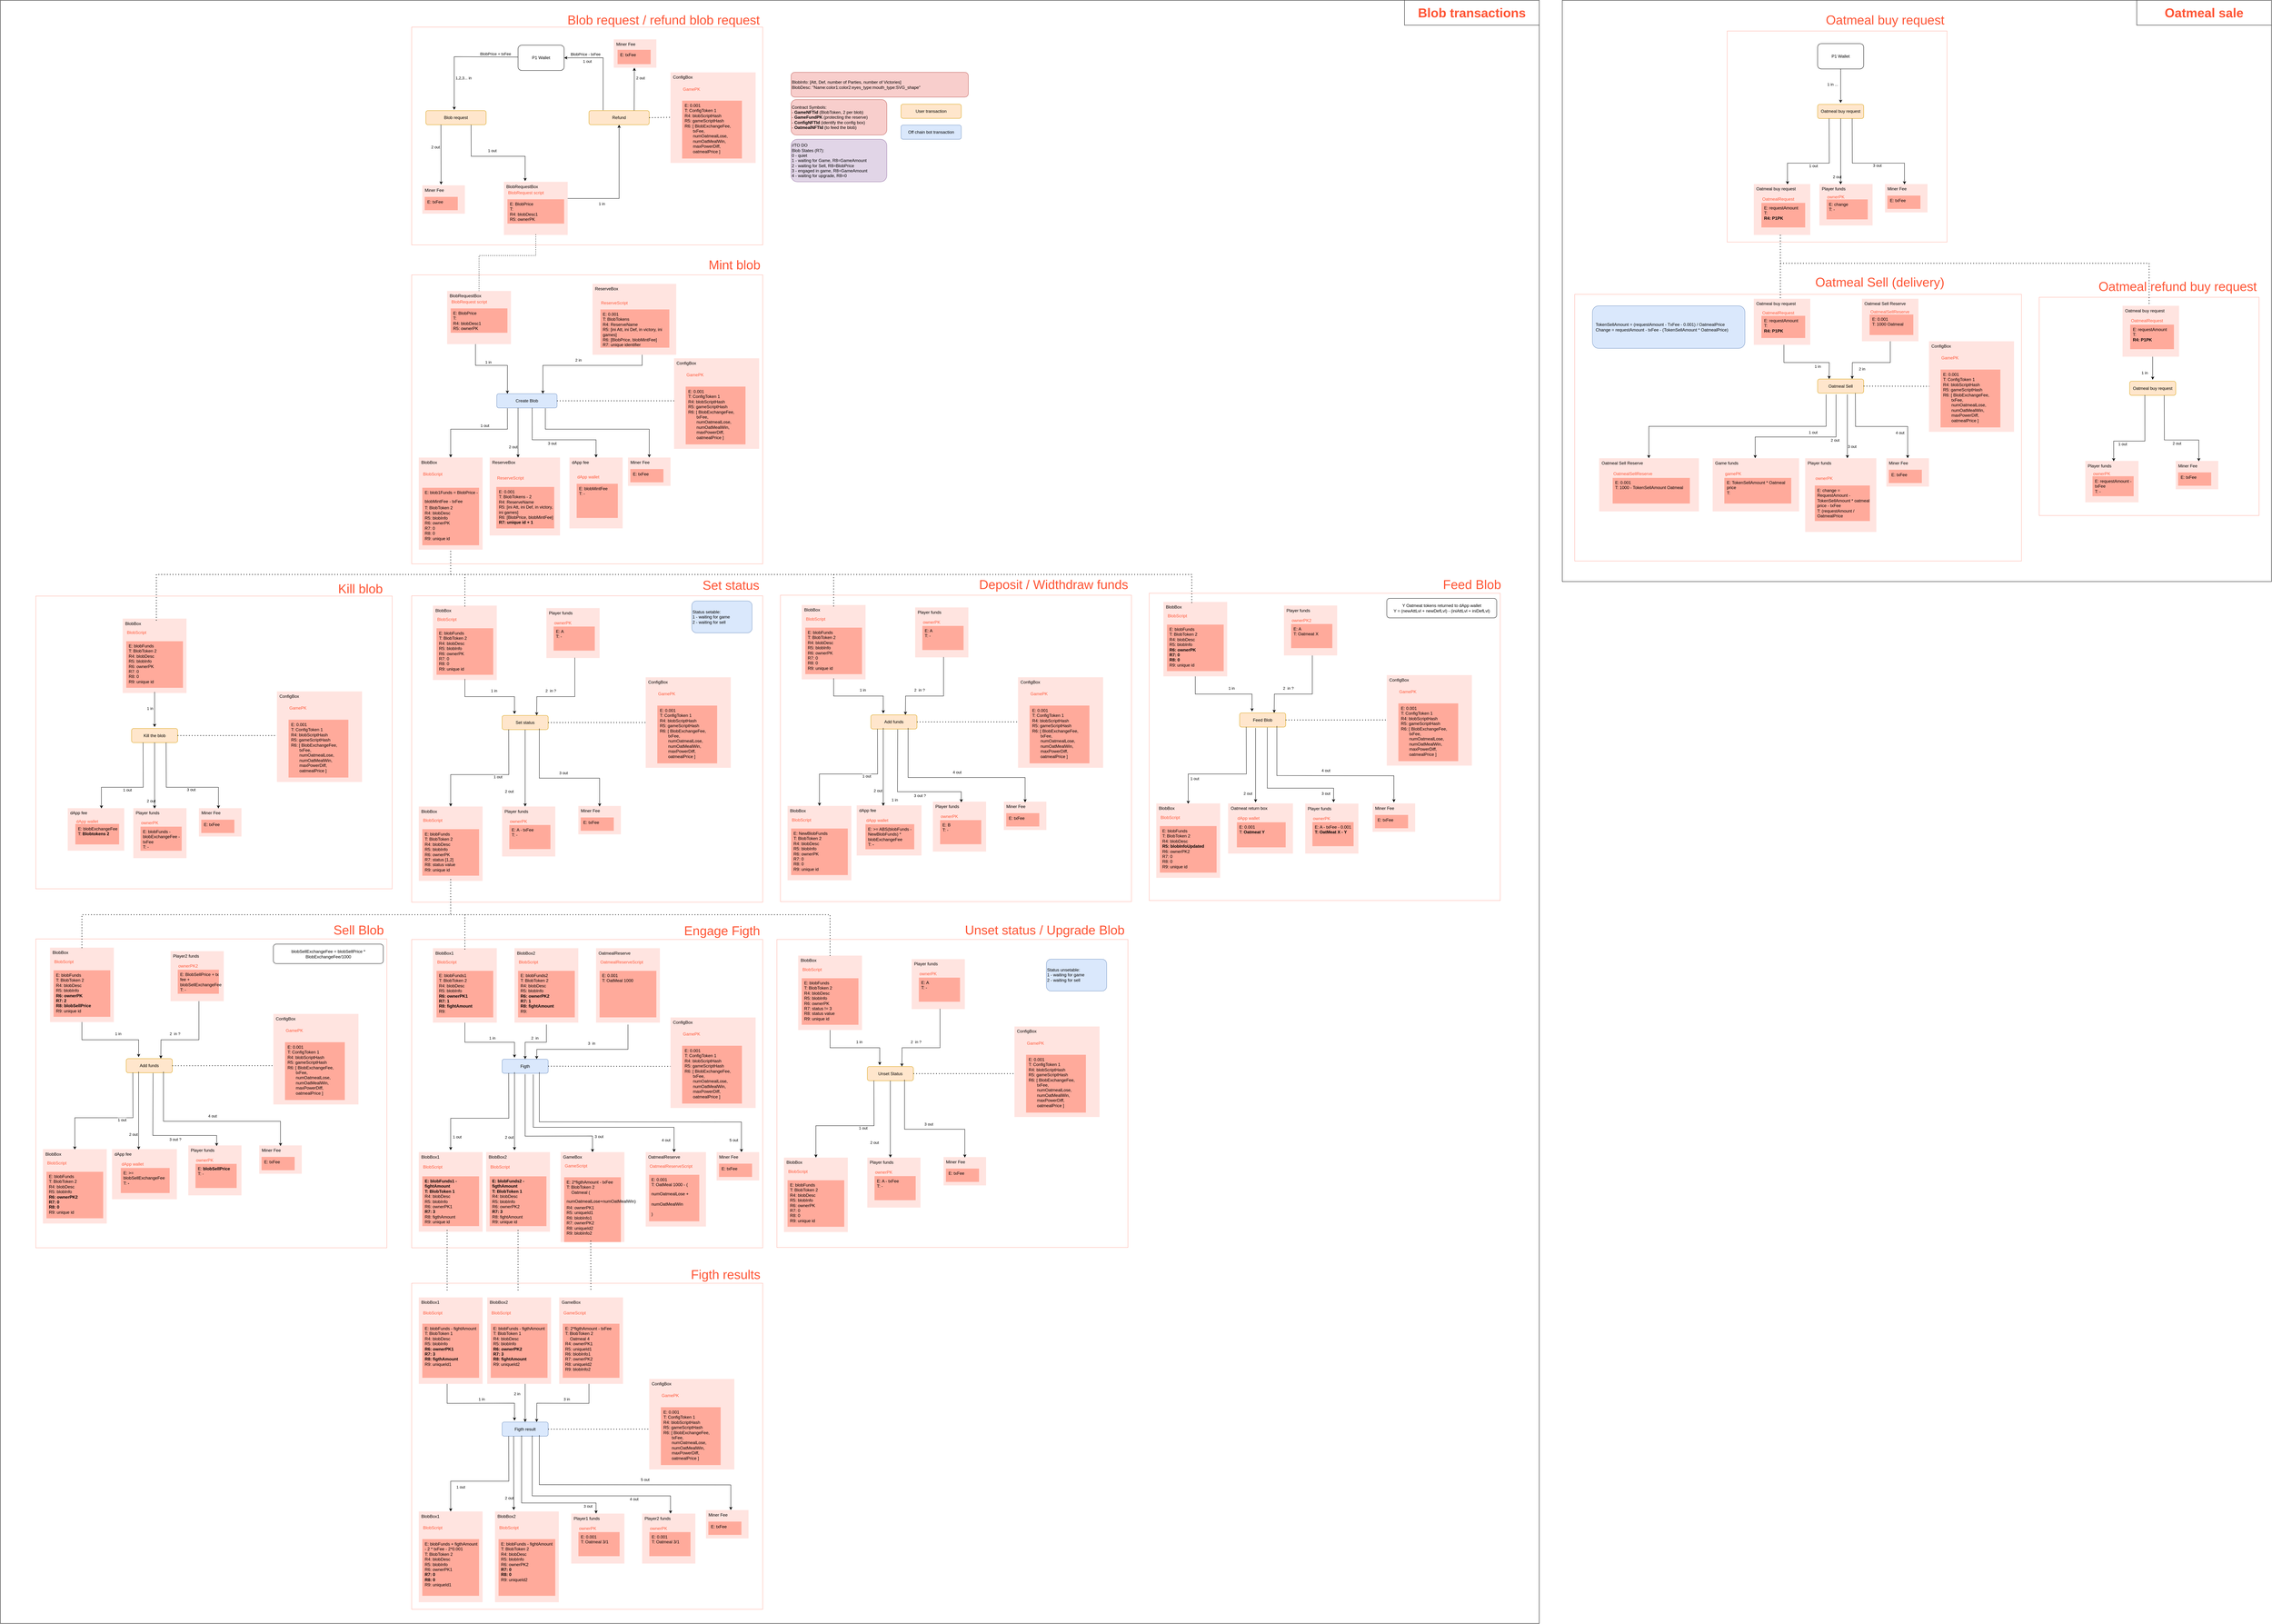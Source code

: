 <mxfile version="19.0.3" type="device"><diagram id="myb6ZBermKOtFnn0iA15" name="Page-1"><mxGraphModel dx="3311" dy="1234" grid="1" gridSize="10" guides="1" tooltips="1" connect="1" arrows="1" fold="1" page="1" pageScale="1" pageWidth="1654" pageHeight="2336" background="none" math="0" shadow="0"><root><mxCell id="0"/><mxCell id="1" parent="0"/><mxCell id="Hz1InraLduPrYXlQQGU4-59" value="" style="rounded=0;whiteSpace=wrap;html=1;" vertex="1" parent="1"><mxGeometry x="-1270" width="4340" height="4580" as="geometry"/></mxCell><mxCell id="oeYKdHW5FldyK1em7WAz-176" value="" style="rounded=0;whiteSpace=wrap;html=1;fontSize=33;fontColor=#FF8000;" parent="1" vertex="1"><mxGeometry x="3135" width="2000" height="1640" as="geometry"/></mxCell><mxCell id="StRbB4TehA5DkQkbTqlA-97" value="Contract Symbols:&lt;br&gt;- &lt;b&gt;GameNFTid&lt;/b&gt; (BlobToken, 2 per blob)&lt;br&gt;- &lt;b&gt;GameFundPK&lt;/b&gt; (protecting the reserve)&lt;br&gt;- &lt;b&gt;ConfigNFTId &lt;/b&gt;(identify the config box)&lt;br&gt;- &lt;b&gt;OatmealNFTId &lt;/b&gt;(to feed the blob)" style="rounded=1;whiteSpace=wrap;html=1;align=left;fillColor=#f8cecc;strokeColor=#b85450;" parent="1" vertex="1"><mxGeometry x="960" y="279.97" width="270" height="100" as="geometry"/></mxCell><mxCell id="StRbB4TehA5DkQkbTqlA-98" value="BlobInfo: [Att, Def, number of Parties, number of Victories]&lt;br&gt;BlobDesc: &quot;Name:color1:color2:eyes_type:mouth_type:SVG_shape&quot;" style="rounded=1;whiteSpace=wrap;html=1;fillColor=#f8cecc;strokeColor=#b85450;align=left;" parent="1" vertex="1"><mxGeometry x="960" y="202.97" width="500" height="70" as="geometry"/></mxCell><mxCell id="StRbB4TehA5DkQkbTqlA-585" value="//TO DO&lt;br&gt;Blob States (R7):&lt;br&gt;0 - quiet&lt;br&gt;1 - waiting for Game, R8=GameAmount&lt;br&gt;2 - waiting for Sell, R8=BlobPrice&lt;br&gt;3 - engaged in game, R8=GameAmount&lt;br&gt;4 - waiting for upgrade, R8=0" style="rounded=1;whiteSpace=wrap;html=1;align=left;fillColor=#e1d5e7;strokeColor=#9673a6;" parent="1" vertex="1"><mxGeometry x="960" y="392" width="270" height="120" as="geometry"/></mxCell><mxCell id="drYhlSF1DIXzlwdWL3GJ-6" value="" style="group;rounded=0;labelBackgroundColor=none;fontFamily=Helvetica;fontSize=14;fontColor=none;strokeColor=none;fillColor=none;align=left;html=1;" parent="1" vertex="1" connectable="0"><mxGeometry x="-40" y="440" width="977" height="3080" as="geometry"/></mxCell><mxCell id="drYhlSF1DIXzlwdWL3GJ-7" value="" style="rounded=0;whiteSpace=wrap;html=1;fillColor=default;strokeColor=#ffaa9c;fontFamily=Helvetica;fontSize=12;fontColor=#000000;align=left;labelBackgroundColor=none;connectable=0;container=0;allowArrows=0;" parent="drYhlSF1DIXzlwdWL3GJ-6" vertex="1"><mxGeometry x="-70" y="334.61" width="990" height="815.39" as="geometry"/></mxCell><mxCell id="drYhlSF1DIXzlwdWL3GJ-8" value="&lt;font style=&quot;font-size: 36px&quot;&gt;Mint blob&lt;br&gt;&lt;/font&gt;" style="text;html=1;align=center;verticalAlign=middle;resizable=0;points=[];autosize=1;strokeColor=none;fillColor=none;fontSize=12;fontFamily=Helvetica;fontColor=#fe5535;rounded=0;labelBackgroundColor=none;connectable=0;allowArrows=0;" parent="drYhlSF1DIXzlwdWL3GJ-6" vertex="1"><mxGeometry x="760.001" y="291.0" width="160" height="30" as="geometry"/></mxCell><mxCell id="rE7t76MtqrG4I61QklCu-108" value="1 out" style="edgeLabel;resizable=0;html=1;align=center;verticalAlign=middle;rotation=0;" parent="drYhlSF1DIXzlwdWL3GJ-6" connectable="0" vertex="1"><mxGeometry x="460" y="99.03" as="geometry"><mxPoint x="-14" as="offset"/></mxGeometry></mxCell><mxCell id="drYhlSF1DIXzlwdWL3GJ-44" value="" style="group;allowArrows=0;" parent="drYhlSF1DIXzlwdWL3GJ-6" vertex="1" connectable="0"><mxGeometry x="30" y="380" width="180" height="150" as="geometry"/></mxCell><mxCell id="drYhlSF1DIXzlwdWL3GJ-45" value="&lt;div&gt;BlobRequestBox&lt;/div&gt;" style="rounded=0;whiteSpace=wrap;html=1;fontFamily=Helvetica;fontSize=12;strokeColor=none;fillColor=#ffe4e0;fontColor=#000000;align=left;container=0;labelBackgroundColor=none;allowArrows=0;connectable=0;verticalAlign=top;spacingLeft=5;" parent="drYhlSF1DIXzlwdWL3GJ-44" vertex="1"><mxGeometry width="180.0" height="150" as="geometry"/></mxCell><mxCell id="drYhlSF1DIXzlwdWL3GJ-46" value="" style="group;rounded=0;fontFamily=Helvetica;fontSize=12;fontColor=#000000;strokeColor=none;fillColor=none;align=left;labelBackgroundColor=none;html=1;allowArrows=0;" parent="drYhlSF1DIXzlwdWL3GJ-44" vertex="1" connectable="0"><mxGeometry x="10.0" y="18" width="160" height="124.857" as="geometry"/></mxCell><mxCell id="drYhlSF1DIXzlwdWL3GJ-47" value="&lt;div style=&quot;font-size: 12px&quot; align=&quot;left&quot;&gt;&lt;font style=&quot;font-size: 12px&quot; color=&quot;#000000&quot;&gt;E: BlobPrice&lt;/font&gt;&lt;/div&gt;&lt;div style=&quot;font-size: 12px&quot; align=&quot;left&quot;&gt;&lt;font style=&quot;font-size: 12px&quot; color=&quot;#000000&quot;&gt;T:&amp;nbsp;&lt;br&gt;&lt;/font&gt;&lt;/div&gt;&lt;div style=&quot;font-size: 12px&quot; align=&quot;left&quot;&gt;&lt;font style=&quot;font-size: 12px&quot; color=&quot;#000000&quot;&gt;R4: blobDesc1&lt;/font&gt;&lt;/div&gt;&lt;div style=&quot;font-size: 12px&quot; align=&quot;left&quot;&gt;&lt;font style=&quot;font-size: 12px&quot; color=&quot;#000000&quot;&gt;R5: ownerPK&lt;/font&gt;&lt;/div&gt;" style="rounded=0;whiteSpace=wrap;html=1;fontFamily=Helvetica;fontSize=24;fontColor=#000000;strokeColor=none;fillColor=#ffaa9b;align=left;labelBackgroundColor=none;allowArrows=0;verticalAlign=top;spacingLeft=5;" parent="drYhlSF1DIXzlwdWL3GJ-46" vertex="1"><mxGeometry y="31.21" width="160" height="68.79" as="geometry"/></mxCell><mxCell id="drYhlSF1DIXzlwdWL3GJ-48" value="BlobRequest script" style="text;html=1;align=left;verticalAlign=middle;resizable=0;points=[];autosize=1;strokeColor=none;fillColor=none;fontSize=12;fontFamily=Helvetica;fontColor=#ff5536;rounded=0;labelBackgroundColor=none;allowArrows=0;connectable=0;" parent="drYhlSF1DIXzlwdWL3GJ-46" vertex="1"><mxGeometry y="3.468" width="120" height="20" as="geometry"/></mxCell><mxCell id="drYhlSF1DIXzlwdWL3GJ-148" value="Create Blob" style="rounded=1;whiteSpace=wrap;html=1;fillColor=#dae8fc;strokeColor=#6c8ebf;" parent="drYhlSF1DIXzlwdWL3GJ-6" vertex="1"><mxGeometry x="170" y="670" width="170" height="40" as="geometry"/></mxCell><mxCell id="rE7t76MtqrG4I61QklCu-1" value="" style="group;allowArrows=0;" parent="drYhlSF1DIXzlwdWL3GJ-6" vertex="1" connectable="0"><mxGeometry x="-50" y="850" width="180" height="260" as="geometry"/></mxCell><mxCell id="rE7t76MtqrG4I61QklCu-2" value="&lt;div&gt;BlobBox&lt;/div&gt;" style="rounded=0;whiteSpace=wrap;html=1;fontFamily=Helvetica;fontSize=12;strokeColor=none;fillColor=#ffe4e0;fontColor=#000000;align=left;container=0;labelBackgroundColor=none;allowArrows=0;connectable=0;verticalAlign=top;spacingLeft=5;" parent="rE7t76MtqrG4I61QklCu-1" vertex="1"><mxGeometry width="180" height="260" as="geometry"/></mxCell><mxCell id="rE7t76MtqrG4I61QklCu-3" value="" style="group;rounded=0;fontFamily=Helvetica;fontSize=12;fontColor=#000000;strokeColor=none;fillColor=none;align=left;labelBackgroundColor=none;html=1;allowArrows=0;" parent="rE7t76MtqrG4I61QklCu-1" vertex="1" connectable="0"><mxGeometry x="10" y="31.2" width="160" height="216.419" as="geometry"/></mxCell><mxCell id="rE7t76MtqrG4I61QklCu-4" value="&lt;div style=&quot;font-size: 12px&quot; align=&quot;left&quot;&gt;&lt;font style=&quot;font-size: 12px&quot; color=&quot;#000000&quot;&gt;E: blob1Funds = BlobPrice -&lt;/font&gt;&lt;/div&gt;&lt;span style=&quot;font-size: 12px;&quot;&gt;blobMintFee - txFee&lt;/span&gt;&lt;div style=&quot;font-size: 12px&quot; align=&quot;left&quot;&gt;&lt;font style=&quot;font-size: 12px&quot; color=&quot;#000000&quot;&gt;T: BlobToken 2&lt;br&gt;&lt;/font&gt;&lt;/div&gt;&lt;div style=&quot;font-size: 12px&quot; align=&quot;left&quot;&gt;&lt;font style=&quot;font-size: 12px&quot; color=&quot;#000000&quot;&gt;R4: blobDesc&lt;/font&gt;&lt;/div&gt;&lt;div style=&quot;font-size: 12px&quot; align=&quot;left&quot;&gt;&lt;font style=&quot;font-size: 12px&quot; color=&quot;#000000&quot;&gt;R5: blobInfo&lt;/font&gt;&lt;/div&gt;&lt;div style=&quot;font-size: 12px&quot; align=&quot;left&quot;&gt;&lt;font style=&quot;font-size: 12px&quot; color=&quot;#000000&quot;&gt;R6: ownerPK&lt;/font&gt;&lt;/div&gt;&lt;div style=&quot;font-size: 12px&quot; align=&quot;left&quot;&gt;&lt;font style=&quot;font-size: 12px&quot; color=&quot;#000000&quot;&gt;R7: 0&lt;/font&gt;&lt;/div&gt;&lt;div style=&quot;font-size: 12px&quot;&gt;R8: 0&lt;/div&gt;&lt;div style=&quot;font-size: 12px&quot;&gt;R9: unique id&lt;/div&gt;" style="rounded=0;whiteSpace=wrap;html=1;fontFamily=Helvetica;fontSize=24;fontColor=#000000;strokeColor=none;fillColor=#ffaa9b;align=left;labelBackgroundColor=none;allowArrows=0;verticalAlign=top;spacingLeft=5;" parent="rE7t76MtqrG4I61QklCu-3" vertex="1"><mxGeometry y="54.108" width="160" height="162.311" as="geometry"/></mxCell><mxCell id="rE7t76MtqrG4I61QklCu-5" value="BlobScript" style="text;html=1;align=left;verticalAlign=middle;resizable=0;points=[];autosize=1;strokeColor=none;fillColor=none;fontSize=12;fontFamily=Helvetica;fontColor=#ff5536;rounded=0;labelBackgroundColor=none;allowArrows=0;connectable=0;" parent="rE7t76MtqrG4I61QklCu-3" vertex="1"><mxGeometry y="6.012" width="70" height="20" as="geometry"/></mxCell><mxCell id="rE7t76MtqrG4I61QklCu-6" value="" style="group;allowArrows=0;" parent="drYhlSF1DIXzlwdWL3GJ-6" vertex="1" connectable="0"><mxGeometry x="150" y="850" width="210" height="220" as="geometry"/></mxCell><mxCell id="rE7t76MtqrG4I61QklCu-7" value="&lt;div&gt;ReserveBox&lt;/div&gt;&lt;div&gt;&lt;br&gt;&lt;/div&gt;" style="rounded=0;whiteSpace=wrap;html=1;fontFamily=Helvetica;fontSize=12;strokeColor=none;fillColor=#ffe4e0;fontColor=#000000;align=left;container=0;labelBackgroundColor=none;allowArrows=0;connectable=0;verticalAlign=top;spacingLeft=5;" parent="rE7t76MtqrG4I61QklCu-6" vertex="1"><mxGeometry width="198.333" height="220" as="geometry"/></mxCell><mxCell id="rE7t76MtqrG4I61QklCu-8" value="" style="group;rounded=0;fontFamily=Helvetica;fontSize=12;fontColor=#000000;strokeColor=none;fillColor=none;align=left;labelBackgroundColor=none;html=1;allowArrows=0;" parent="rE7t76MtqrG4I61QklCu-6" vertex="1" connectable="0"><mxGeometry x="18.667" y="44" width="186.667" height="156" as="geometry"/></mxCell><mxCell id="rE7t76MtqrG4I61QklCu-9" value="&lt;div style=&quot;font-size: 12px&quot; align=&quot;left&quot;&gt;&lt;font style=&quot;font-size: 12px&quot; color=&quot;#000000&quot;&gt;E: 0.001&lt;/font&gt;&lt;/div&gt;&lt;div style=&quot;font-size: 12px&quot; align=&quot;left&quot;&gt;&lt;font style=&quot;font-size: 12px&quot; color=&quot;#000000&quot;&gt;T: BlobTokens - 2&lt;br&gt;&lt;/font&gt;&lt;/div&gt;&lt;div style=&quot;font-size: 12px&quot; align=&quot;left&quot;&gt;&lt;font style=&quot;font-size: 12px&quot; color=&quot;#000000&quot;&gt;R4:&amp;nbsp;&lt;/font&gt;&lt;span style=&quot;background-color: initial;&quot;&gt;ReserveName&lt;/span&gt;&lt;/div&gt;&lt;div style=&quot;font-size: 12px&quot;&gt;&lt;div align=&quot;left&quot;&gt;R5: [ini Att, ini Def, in victory, ini games]&lt;font color=&quot;#000000&quot;&gt;&lt;br&gt;&lt;/font&gt;&lt;/div&gt;&lt;div&gt;&lt;div align=&quot;left&quot;&gt;R6: [&lt;span style=&quot;background-color: initial;&quot;&gt;BlobPrice,&amp;nbsp;&lt;/span&gt;&lt;span style=&quot;background-color: initial;&quot;&gt;blobMintFee]&lt;/span&gt;&lt;/div&gt;&lt;div&gt;&lt;b&gt;R7: unique id + 1&amp;nbsp;&lt;/b&gt;&lt;/div&gt;&lt;/div&gt;&lt;/div&gt;" style="rounded=0;whiteSpace=wrap;html=1;fontFamily=Helvetica;fontSize=24;fontColor=#000000;strokeColor=none;fillColor=#ffaa9b;align=left;labelBackgroundColor=none;allowArrows=0;verticalAlign=top;spacingLeft=5;" parent="rE7t76MtqrG4I61QklCu-8" vertex="1"><mxGeometry y="39" width="163.333" height="117.0" as="geometry"/></mxCell><mxCell id="rE7t76MtqrG4I61QklCu-10" value="ReserveScript" style="text;html=1;align=left;verticalAlign=middle;resizable=0;points=[];autosize=1;strokeColor=none;fillColor=none;fontSize=12;fontFamily=Helvetica;fontColor=#ff5536;rounded=0;labelBackgroundColor=none;allowArrows=0;connectable=0;" parent="rE7t76MtqrG4I61QklCu-8" vertex="1"><mxGeometry y="4.333" width="90" height="20" as="geometry"/></mxCell><mxCell id="rE7t76MtqrG4I61QklCu-16" value="" style="group;allowArrows=0;" parent="drYhlSF1DIXzlwdWL3GJ-6" vertex="1" connectable="0"><mxGeometry x="375" y="850" width="160" height="199.98" as="geometry"/></mxCell><mxCell id="rE7t76MtqrG4I61QklCu-17" value="&lt;div&gt;dApp fee&lt;/div&gt;" style="rounded=0;whiteSpace=wrap;html=1;fontFamily=Helvetica;fontSize=12;strokeColor=none;fillColor=#ffe4e0;fontColor=#000000;align=left;container=0;labelBackgroundColor=none;allowArrows=0;connectable=0;verticalAlign=top;spacingLeft=5;" parent="rE7t76MtqrG4I61QklCu-16" vertex="1"><mxGeometry width="150" height="199.98" as="geometry"/></mxCell><mxCell id="rE7t76MtqrG4I61QklCu-18" value="" style="group;rounded=0;fontFamily=Helvetica;fontSize=12;fontColor=#000000;strokeColor=none;fillColor=none;align=left;labelBackgroundColor=none;html=1;allowArrows=0;" parent="rE7t76MtqrG4I61QklCu-16" vertex="1" connectable="0"><mxGeometry x="20.27" y="41.85" width="132.73" height="128.56" as="geometry"/></mxCell><mxCell id="rE7t76MtqrG4I61QklCu-19" value="&lt;div style=&quot;font-size: 12px&quot; align=&quot;left&quot;&gt;&lt;font style=&quot;font-size: 12px&quot; color=&quot;#000000&quot;&gt;E: blobMintFee&lt;/font&gt;&lt;/div&gt;&lt;div style=&quot;font-size: 12px&quot; align=&quot;left&quot;&gt;&lt;font style=&quot;font-size: 12px&quot; color=&quot;#000000&quot;&gt;T: -&lt;/font&gt;&lt;/div&gt;&lt;div style=&quot;font-size: 12px&quot;&gt;&lt;br&gt;&lt;/div&gt;" style="rounded=0;whiteSpace=wrap;html=1;fontFamily=Helvetica;fontSize=24;fontColor=#000000;strokeColor=none;fillColor=#ffaa9b;align=left;labelBackgroundColor=none;allowArrows=0;verticalAlign=top;spacingLeft=5;" parent="rE7t76MtqrG4I61QklCu-18" vertex="1"><mxGeometry y="32.14" width="116.139" height="96.42" as="geometry"/></mxCell><mxCell id="rE7t76MtqrG4I61QklCu-20" value="dApp wallet" style="text;html=1;align=left;verticalAlign=middle;resizable=0;points=[];autosize=1;strokeColor=none;fillColor=none;fontSize=12;fontFamily=Helvetica;fontColor=#ff5536;rounded=0;labelBackgroundColor=none;allowArrows=0;connectable=0;" parent="rE7t76MtqrG4I61QklCu-18" vertex="1"><mxGeometry y="3.571" width="80" height="20" as="geometry"/></mxCell><mxCell id="drYhlSF1DIXzlwdWL3GJ-149" value="" style="endArrow=classic;html=1;rounded=0;" parent="drYhlSF1DIXzlwdWL3GJ-6" edge="1"><mxGeometry width="50" height="50" relative="1" as="geometry"><mxPoint x="110" y="530" as="sourcePoint"/><mxPoint x="200" y="670" as="targetPoint"/><Array as="points"><mxPoint x="110" y="590"/><mxPoint x="200" y="590"/></Array></mxGeometry></mxCell><mxCell id="drYhlSF1DIXzlwdWL3GJ-150" value="" style="endArrow=classic;html=1;rounded=0;" parent="drYhlSF1DIXzlwdWL3GJ-6" edge="1"><mxGeometry width="50" height="50" relative="1" as="geometry"><mxPoint x="580" y="560" as="sourcePoint"/><mxPoint x="300" y="670" as="targetPoint"/><Array as="points"><mxPoint x="580" y="590"/><mxPoint x="300" y="590"/></Array></mxGeometry></mxCell><mxCell id="rE7t76MtqrG4I61QklCu-21" value="" style="endArrow=classic;html=1;rounded=0;exitX=0.176;exitY=1.029;exitDx=0;exitDy=0;exitPerimeter=0;" parent="drYhlSF1DIXzlwdWL3GJ-6" source="drYhlSF1DIXzlwdWL3GJ-148" edge="1"><mxGeometry width="50" height="50" relative="1" as="geometry"><mxPoint x="660" y="710" as="sourcePoint"/><mxPoint x="40" y="850" as="targetPoint"/><Array as="points"><mxPoint x="200" y="770"/><mxPoint x="40" y="770"/></Array></mxGeometry></mxCell><mxCell id="rE7t76MtqrG4I61QklCu-22" value="" style="endArrow=classic;html=1;rounded=0;" parent="drYhlSF1DIXzlwdWL3GJ-6" edge="1"><mxGeometry width="50" height="50" relative="1" as="geometry"><mxPoint x="230" y="710" as="sourcePoint"/><mxPoint x="230" y="850" as="targetPoint"/><Array as="points"><mxPoint x="230" y="760"/><mxPoint x="230" y="800"/></Array></mxGeometry></mxCell><mxCell id="rE7t76MtqrG4I61QklCu-23" value="" style="endArrow=classic;html=1;rounded=0;exitX=0.587;exitY=0.993;exitDx=0;exitDy=0;exitPerimeter=0;" parent="drYhlSF1DIXzlwdWL3GJ-6" source="drYhlSF1DIXzlwdWL3GJ-148" edge="1"><mxGeometry width="50" height="50" relative="1" as="geometry"><mxPoint x="660" y="710" as="sourcePoint"/><mxPoint x="450" y="850" as="targetPoint"/><Array as="points"><mxPoint x="270" y="800"/><mxPoint x="450" y="800"/></Array></mxGeometry></mxCell><mxCell id="rE7t76MtqrG4I61QklCu-24" value="" style="group;allowArrows=0;" parent="drYhlSF1DIXzlwdWL3GJ-6" vertex="1" connectable="0"><mxGeometry x="440" y="360" width="250" height="200" as="geometry"/></mxCell><mxCell id="rE7t76MtqrG4I61QklCu-25" value="&lt;div&gt;ReserveBox&lt;/div&gt;&lt;div&gt;&lt;br&gt;&lt;/div&gt;" style="rounded=0;whiteSpace=wrap;html=1;fontFamily=Helvetica;fontSize=12;strokeColor=none;fillColor=#ffe4e0;fontColor=#000000;align=left;container=0;labelBackgroundColor=none;allowArrows=0;connectable=0;verticalAlign=top;spacingLeft=5;" parent="rE7t76MtqrG4I61QklCu-24" vertex="1"><mxGeometry width="236.111" height="200" as="geometry"/></mxCell><mxCell id="rE7t76MtqrG4I61QklCu-26" value="" style="group;rounded=0;fontFamily=Helvetica;fontSize=12;fontColor=#000000;strokeColor=none;fillColor=none;align=left;labelBackgroundColor=none;html=1;allowArrows=0;" parent="rE7t76MtqrG4I61QklCu-24" vertex="1" connectable="0"><mxGeometry x="22.222" y="40.004" width="222.222" height="140" as="geometry"/></mxCell><mxCell id="rE7t76MtqrG4I61QklCu-27" value="&lt;div style=&quot;font-size: 12px&quot; align=&quot;left&quot;&gt;&lt;font style=&quot;font-size: 12px&quot; color=&quot;#000000&quot;&gt;E: 0.001&lt;/font&gt;&lt;/div&gt;&lt;div style=&quot;font-size: 12px&quot; align=&quot;left&quot;&gt;&lt;font style=&quot;font-size: 12px&quot; color=&quot;#000000&quot;&gt;T: BlobTokens&lt;/font&gt;&lt;/div&gt;&lt;div style=&quot;font-size: 12px&quot; align=&quot;left&quot;&gt;&lt;font style=&quot;font-size: 12px&quot; color=&quot;#000000&quot;&gt;R4: ReserveName&lt;/font&gt;&lt;/div&gt;&lt;div style=&quot;font-size: 12px&quot; align=&quot;left&quot;&gt;R5: [ini Att, ini Def, in victory, ini games]&lt;font style=&quot;font-size: 12px&quot; color=&quot;#000000&quot;&gt;&lt;br&gt;&lt;/font&gt;&lt;/div&gt;&lt;div style=&quot;font-size: 12px&quot; align=&quot;left&quot;&gt;R6: [&lt;span style=&quot;background-color: initial;&quot;&gt;BlobPrice,&amp;nbsp;&lt;/span&gt;&lt;span style=&quot;background-color: initial;&quot;&gt;blobMintFee]&lt;/span&gt;&lt;/div&gt;&lt;div style=&quot;font-size: 12px&quot;&gt;R7: unique identifier&lt;/div&gt;" style="rounded=0;whiteSpace=wrap;html=1;fontFamily=Helvetica;fontSize=24;fontColor=#000000;strokeColor=none;fillColor=#ffaa9b;align=left;labelBackgroundColor=none;allowArrows=0;verticalAlign=top;spacingLeft=5;" parent="rE7t76MtqrG4I61QklCu-26" vertex="1"><mxGeometry y="32.14" width="194.444" height="107.86" as="geometry"/></mxCell><mxCell id="rE7t76MtqrG4I61QklCu-28" value="ReserveScript" style="text;html=1;align=left;verticalAlign=middle;resizable=0;points=[];autosize=1;strokeColor=none;fillColor=none;fontSize=12;fontFamily=Helvetica;fontColor=#ff5536;rounded=0;labelBackgroundColor=none;allowArrows=0;connectable=0;" parent="rE7t76MtqrG4I61QklCu-26" vertex="1"><mxGeometry y="3.571" width="90" height="20" as="geometry"/></mxCell><mxCell id="rE7t76MtqrG4I61QklCu-111" value="1 in" style="edgeLabel;resizable=0;html=1;align=center;verticalAlign=middle;rotation=0;" parent="drYhlSF1DIXzlwdWL3GJ-6" connectable="0" vertex="1"><mxGeometry x="140" y="590.02" as="geometry"><mxPoint x="6" y="-9" as="offset"/></mxGeometry></mxCell><mxCell id="rE7t76MtqrG4I61QklCu-113" value="1 out" style="edgeLabel;resizable=0;html=1;align=center;verticalAlign=middle;rotation=0;" parent="drYhlSF1DIXzlwdWL3GJ-6" connectable="0" vertex="1"><mxGeometry x="150" y="760.02" as="geometry"><mxPoint x="-14" as="offset"/></mxGeometry></mxCell><mxCell id="rE7t76MtqrG4I61QklCu-114" value="2 out" style="edgeLabel;resizable=0;html=1;align=center;verticalAlign=middle;rotation=0;" parent="drYhlSF1DIXzlwdWL3GJ-6" connectable="0" vertex="1"><mxGeometry x="230" y="820" as="geometry"><mxPoint x="-14" as="offset"/></mxGeometry></mxCell><mxCell id="rE7t76MtqrG4I61QklCu-115" value="3 out" style="edgeLabel;resizable=0;html=1;align=center;verticalAlign=middle;rotation=0;" parent="drYhlSF1DIXzlwdWL3GJ-6" connectable="0" vertex="1"><mxGeometry x="340" y="810" as="geometry"><mxPoint x="-14" as="offset"/></mxGeometry></mxCell><mxCell id="rE7t76MtqrG4I61QklCu-112" value="2 in" style="edgeLabel;resizable=0;html=1;align=center;verticalAlign=middle;rotation=0;" parent="drYhlSF1DIXzlwdWL3GJ-6" connectable="0" vertex="1"><mxGeometry x="150" y="600.02" as="geometry"><mxPoint x="250" y="-25" as="offset"/></mxGeometry></mxCell><mxCell id="rE7t76MtqrG4I61QklCu-162" value="" style="group;allowArrows=0;" parent="drYhlSF1DIXzlwdWL3GJ-6" vertex="1" connectable="0"><mxGeometry x="540" y="850" width="120" height="80" as="geometry"/></mxCell><mxCell id="rE7t76MtqrG4I61QklCu-163" value="&lt;div&gt;Miner Fee&lt;/div&gt;" style="rounded=0;whiteSpace=wrap;html=1;fontFamily=Helvetica;fontSize=12;strokeColor=none;fillColor=#ffe4e0;fontColor=#000000;align=left;container=0;labelBackgroundColor=none;allowArrows=0;connectable=0;verticalAlign=top;spacingLeft=5;" parent="rE7t76MtqrG4I61QklCu-162" vertex="1"><mxGeometry width="120" height="80" as="geometry"/></mxCell><mxCell id="rE7t76MtqrG4I61QklCu-164" value="" style="group;rounded=0;fontFamily=Helvetica;fontSize=12;fontColor=#000000;strokeColor=none;fillColor=none;align=left;labelBackgroundColor=none;html=1;allowArrows=0;" parent="rE7t76MtqrG4I61QklCu-162" vertex="1" connectable="0"><mxGeometry x="6.67" y="20" width="106.67" height="50" as="geometry"/></mxCell><mxCell id="rE7t76MtqrG4I61QklCu-165" value="&lt;div style=&quot;font-size: 12px&quot; align=&quot;left&quot;&gt;&lt;font style=&quot;font-size: 12px&quot; color=&quot;#000000&quot;&gt;E: txFee&lt;/font&gt;&lt;/div&gt;&lt;div style=&quot;font-size: 12px&quot; align=&quot;left&quot;&gt;&lt;br&gt;&lt;/div&gt;" style="rounded=0;whiteSpace=wrap;html=1;fontFamily=Helvetica;fontSize=24;fontColor=#000000;strokeColor=none;fillColor=#ffaa9b;align=left;labelBackgroundColor=none;allowArrows=0;verticalAlign=top;spacingLeft=5;" parent="rE7t76MtqrG4I61QklCu-164" vertex="1"><mxGeometry y="12.5" width="93.336" height="37.5" as="geometry"/></mxCell><mxCell id="i25c0c4CprSUn0QhnLrD-211" value="" style="rounded=0;whiteSpace=wrap;html=1;fillColor=default;strokeColor=#ffaa9c;fontFamily=Helvetica;fontSize=12;fontColor=#000000;align=left;labelBackgroundColor=none;connectable=0;container=0;allowArrows=0;" parent="drYhlSF1DIXzlwdWL3GJ-6" vertex="1"><mxGeometry x="-70" y="2210" width="990" height="870" as="geometry"/></mxCell><mxCell id="i25c0c4CprSUn0QhnLrD-212" value="Figth" style="rounded=1;whiteSpace=wrap;html=1;fillColor=#dae8fc;strokeColor=#6c8ebf;" parent="drYhlSF1DIXzlwdWL3GJ-6" vertex="1"><mxGeometry x="185" y="2547.64" width="130" height="40" as="geometry"/></mxCell><mxCell id="i25c0c4CprSUn0QhnLrD-213" value="1 in" style="edgeLabel;resizable=0;html=1;align=center;verticalAlign=middle;rotation=0;" parent="drYhlSF1DIXzlwdWL3GJ-6" connectable="0" vertex="1"><mxGeometry x="170" y="2444.54" as="geometry"><mxPoint x="-13" y="43" as="offset"/></mxGeometry></mxCell><mxCell id="i25c0c4CprSUn0QhnLrD-214" value="&lt;font style=&quot;font-size: 36px&quot;&gt;Engage Figth&lt;br&gt;&lt;/font&gt;" style="text;html=1;align=center;verticalAlign=middle;resizable=0;points=[];autosize=1;strokeColor=none;fillColor=none;fontSize=12;fontFamily=Helvetica;fontColor=#fe5535;rounded=0;labelBackgroundColor=none;connectable=0;allowArrows=0;" parent="drYhlSF1DIXzlwdWL3GJ-6" vertex="1"><mxGeometry x="690" y="2170" width="230" height="30" as="geometry"/></mxCell><mxCell id="i25c0c4CprSUn0QhnLrD-215" value="" style="endArrow=none;dashed=1;html=1;dashPattern=1 3;strokeWidth=2;rounded=0;exitX=1;exitY=0.5;exitDx=0;exitDy=0;" parent="drYhlSF1DIXzlwdWL3GJ-6" source="i25c0c4CprSUn0QhnLrD-212" edge="1"><mxGeometry width="50" height="50" relative="1" as="geometry"><mxPoint x="500" y="2104.54" as="sourcePoint"/><mxPoint x="660" y="2568" as="targetPoint"/></mxGeometry></mxCell><mxCell id="i25c0c4CprSUn0QhnLrD-216" value="" style="endArrow=classic;html=1;rounded=0;" parent="drYhlSF1DIXzlwdWL3GJ-6" edge="1"><mxGeometry width="50" height="50" relative="1" as="geometry"><mxPoint x="80" y="2444.54" as="sourcePoint"/><mxPoint x="220" y="2543.54" as="targetPoint"/><Array as="points"><mxPoint x="80" y="2500"/><mxPoint x="220" y="2500"/></Array></mxGeometry></mxCell><mxCell id="i25c0c4CprSUn0QhnLrD-217" value="" style="endArrow=classic;html=1;rounded=0;exitX=0.143;exitY=0.987;exitDx=0;exitDy=0;exitPerimeter=0;" parent="drYhlSF1DIXzlwdWL3GJ-6" source="i25c0c4CprSUn0QhnLrD-212" edge="1"><mxGeometry width="50" height="50" relative="1" as="geometry"><mxPoint x="500" y="2104.54" as="sourcePoint"/><mxPoint x="40" y="2804.54" as="targetPoint"/><Array as="points"><mxPoint x="204" y="2714.54"/><mxPoint x="40" y="2714.54"/></Array></mxGeometry></mxCell><mxCell id="i25c0c4CprSUn0QhnLrD-218" value="2 out" style="edgeLabel;resizable=0;html=1;align=center;verticalAlign=middle;rotation=0;" parent="drYhlSF1DIXzlwdWL3GJ-6" connectable="0" vertex="1"><mxGeometry x="300" y="2740" as="geometry"><mxPoint x="-95" y="28" as="offset"/></mxGeometry></mxCell><mxCell id="i25c0c4CprSUn0QhnLrD-219" value="1 out" style="edgeLabel;resizable=0;html=1;align=center;verticalAlign=middle;rotation=0;" parent="drYhlSF1DIXzlwdWL3GJ-6" connectable="0" vertex="1"><mxGeometry x="70" y="2770" as="geometry"><mxPoint x="-12" y="-3" as="offset"/></mxGeometry></mxCell><mxCell id="i25c0c4CprSUn0QhnLrD-220" value="" style="group;allowArrows=0;" parent="drYhlSF1DIXzlwdWL3GJ-6" vertex="1" connectable="0"><mxGeometry x="790" y="2810" width="120" height="80" as="geometry"/></mxCell><mxCell id="i25c0c4CprSUn0QhnLrD-221" value="&lt;div&gt;Miner Fee&lt;/div&gt;" style="rounded=0;whiteSpace=wrap;html=1;fontFamily=Helvetica;fontSize=12;strokeColor=none;fillColor=#ffe4e0;fontColor=#000000;align=left;container=0;labelBackgroundColor=none;allowArrows=0;connectable=0;verticalAlign=top;spacingLeft=5;" parent="i25c0c4CprSUn0QhnLrD-220" vertex="1"><mxGeometry width="120" height="80" as="geometry"/></mxCell><mxCell id="i25c0c4CprSUn0QhnLrD-222" value="" style="group;rounded=0;fontFamily=Helvetica;fontSize=12;fontColor=#000000;strokeColor=none;fillColor=none;align=left;labelBackgroundColor=none;html=1;allowArrows=0;" parent="i25c0c4CprSUn0QhnLrD-220" vertex="1" connectable="0"><mxGeometry x="6.67" y="20" width="106.67" height="50" as="geometry"/></mxCell><mxCell id="i25c0c4CprSUn0QhnLrD-223" value="&lt;div style=&quot;font-size: 12px&quot; align=&quot;left&quot;&gt;&lt;font style=&quot;font-size: 12px&quot; color=&quot;#000000&quot;&gt;E: txFee&lt;/font&gt;&lt;/div&gt;&lt;div style=&quot;font-size: 12px&quot; align=&quot;left&quot;&gt;&lt;br&gt;&lt;/div&gt;" style="rounded=0;whiteSpace=wrap;html=1;fontFamily=Helvetica;fontSize=24;fontColor=#000000;strokeColor=none;fillColor=#ffaa9b;align=left;labelBackgroundColor=none;allowArrows=0;verticalAlign=top;spacingLeft=5;" parent="i25c0c4CprSUn0QhnLrD-222" vertex="1"><mxGeometry y="12.5" width="93.336" height="37.5" as="geometry"/></mxCell><mxCell id="i25c0c4CprSUn0QhnLrD-234" value="3 out" style="edgeLabel;resizable=0;html=1;align=center;verticalAlign=middle;rotation=0;" parent="drYhlSF1DIXzlwdWL3GJ-6" connectable="0" vertex="1"><mxGeometry x="300" y="2780" as="geometry"><mxPoint x="158" y="-14" as="offset"/></mxGeometry></mxCell><mxCell id="i25c0c4CprSUn0QhnLrD-235" value="" style="endArrow=classic;html=1;rounded=0;exitX=0.269;exitY=0.922;exitDx=0;exitDy=0;exitPerimeter=0;" parent="drYhlSF1DIXzlwdWL3GJ-6" source="i25c0c4CprSUn0QhnLrD-212" edge="1"><mxGeometry width="50" height="50" relative="1" as="geometry"><mxPoint x="220" y="2594.54" as="sourcePoint"/><mxPoint x="220" y="2804.54" as="targetPoint"/></mxGeometry></mxCell><mxCell id="i25c0c4CprSUn0QhnLrD-236" value="" style="endArrow=classic;html=1;rounded=0;" parent="drYhlSF1DIXzlwdWL3GJ-6" edge="1"><mxGeometry width="50" height="50" relative="1" as="geometry"><mxPoint x="290" y="2584.54" as="sourcePoint"/><mxPoint x="860" y="2810" as="targetPoint"/><Array as="points"><mxPoint x="290" y="2724.54"/><mxPoint x="860" y="2725"/></Array></mxGeometry></mxCell><mxCell id="i25c0c4CprSUn0QhnLrD-237" value="" style="endArrow=classic;html=1;rounded=0;entryX=0.5;entryY=0;entryDx=0;entryDy=0;" parent="drYhlSF1DIXzlwdWL3GJ-6" target="i25c0c4CprSUn0QhnLrD-212" edge="1"><mxGeometry width="50" height="50" relative="1" as="geometry"><mxPoint x="310" y="2450" as="sourcePoint"/><mxPoint x="350" y="2624.54" as="targetPoint"/><Array as="points"><mxPoint x="310" y="2500"/><mxPoint x="250" y="2500"/></Array></mxGeometry></mxCell><mxCell id="i25c0c4CprSUn0QhnLrD-238" value="2&amp;nbsp; in" style="edgeLabel;resizable=0;html=1;align=center;verticalAlign=middle;rotation=0;" parent="drYhlSF1DIXzlwdWL3GJ-6" connectable="0" vertex="1"><mxGeometry x="290" y="2444.54" as="geometry"><mxPoint x="-13" y="43" as="offset"/></mxGeometry></mxCell><mxCell id="i25c0c4CprSUn0QhnLrD-239" value="" style="endArrow=classic;html=1;rounded=0;" parent="drYhlSF1DIXzlwdWL3GJ-6" edge="1"><mxGeometry width="50" height="50" relative="1" as="geometry"><mxPoint x="250" y="2590" as="sourcePoint"/><mxPoint x="440" y="2810" as="targetPoint"/><Array as="points"><mxPoint x="250" y="2765"/><mxPoint x="440" y="2764.54"/></Array></mxGeometry></mxCell><mxCell id="i25c0c4CprSUn0QhnLrD-240" value="5 out" style="edgeLabel;resizable=0;html=1;align=center;verticalAlign=middle;rotation=0;" parent="drYhlSF1DIXzlwdWL3GJ-6" connectable="0" vertex="1"><mxGeometry x="680" y="2789.54" as="geometry"><mxPoint x="158" y="-14" as="offset"/></mxGeometry></mxCell><mxCell id="i25c0c4CprSUn0QhnLrD-251" value="" style="group;allowArrows=0;" parent="drYhlSF1DIXzlwdWL3GJ-6" vertex="1" connectable="0"><mxGeometry x="-10" y="2234.54" width="180" height="210" as="geometry"/></mxCell><mxCell id="i25c0c4CprSUn0QhnLrD-252" value="&lt;div&gt;BlobBox1&lt;/div&gt;" style="rounded=0;whiteSpace=wrap;html=1;fontFamily=Helvetica;fontSize=12;strokeColor=none;fillColor=#ffe4e0;fontColor=#000000;align=left;container=0;labelBackgroundColor=none;allowArrows=0;connectable=0;verticalAlign=top;spacingLeft=5;" parent="i25c0c4CprSUn0QhnLrD-251" vertex="1"><mxGeometry width="180" height="210" as="geometry"/></mxCell><mxCell id="i25c0c4CprSUn0QhnLrD-253" value="" style="group;rounded=0;fontFamily=Helvetica;fontSize=12;fontColor=#000000;strokeColor=none;fillColor=none;align=left;labelBackgroundColor=none;html=1;allowArrows=0;" parent="i25c0c4CprSUn0QhnLrD-251" vertex="1" connectable="0"><mxGeometry x="10" y="25.2" width="160" height="170" as="geometry"/></mxCell><mxCell id="i25c0c4CprSUn0QhnLrD-254" value="&lt;div style=&quot;font-size: 12px&quot; align=&quot;left&quot;&gt;&lt;font style=&quot;font-size: 12px&quot; color=&quot;#000000&quot;&gt;E: blobFunds1&lt;/font&gt;&lt;/div&gt;&lt;div style=&quot;font-size: 12px&quot; align=&quot;left&quot;&gt;&lt;font style=&quot;font-size: 12px&quot; color=&quot;#000000&quot;&gt;T: BlobToken 2&lt;br&gt;&lt;/font&gt;&lt;/div&gt;&lt;div style=&quot;font-size: 12px&quot; align=&quot;left&quot;&gt;&lt;font style=&quot;font-size: 12px&quot; color=&quot;#000000&quot;&gt;R4: blobDesc&lt;/font&gt;&lt;/div&gt;&lt;div style=&quot;font-size: 12px&quot; align=&quot;left&quot;&gt;&lt;font style=&quot;font-size: 12px&quot; color=&quot;#000000&quot;&gt;R5: blobInfo&lt;/font&gt;&lt;/div&gt;&lt;div style=&quot;font-size: 12px&quot; align=&quot;left&quot;&gt;&lt;font style=&quot;font-size: 12px&quot; color=&quot;#000000&quot;&gt;&lt;b&gt;R6: ownerPK1&lt;/b&gt;&lt;/font&gt;&lt;/div&gt;&lt;div style=&quot;font-size: 12px&quot; align=&quot;left&quot;&gt;&lt;font style=&quot;font-size: 12px&quot; color=&quot;#000000&quot;&gt;&lt;b&gt;R7: 1&lt;/b&gt;&lt;/font&gt;&lt;/div&gt;&lt;div style=&quot;font-size: 12px&quot;&gt;&lt;b&gt;R8: fightAmount&lt;/b&gt;&lt;/div&gt;&lt;div style=&quot;font-size: 12px&quot;&gt;&lt;span style=&quot;background-color: initial;&quot;&gt;R9:&amp;nbsp;&lt;/span&gt;&lt;/div&gt;" style="rounded=0;whiteSpace=wrap;html=1;fontFamily=Helvetica;fontSize=24;fontColor=#000000;strokeColor=none;fillColor=#ffaa9b;align=left;labelBackgroundColor=none;allowArrows=0;verticalAlign=top;spacingLeft=5;" parent="i25c0c4CprSUn0QhnLrD-253" vertex="1"><mxGeometry y="38.7" width="160" height="131.3" as="geometry"/></mxCell><mxCell id="i25c0c4CprSUn0QhnLrD-255" value="BlobScript" style="text;html=1;align=left;verticalAlign=middle;resizable=0;points=[];autosize=1;strokeColor=none;fillColor=none;fontSize=12;fontFamily=Helvetica;fontColor=#ff5536;rounded=0;labelBackgroundColor=none;allowArrows=0;connectable=0;" parent="i25c0c4CprSUn0QhnLrD-253" vertex="1"><mxGeometry y="4.3" width="70" height="20" as="geometry"/></mxCell><mxCell id="i25c0c4CprSUn0QhnLrD-267" value="" style="group;allowArrows=0;" parent="drYhlSF1DIXzlwdWL3GJ-6" vertex="1" connectable="0"><mxGeometry x="-50" y="2810" width="180" height="224.54" as="geometry"/></mxCell><mxCell id="i25c0c4CprSUn0QhnLrD-268" value="&lt;div&gt;BlobBox1&lt;/div&gt;" style="rounded=0;whiteSpace=wrap;html=1;fontFamily=Helvetica;fontSize=12;strokeColor=none;fillColor=#ffe4e0;fontColor=#000000;align=left;container=0;labelBackgroundColor=none;allowArrows=0;connectable=0;verticalAlign=top;spacingLeft=5;" parent="i25c0c4CprSUn0QhnLrD-267" vertex="1"><mxGeometry width="180" height="224.54" as="geometry"/></mxCell><mxCell id="i25c0c4CprSUn0QhnLrD-269" value="" style="group;rounded=0;fontFamily=Helvetica;fontSize=12;fontColor=#000000;strokeColor=none;fillColor=none;align=left;labelBackgroundColor=none;html=1;allowArrows=0;" parent="i25c0c4CprSUn0QhnLrD-267" vertex="1" connectable="0"><mxGeometry x="10" y="26.945" width="160" height="181.77" as="geometry"/></mxCell><mxCell id="i25c0c4CprSUn0QhnLrD-270" value="&lt;div style=&quot;font-size: 12px&quot; align=&quot;left&quot;&gt;&lt;font style=&quot;font-size: 12px&quot; color=&quot;#000000&quot;&gt;&lt;b&gt;E: blobFunds1 - fightAmount&lt;/b&gt;&lt;/font&gt;&lt;/div&gt;&lt;div style=&quot;font-size: 12px&quot; align=&quot;left&quot;&gt;&lt;font style=&quot;font-size: 12px&quot; color=&quot;#000000&quot;&gt;&lt;b&gt;T: BlobToken 1&lt;/b&gt;&lt;br&gt;&lt;/font&gt;&lt;/div&gt;&lt;div style=&quot;font-size: 12px&quot; align=&quot;left&quot;&gt;&lt;font style=&quot;font-size: 12px&quot; color=&quot;#000000&quot;&gt;R4: blobDesc&lt;/font&gt;&lt;/div&gt;&lt;div style=&quot;font-size: 12px&quot; align=&quot;left&quot;&gt;&lt;font style=&quot;font-size: 12px&quot; color=&quot;#000000&quot;&gt;R5: blobInfo&lt;/font&gt;&lt;/div&gt;&lt;div style=&quot;font-size: 12px&quot; align=&quot;left&quot;&gt;&lt;font style=&quot;font-size: 12px&quot; color=&quot;#000000&quot;&gt;R6: ownerPK1&lt;/font&gt;&lt;/div&gt;&lt;div style=&quot;font-size: 12px&quot; align=&quot;left&quot;&gt;&lt;font style=&quot;font-size: 12px&quot; color=&quot;#000000&quot;&gt;&lt;b&gt;R7: 3&lt;/b&gt;&lt;/font&gt;&lt;/div&gt;&lt;div style=&quot;font-size: 12px&quot;&gt;R8: figthAmount&lt;/div&gt;&lt;div style=&quot;font-size: 12px&quot;&gt;&lt;span style=&quot;background-color: initial;&quot;&gt;R9: unique id&lt;/span&gt;&lt;/div&gt;" style="rounded=0;whiteSpace=wrap;html=1;fontFamily=Helvetica;fontSize=24;fontColor=#000000;strokeColor=none;fillColor=#ffaa9b;align=left;labelBackgroundColor=none;allowArrows=0;verticalAlign=top;spacingLeft=5;" parent="i25c0c4CprSUn0QhnLrD-269" vertex="1"><mxGeometry y="41.38" width="160" height="140.391" as="geometry"/></mxCell><mxCell id="i25c0c4CprSUn0QhnLrD-271" value="BlobScript" style="text;html=1;align=left;verticalAlign=middle;resizable=0;points=[];autosize=1;strokeColor=none;fillColor=none;fontSize=12;fontFamily=Helvetica;fontColor=#ff5536;rounded=0;labelBackgroundColor=none;allowArrows=0;connectable=0;" parent="i25c0c4CprSUn0QhnLrD-269" vertex="1"><mxGeometry y="4.598" width="70" height="20" as="geometry"/></mxCell><mxCell id="i25c0c4CprSUn0QhnLrD-272" value="" style="group;allowArrows=0;" parent="drYhlSF1DIXzlwdWL3GJ-6" vertex="1" connectable="0"><mxGeometry x="140" y="2810" width="180" height="224.54" as="geometry"/></mxCell><mxCell id="i25c0c4CprSUn0QhnLrD-273" value="&lt;div&gt;BlobBox2&lt;/div&gt;" style="rounded=0;whiteSpace=wrap;html=1;fontFamily=Helvetica;fontSize=12;strokeColor=none;fillColor=#ffe4e0;fontColor=#000000;align=left;container=0;labelBackgroundColor=none;allowArrows=0;connectable=0;verticalAlign=top;spacingLeft=5;" parent="i25c0c4CprSUn0QhnLrD-272" vertex="1"><mxGeometry width="180" height="224.54" as="geometry"/></mxCell><mxCell id="i25c0c4CprSUn0QhnLrD-274" value="" style="group;rounded=0;fontFamily=Helvetica;fontSize=12;fontColor=#000000;strokeColor=none;fillColor=none;align=left;labelBackgroundColor=none;html=1;allowArrows=0;" parent="i25c0c4CprSUn0QhnLrD-272" vertex="1" connectable="0"><mxGeometry x="10" y="26.945" width="160" height="181.77" as="geometry"/></mxCell><mxCell id="i25c0c4CprSUn0QhnLrD-275" value="&lt;div style=&quot;font-size: 12px&quot; align=&quot;left&quot;&gt;&lt;font style=&quot;font-size: 12px&quot; color=&quot;#000000&quot;&gt;&lt;b&gt;E: blobFunds2 - figthAmount&lt;/b&gt;&lt;/font&gt;&lt;/div&gt;&lt;div style=&quot;font-size: 12px&quot; align=&quot;left&quot;&gt;&lt;font style=&quot;font-size: 12px&quot; color=&quot;#000000&quot;&gt;&lt;b&gt;T: BlobToken 1&lt;/b&gt;&lt;br&gt;&lt;/font&gt;&lt;/div&gt;&lt;div style=&quot;font-size: 12px&quot; align=&quot;left&quot;&gt;&lt;font style=&quot;font-size: 12px&quot; color=&quot;#000000&quot;&gt;R4: blobDesc&lt;/font&gt;&lt;/div&gt;&lt;div style=&quot;font-size: 12px&quot; align=&quot;left&quot;&gt;&lt;font style=&quot;font-size: 12px&quot; color=&quot;#000000&quot;&gt;R5: blobInfo&lt;/font&gt;&lt;/div&gt;&lt;div style=&quot;font-size: 12px&quot; align=&quot;left&quot;&gt;&lt;font style=&quot;font-size: 12px&quot; color=&quot;#000000&quot;&gt;R6: ownerPK2&lt;/font&gt;&lt;/div&gt;&lt;div style=&quot;font-size: 12px&quot; align=&quot;left&quot;&gt;&lt;font style=&quot;font-size: 12px&quot; color=&quot;#000000&quot;&gt;&lt;b&gt;R7: 3&lt;/b&gt;&lt;/font&gt;&lt;/div&gt;&lt;div style=&quot;font-size: 12px&quot;&gt;R8: fightAmount&lt;/div&gt;&lt;div style=&quot;font-size: 12px&quot;&gt;&lt;span style=&quot;background-color: initial;&quot;&gt;R9: unique id&lt;/span&gt;&lt;/div&gt;" style="rounded=0;whiteSpace=wrap;html=1;fontFamily=Helvetica;fontSize=24;fontColor=#000000;strokeColor=none;fillColor=#ffaa9b;align=left;labelBackgroundColor=none;allowArrows=0;verticalAlign=top;spacingLeft=5;" parent="i25c0c4CprSUn0QhnLrD-274" vertex="1"><mxGeometry y="41.38" width="160" height="140.391" as="geometry"/></mxCell><mxCell id="i25c0c4CprSUn0QhnLrD-276" value="BlobScript" style="text;html=1;align=left;verticalAlign=middle;resizable=0;points=[];autosize=1;strokeColor=none;fillColor=none;fontSize=12;fontFamily=Helvetica;fontColor=#ff5536;rounded=0;labelBackgroundColor=none;allowArrows=0;connectable=0;" parent="i25c0c4CprSUn0QhnLrD-274" vertex="1"><mxGeometry y="4.598" width="70" height="20" as="geometry"/></mxCell><mxCell id="i25c0c4CprSUn0QhnLrD-277" value="" style="group;allowArrows=0;" parent="drYhlSF1DIXzlwdWL3GJ-6" vertex="1" connectable="0"><mxGeometry x="350" y="2810" width="180" height="260" as="geometry"/></mxCell><mxCell id="i25c0c4CprSUn0QhnLrD-278" value="&lt;div&gt;GameBox&lt;/div&gt;" style="rounded=0;whiteSpace=wrap;html=1;fontFamily=Helvetica;fontSize=12;strokeColor=none;fillColor=#ffe4e0;fontColor=#000000;align=left;container=0;labelBackgroundColor=none;allowArrows=0;connectable=0;verticalAlign=top;spacingLeft=5;" parent="i25c0c4CprSUn0QhnLrD-277" vertex="1"><mxGeometry width="180" height="253.717" as="geometry"/></mxCell><mxCell id="i25c0c4CprSUn0QhnLrD-279" value="" style="group;rounded=0;fontFamily=Helvetica;fontSize=12;fontColor=#000000;strokeColor=none;fillColor=none;align=left;labelBackgroundColor=none;html=1;allowArrows=0;" parent="i25c0c4CprSUn0QhnLrD-277" vertex="1" connectable="0"><mxGeometry x="10" y="24.164" width="160" height="229.554" as="geometry"/></mxCell><mxCell id="i25c0c4CprSUn0QhnLrD-280" value="&lt;div style=&quot;font-size: 12px&quot; align=&quot;left&quot;&gt;&lt;font style=&quot;font-size: 12px&quot; color=&quot;#000000&quot;&gt;E: 2*figthAmount - txFee&lt;/font&gt;&lt;/div&gt;&lt;div style=&quot;font-size: 12px&quot; align=&quot;left&quot;&gt;&lt;font style=&quot;font-size: 12px&quot; color=&quot;#000000&quot;&gt;T: BlobToken 2&lt;br&gt;&lt;/font&gt;&lt;/div&gt;&lt;div style=&quot;font-size: 12px&quot; align=&quot;left&quot;&gt;&lt;font style=&quot;font-size: 12px&quot; color=&quot;#000000&quot;&gt;&amp;nbsp; &amp;nbsp; Oatmeal (&lt;/font&gt;&lt;/div&gt;&lt;span style=&quot;font-size: 12px;&quot;&gt;numOatmealLose+&lt;/span&gt;&lt;span style=&quot;font-size: 12px;&quot;&gt;numOatMealWin&lt;/span&gt;&lt;span style=&quot;background-color: initial; font-size: 12px;&quot;&gt;)&lt;/span&gt;&lt;div style=&quot;font-size: 12px&quot; align=&quot;left&quot;&gt;&lt;font style=&quot;font-size: 12px&quot; color=&quot;#000000&quot;&gt;R4: ownerPK1&lt;/font&gt;&lt;/div&gt;&lt;div style=&quot;font-size: 12px&quot; align=&quot;left&quot;&gt;&lt;font style=&quot;font-size: 12px&quot; color=&quot;#000000&quot;&gt;R5: uniqueId1&lt;/font&gt;&lt;/div&gt;&lt;div style=&quot;font-size: 12px&quot; align=&quot;left&quot;&gt;&lt;font style=&quot;font-size: 12px&quot; color=&quot;#000000&quot;&gt;R6: blobInfo1&lt;/font&gt;&lt;/div&gt;&lt;div style=&quot;font-size: 12px&quot; align=&quot;left&quot;&gt;&lt;font style=&quot;font-size: 12px&quot; color=&quot;#000000&quot;&gt;R7: ownerPK2&lt;/font&gt;&lt;/div&gt;&lt;div style=&quot;font-size: 12px&quot;&gt;R8: uniqueId2&lt;/div&gt;&lt;div style=&quot;font-size: 12px&quot;&gt;&lt;span style=&quot;background-color: initial;&quot;&gt;R9: blobInfo2&lt;/span&gt;&lt;/div&gt;" style="rounded=0;whiteSpace=wrap;html=1;fontFamily=Helvetica;fontSize=24;fontColor=#000000;strokeColor=none;fillColor=#ffaa9b;align=left;labelBackgroundColor=none;allowArrows=0;verticalAlign=top;spacingLeft=5;" parent="i25c0c4CprSUn0QhnLrD-279" vertex="1"><mxGeometry y="46.757" width="160" height="182.797" as="geometry"/></mxCell><mxCell id="i25c0c4CprSUn0QhnLrD-281" value="GameScript" style="text;html=1;align=left;verticalAlign=middle;resizable=0;points=[];autosize=1;strokeColor=none;fillColor=none;fontSize=12;fontFamily=Helvetica;fontColor=#ff5536;rounded=0;labelBackgroundColor=none;allowArrows=0;connectable=0;" parent="i25c0c4CprSUn0QhnLrD-279" vertex="1"><mxGeometry y="5.195" width="80" height="20" as="geometry"/></mxCell><mxCell id="i25c0c4CprSUn0QhnLrD-2" value="" style="rounded=0;whiteSpace=wrap;html=1;fillColor=default;strokeColor=#ffaa9c;fontFamily=Helvetica;fontSize=12;fontColor=#000000;align=left;labelBackgroundColor=none;connectable=0;container=0;allowArrows=0;" parent="drYhlSF1DIXzlwdWL3GJ-6" vertex="1"><mxGeometry x="-70" y="1240.19" width="990" height="864.54" as="geometry"/></mxCell><mxCell id="i25c0c4CprSUn0QhnLrD-3" value="" style="group;allowArrows=0;" parent="drYhlSF1DIXzlwdWL3GJ-6" vertex="1" connectable="0"><mxGeometry x="-10" y="1267.83" width="180" height="210" as="geometry"/></mxCell><mxCell id="i25c0c4CprSUn0QhnLrD-4" value="&lt;div&gt;BlobBox&lt;/div&gt;" style="rounded=0;whiteSpace=wrap;html=1;fontFamily=Helvetica;fontSize=12;strokeColor=none;fillColor=#ffe4e0;fontColor=#000000;align=left;container=0;labelBackgroundColor=none;allowArrows=0;connectable=0;verticalAlign=top;spacingLeft=5;" parent="i25c0c4CprSUn0QhnLrD-3" vertex="1"><mxGeometry width="180" height="210" as="geometry"/></mxCell><mxCell id="i25c0c4CprSUn0QhnLrD-5" value="" style="group;rounded=0;fontFamily=Helvetica;fontSize=12;fontColor=#000000;strokeColor=none;fillColor=none;align=left;labelBackgroundColor=none;html=1;allowArrows=0;" parent="i25c0c4CprSUn0QhnLrD-3" vertex="1" connectable="0"><mxGeometry x="10" y="25.2" width="160" height="170" as="geometry"/></mxCell><mxCell id="i25c0c4CprSUn0QhnLrD-6" value="&lt;div style=&quot;font-size: 12px&quot; align=&quot;left&quot;&gt;&lt;font style=&quot;font-size: 12px&quot; color=&quot;#000000&quot;&gt;E: blobFunds&lt;/font&gt;&lt;/div&gt;&lt;div style=&quot;font-size: 12px&quot; align=&quot;left&quot;&gt;&lt;font style=&quot;font-size: 12px&quot; color=&quot;#000000&quot;&gt;T: BlobToken 2&lt;br&gt;&lt;/font&gt;&lt;/div&gt;&lt;div style=&quot;font-size: 12px&quot; align=&quot;left&quot;&gt;&lt;font style=&quot;font-size: 12px&quot; color=&quot;#000000&quot;&gt;R4: blobDesc&lt;/font&gt;&lt;/div&gt;&lt;div style=&quot;font-size: 12px&quot; align=&quot;left&quot;&gt;&lt;font style=&quot;font-size: 12px&quot; color=&quot;#000000&quot;&gt;R5: blobInfo&lt;/font&gt;&lt;/div&gt;&lt;div style=&quot;font-size: 12px&quot; align=&quot;left&quot;&gt;&lt;font style=&quot;font-size: 12px&quot; color=&quot;#000000&quot;&gt;R6: ownerPK&lt;/font&gt;&lt;/div&gt;&lt;div style=&quot;font-size: 12px&quot; align=&quot;left&quot;&gt;&lt;font style=&quot;font-size: 12px&quot; color=&quot;#000000&quot;&gt;R7: 0&lt;/font&gt;&lt;/div&gt;&lt;div style=&quot;font-size: 12px&quot;&gt;R8: 0&lt;/div&gt;&lt;div style=&quot;font-size: 12px&quot;&gt;&lt;span style=&quot;background-color: initial;&quot;&gt;R9: unique id&lt;/span&gt;&lt;/div&gt;" style="rounded=0;whiteSpace=wrap;html=1;fontFamily=Helvetica;fontSize=24;fontColor=#000000;strokeColor=none;fillColor=#ffaa9b;align=left;labelBackgroundColor=none;allowArrows=0;verticalAlign=top;spacingLeft=5;" parent="i25c0c4CprSUn0QhnLrD-5" vertex="1"><mxGeometry y="38.7" width="160" height="131.3" as="geometry"/></mxCell><mxCell id="i25c0c4CprSUn0QhnLrD-7" value="BlobScript" style="text;html=1;align=left;verticalAlign=middle;resizable=0;points=[];autosize=1;strokeColor=none;fillColor=none;fontSize=12;fontFamily=Helvetica;fontColor=#ff5536;rounded=0;labelBackgroundColor=none;allowArrows=0;connectable=0;" parent="i25c0c4CprSUn0QhnLrD-5" vertex="1"><mxGeometry y="4.3" width="70" height="20" as="geometry"/></mxCell><mxCell id="i25c0c4CprSUn0QhnLrD-8" value="Set status" style="rounded=1;whiteSpace=wrap;html=1;fillColor=#ffe6cc;strokeColor=#d79b00;" parent="drYhlSF1DIXzlwdWL3GJ-6" vertex="1"><mxGeometry x="185" y="1577.83" width="130" height="40" as="geometry"/></mxCell><mxCell id="i25c0c4CprSUn0QhnLrD-9" value="1 in" style="edgeLabel;resizable=0;html=1;align=center;verticalAlign=middle;rotation=0;" parent="drYhlSF1DIXzlwdWL3GJ-6" connectable="0" vertex="1"><mxGeometry x="175" y="1464.73" as="geometry"><mxPoint x="-13" y="43" as="offset"/></mxGeometry></mxCell><mxCell id="i25c0c4CprSUn0QhnLrD-10" value="&lt;font style=&quot;font-size: 36px&quot;&gt;Set status&lt;br&gt;&lt;/font&gt;" style="text;html=1;align=center;verticalAlign=middle;resizable=0;points=[];autosize=1;strokeColor=none;fillColor=none;fontSize=12;fontFamily=Helvetica;fontColor=#fe5535;rounded=0;labelBackgroundColor=none;connectable=0;allowArrows=0;" parent="drYhlSF1DIXzlwdWL3GJ-6" vertex="1"><mxGeometry x="740" y="1194.73" width="180" height="30" as="geometry"/></mxCell><mxCell id="i25c0c4CprSUn0QhnLrD-11" value="" style="endArrow=none;dashed=1;html=1;dashPattern=1 3;strokeWidth=2;rounded=0;exitX=1;exitY=0.5;exitDx=0;exitDy=0;" parent="drYhlSF1DIXzlwdWL3GJ-6" source="i25c0c4CprSUn0QhnLrD-8" edge="1"><mxGeometry width="50" height="50" relative="1" as="geometry"><mxPoint x="500" y="1134.73" as="sourcePoint"/><mxPoint x="600" y="1597.73" as="targetPoint"/></mxGeometry></mxCell><mxCell id="i25c0c4CprSUn0QhnLrD-12" value="" style="endArrow=classic;html=1;rounded=0;" parent="drYhlSF1DIXzlwdWL3GJ-6" edge="1"><mxGeometry width="50" height="50" relative="1" as="geometry"><mxPoint x="80" y="1474.73" as="sourcePoint"/><mxPoint x="220" y="1573.73" as="targetPoint"/><Array as="points"><mxPoint x="80" y="1524.73"/><mxPoint x="220" y="1524.73"/></Array></mxGeometry></mxCell><mxCell id="i25c0c4CprSUn0QhnLrD-13" value="" style="endArrow=classic;html=1;rounded=0;exitX=0.143;exitY=0.987;exitDx=0;exitDy=0;exitPerimeter=0;" parent="drYhlSF1DIXzlwdWL3GJ-6" source="i25c0c4CprSUn0QhnLrD-8" edge="1"><mxGeometry width="50" height="50" relative="1" as="geometry"><mxPoint x="500" y="1134.73" as="sourcePoint"/><mxPoint x="40" y="1834.73" as="targetPoint"/><Array as="points"><mxPoint x="204" y="1744.73"/><mxPoint x="40" y="1744.73"/></Array></mxGeometry></mxCell><mxCell id="i25c0c4CprSUn0QhnLrD-14" value="2 out" style="edgeLabel;resizable=0;html=1;align=center;verticalAlign=middle;rotation=0;" parent="drYhlSF1DIXzlwdWL3GJ-6" connectable="0" vertex="1"><mxGeometry x="300" y="1763.73" as="geometry"><mxPoint x="-95" y="28" as="offset"/></mxGeometry></mxCell><mxCell id="i25c0c4CprSUn0QhnLrD-15" value="1 out" style="edgeLabel;resizable=0;html=1;align=center;verticalAlign=middle;rotation=0;" parent="drYhlSF1DIXzlwdWL3GJ-6" connectable="0" vertex="1"><mxGeometry x="185" y="1753.73" as="geometry"><mxPoint x="-12" y="-3" as="offset"/></mxGeometry></mxCell><mxCell id="i25c0c4CprSUn0QhnLrD-16" value="" style="group;allowArrows=0;" parent="drYhlSF1DIXzlwdWL3GJ-6" vertex="1" connectable="0"><mxGeometry x="400" y="1833.23" width="120" height="80" as="geometry"/></mxCell><mxCell id="i25c0c4CprSUn0QhnLrD-17" value="&lt;div&gt;Miner Fee&lt;/div&gt;" style="rounded=0;whiteSpace=wrap;html=1;fontFamily=Helvetica;fontSize=12;strokeColor=none;fillColor=#ffe4e0;fontColor=#000000;align=left;container=0;labelBackgroundColor=none;allowArrows=0;connectable=0;verticalAlign=top;spacingLeft=5;" parent="i25c0c4CprSUn0QhnLrD-16" vertex="1"><mxGeometry width="120" height="80" as="geometry"/></mxCell><mxCell id="i25c0c4CprSUn0QhnLrD-18" value="" style="group;rounded=0;fontFamily=Helvetica;fontSize=12;fontColor=#000000;strokeColor=none;fillColor=none;align=left;labelBackgroundColor=none;html=1;allowArrows=0;" parent="i25c0c4CprSUn0QhnLrD-16" vertex="1" connectable="0"><mxGeometry x="6.67" y="20" width="106.67" height="50" as="geometry"/></mxCell><mxCell id="i25c0c4CprSUn0QhnLrD-19" value="&lt;div style=&quot;font-size: 12px&quot; align=&quot;left&quot;&gt;&lt;font style=&quot;font-size: 12px&quot; color=&quot;#000000&quot;&gt;E: txFee&lt;/font&gt;&lt;/div&gt;&lt;div style=&quot;font-size: 12px&quot; align=&quot;left&quot;&gt;&lt;br&gt;&lt;/div&gt;" style="rounded=0;whiteSpace=wrap;html=1;fontFamily=Helvetica;fontSize=24;fontColor=#000000;strokeColor=none;fillColor=#ffaa9b;align=left;labelBackgroundColor=none;allowArrows=0;verticalAlign=top;spacingLeft=5;" parent="i25c0c4CprSUn0QhnLrD-18" vertex="1"><mxGeometry y="12.5" width="93.336" height="37.5" as="geometry"/></mxCell><mxCell id="i25c0c4CprSUn0QhnLrD-25" value="" style="group;allowArrows=0;" parent="drYhlSF1DIXzlwdWL3GJ-6" vertex="1" connectable="0"><mxGeometry x="185" y="1834.73" width="160" height="141" as="geometry"/></mxCell><mxCell id="i25c0c4CprSUn0QhnLrD-26" value="&lt;div&gt;Player funds&lt;/div&gt;" style="rounded=0;whiteSpace=wrap;html=1;fontFamily=Helvetica;fontSize=12;strokeColor=none;fillColor=#ffe4e0;fontColor=#000000;align=left;container=0;labelBackgroundColor=none;allowArrows=0;connectable=0;verticalAlign=top;spacingLeft=5;" parent="i25c0c4CprSUn0QhnLrD-25" vertex="1"><mxGeometry width="150" height="141" as="geometry"/></mxCell><mxCell id="i25c0c4CprSUn0QhnLrD-27" value="" style="group;rounded=0;fontFamily=Helvetica;fontSize=12;fontColor=#000000;strokeColor=none;fillColor=none;align=left;labelBackgroundColor=none;html=1;allowArrows=0;" parent="i25c0c4CprSUn0QhnLrD-25" vertex="1" connectable="0"><mxGeometry x="20.27" y="29.507" width="132.73" height="90.644" as="geometry"/></mxCell><mxCell id="i25c0c4CprSUn0QhnLrD-28" value="&lt;div style=&quot;font-size: 12px&quot; align=&quot;left&quot;&gt;&lt;font style=&quot;font-size: 12px&quot; color=&quot;#000000&quot;&gt;E: A - txFee&lt;/font&gt;&lt;/div&gt;&lt;div style=&quot;font-size: 12px&quot; align=&quot;left&quot;&gt;T: -&lt;/div&gt;" style="rounded=0;whiteSpace=wrap;html=1;fontFamily=Helvetica;fontSize=24;fontColor=#000000;strokeColor=none;fillColor=#ffaa9b;align=left;labelBackgroundColor=none;allowArrows=0;verticalAlign=top;spacingLeft=5;" parent="i25c0c4CprSUn0QhnLrD-27" vertex="1"><mxGeometry y="22.661" width="116.139" height="67.983" as="geometry"/></mxCell><mxCell id="i25c0c4CprSUn0QhnLrD-29" value="ownerPK" style="text;html=1;align=left;verticalAlign=middle;resizable=0;points=[];autosize=1;strokeColor=none;fillColor=none;fontSize=12;fontFamily=Helvetica;fontColor=#ff5536;rounded=0;labelBackgroundColor=none;allowArrows=0;connectable=0;" parent="i25c0c4CprSUn0QhnLrD-27" vertex="1"><mxGeometry y="2.518" width="60" height="20" as="geometry"/></mxCell><mxCell id="i25c0c4CprSUn0QhnLrD-31" value="" style="endArrow=classic;html=1;rounded=0;exitX=0.5;exitY=1;exitDx=0;exitDy=0;" parent="drYhlSF1DIXzlwdWL3GJ-6" source="i25c0c4CprSUn0QhnLrD-8" edge="1"><mxGeometry width="50" height="50" relative="1" as="geometry"><mxPoint x="220" y="1624.73" as="sourcePoint"/><mxPoint x="250" y="1834.73" as="targetPoint"/></mxGeometry></mxCell><mxCell id="i25c0c4CprSUn0QhnLrD-32" value="" style="endArrow=classic;html=1;rounded=0;" parent="drYhlSF1DIXzlwdWL3GJ-6" edge="1"><mxGeometry width="50" height="50" relative="1" as="geometry"><mxPoint x="290" y="1614.73" as="sourcePoint"/><mxPoint x="460" y="1834.73" as="targetPoint"/><Array as="points"><mxPoint x="290" y="1754.73"/><mxPoint x="460" y="1754.73"/></Array></mxGeometry></mxCell><mxCell id="i25c0c4CprSUn0QhnLrD-33" value="" style="group;allowArrows=0;" parent="drYhlSF1DIXzlwdWL3GJ-6" vertex="1" connectable="0"><mxGeometry x="310" y="1274.73" width="160" height="141" as="geometry"/></mxCell><mxCell id="i25c0c4CprSUn0QhnLrD-34" value="&lt;div&gt;Player funds&lt;/div&gt;" style="rounded=0;whiteSpace=wrap;html=1;fontFamily=Helvetica;fontSize=12;strokeColor=none;fillColor=#ffe4e0;fontColor=#000000;align=left;container=0;labelBackgroundColor=none;allowArrows=0;connectable=0;verticalAlign=top;spacingLeft=5;" parent="i25c0c4CprSUn0QhnLrD-33" vertex="1"><mxGeometry width="150" height="141" as="geometry"/></mxCell><mxCell id="i25c0c4CprSUn0QhnLrD-35" value="" style="group;rounded=0;fontFamily=Helvetica;fontSize=12;fontColor=#000000;strokeColor=none;fillColor=none;align=left;labelBackgroundColor=none;html=1;allowArrows=0;" parent="i25c0c4CprSUn0QhnLrD-33" vertex="1" connectable="0"><mxGeometry x="20.27" y="29.507" width="132.73" height="90.644" as="geometry"/></mxCell><mxCell id="i25c0c4CprSUn0QhnLrD-36" value="&lt;div style=&quot;font-size: 12px&quot; align=&quot;left&quot;&gt;&lt;font style=&quot;font-size: 12px&quot; color=&quot;#000000&quot;&gt;E: A&amp;nbsp;&lt;/font&gt;&lt;/div&gt;&lt;div style=&quot;font-size: 12px&quot; align=&quot;left&quot;&gt;T: -&lt;/div&gt;" style="rounded=0;whiteSpace=wrap;html=1;fontFamily=Helvetica;fontSize=24;fontColor=#000000;strokeColor=none;fillColor=#ffaa9b;align=left;labelBackgroundColor=none;allowArrows=0;verticalAlign=top;spacingLeft=5;" parent="i25c0c4CprSUn0QhnLrD-35" vertex="1"><mxGeometry y="22.661" width="116.139" height="67.983" as="geometry"/></mxCell><mxCell id="i25c0c4CprSUn0QhnLrD-37" value="ownerPK" style="text;html=1;align=left;verticalAlign=middle;resizable=0;points=[];autosize=1;strokeColor=none;fillColor=none;fontSize=12;fontFamily=Helvetica;fontColor=#ff5536;rounded=0;labelBackgroundColor=none;allowArrows=0;connectable=0;" parent="i25c0c4CprSUn0QhnLrD-35" vertex="1"><mxGeometry y="2.518" width="60" height="20" as="geometry"/></mxCell><mxCell id="i25c0c4CprSUn0QhnLrD-38" value="" style="endArrow=classic;html=1;rounded=0;entryX=0.75;entryY=0;entryDx=0;entryDy=0;" parent="drYhlSF1DIXzlwdWL3GJ-6" target="i25c0c4CprSUn0QhnLrD-8" edge="1"><mxGeometry width="50" height="50" relative="1" as="geometry"><mxPoint x="390" y="1414.73" as="sourcePoint"/><mxPoint x="350" y="1654.73" as="targetPoint"/><Array as="points"><mxPoint x="390" y="1524.73"/><mxPoint x="283" y="1524.73"/></Array></mxGeometry></mxCell><mxCell id="i25c0c4CprSUn0QhnLrD-39" value="2&amp;nbsp; in ?" style="edgeLabel;resizable=0;html=1;align=center;verticalAlign=middle;rotation=0;" parent="drYhlSF1DIXzlwdWL3GJ-6" connectable="0" vertex="1"><mxGeometry x="335" y="1464.73" as="geometry"><mxPoint x="-13" y="43" as="offset"/></mxGeometry></mxCell><mxCell id="i25c0c4CprSUn0QhnLrD-40" value="" style="group;allowArrows=0;" parent="drYhlSF1DIXzlwdWL3GJ-6" vertex="1" connectable="0"><mxGeometry x="-50" y="1834.73" width="180" height="210" as="geometry"/></mxCell><mxCell id="i25c0c4CprSUn0QhnLrD-41" value="&lt;div&gt;BlobBox&lt;/div&gt;" style="rounded=0;whiteSpace=wrap;html=1;fontFamily=Helvetica;fontSize=12;strokeColor=none;fillColor=#ffe4e0;fontColor=#000000;align=left;container=0;labelBackgroundColor=none;allowArrows=0;connectable=0;verticalAlign=top;spacingLeft=5;" parent="i25c0c4CprSUn0QhnLrD-40" vertex="1"><mxGeometry width="180" height="210" as="geometry"/></mxCell><mxCell id="i25c0c4CprSUn0QhnLrD-42" value="" style="group;rounded=0;fontFamily=Helvetica;fontSize=12;fontColor=#000000;strokeColor=none;fillColor=none;align=left;labelBackgroundColor=none;html=1;allowArrows=0;" parent="i25c0c4CprSUn0QhnLrD-40" vertex="1" connectable="0"><mxGeometry x="10" y="25.2" width="160" height="170" as="geometry"/></mxCell><mxCell id="i25c0c4CprSUn0QhnLrD-43" value="&lt;div style=&quot;font-size: 12px&quot; align=&quot;left&quot;&gt;&lt;font style=&quot;font-size: 12px&quot; color=&quot;#000000&quot;&gt;E: blobFunds&lt;/font&gt;&lt;/div&gt;&lt;div style=&quot;font-size: 12px&quot; align=&quot;left&quot;&gt;&lt;font style=&quot;font-size: 12px&quot; color=&quot;#000000&quot;&gt;T: BlobToken 2&lt;br&gt;&lt;/font&gt;&lt;/div&gt;&lt;div style=&quot;font-size: 12px&quot; align=&quot;left&quot;&gt;&lt;font style=&quot;font-size: 12px&quot; color=&quot;#000000&quot;&gt;R4: blobDesc&lt;/font&gt;&lt;/div&gt;&lt;div style=&quot;font-size: 12px&quot; align=&quot;left&quot;&gt;&lt;font style=&quot;font-size: 12px&quot; color=&quot;#000000&quot;&gt;R5: blobInfo&lt;/font&gt;&lt;/div&gt;&lt;div style=&quot;font-size: 12px&quot; align=&quot;left&quot;&gt;&lt;font style=&quot;font-size: 12px&quot; color=&quot;#000000&quot;&gt;R6: ownerPK&lt;/font&gt;&lt;/div&gt;&lt;div style=&quot;font-size: 12px&quot; align=&quot;left&quot;&gt;&lt;font style=&quot;font-size: 12px&quot; color=&quot;#000000&quot;&gt;R7: status [1,2]&lt;/font&gt;&lt;/div&gt;&lt;div style=&quot;font-size: 12px&quot;&gt;R8: status value&lt;/div&gt;&lt;div style=&quot;font-size: 12px&quot;&gt;&lt;span style=&quot;background-color: initial;&quot;&gt;R9: unique id&lt;/span&gt;&lt;/div&gt;" style="rounded=0;whiteSpace=wrap;html=1;fontFamily=Helvetica;fontSize=24;fontColor=#000000;strokeColor=none;fillColor=#ffaa9b;align=left;labelBackgroundColor=none;allowArrows=0;verticalAlign=top;spacingLeft=5;" parent="i25c0c4CprSUn0QhnLrD-42" vertex="1"><mxGeometry y="38.7" width="160" height="131.3" as="geometry"/></mxCell><mxCell id="i25c0c4CprSUn0QhnLrD-44" value="BlobScript" style="text;html=1;align=left;verticalAlign=middle;resizable=0;points=[];autosize=1;strokeColor=none;fillColor=none;fontSize=12;fontFamily=Helvetica;fontColor=#ff5536;rounded=0;labelBackgroundColor=none;allowArrows=0;connectable=0;" parent="i25c0c4CprSUn0QhnLrD-42" vertex="1"><mxGeometry y="4.3" width="70" height="20" as="geometry"/></mxCell><mxCell id="i25c0c4CprSUn0QhnLrD-46" value="3 out" style="edgeLabel;resizable=0;html=1;align=center;verticalAlign=middle;rotation=0;" parent="drYhlSF1DIXzlwdWL3GJ-6" connectable="0" vertex="1"><mxGeometry x="200" y="1753.73" as="geometry"><mxPoint x="158" y="-14" as="offset"/></mxGeometry></mxCell><mxCell id="i25c0c4CprSUn0QhnLrD-98" value="Status setable:&lt;br&gt;1 - waiting for game&lt;br&gt;2 - waiting for sell" style="rounded=1;whiteSpace=wrap;html=1;fillColor=#dae8fc;strokeColor=#6c8ebf;align=left;" parent="drYhlSF1DIXzlwdWL3GJ-6" vertex="1"><mxGeometry x="720" y="1254.73" width="170" height="90" as="geometry"/></mxCell><mxCell id="i25c0c4CprSUn0QhnLrD-262" value="" style="group;allowArrows=0;" parent="drYhlSF1DIXzlwdWL3GJ-6" vertex="1" connectable="0"><mxGeometry x="220" y="2234.54" width="180" height="210" as="geometry"/></mxCell><mxCell id="i25c0c4CprSUn0QhnLrD-263" value="&lt;div&gt;BlobBox2&lt;/div&gt;" style="rounded=0;whiteSpace=wrap;html=1;fontFamily=Helvetica;fontSize=12;strokeColor=none;fillColor=#ffe4e0;fontColor=#000000;align=left;container=0;labelBackgroundColor=none;allowArrows=0;connectable=0;verticalAlign=top;spacingLeft=5;" parent="i25c0c4CprSUn0QhnLrD-262" vertex="1"><mxGeometry width="180" height="210" as="geometry"/></mxCell><mxCell id="i25c0c4CprSUn0QhnLrD-264" value="" style="group;rounded=0;fontFamily=Helvetica;fontSize=12;fontColor=#000000;strokeColor=none;fillColor=none;align=left;labelBackgroundColor=none;html=1;allowArrows=0;" parent="i25c0c4CprSUn0QhnLrD-262" vertex="1" connectable="0"><mxGeometry x="10" y="25.2" width="160" height="170" as="geometry"/></mxCell><mxCell id="i25c0c4CprSUn0QhnLrD-265" value="&lt;div style=&quot;font-size: 12px&quot; align=&quot;left&quot;&gt;&lt;font style=&quot;font-size: 12px&quot; color=&quot;#000000&quot;&gt;E: blobFunds2&lt;/font&gt;&lt;/div&gt;&lt;div style=&quot;font-size: 12px&quot; align=&quot;left&quot;&gt;&lt;font style=&quot;font-size: 12px&quot; color=&quot;#000000&quot;&gt;T: BlobToken 2&lt;br&gt;&lt;/font&gt;&lt;/div&gt;&lt;div style=&quot;font-size: 12px&quot; align=&quot;left&quot;&gt;&lt;font style=&quot;font-size: 12px&quot; color=&quot;#000000&quot;&gt;R4: blobDesc&lt;/font&gt;&lt;/div&gt;&lt;div style=&quot;font-size: 12px&quot; align=&quot;left&quot;&gt;&lt;font style=&quot;font-size: 12px&quot; color=&quot;#000000&quot;&gt;R5: blobInfo&lt;/font&gt;&lt;/div&gt;&lt;div style=&quot;font-size: 12px&quot; align=&quot;left&quot;&gt;&lt;font style=&quot;font-size: 12px&quot; color=&quot;#000000&quot;&gt;&lt;b&gt;R6: ownerPK2&lt;/b&gt;&lt;/font&gt;&lt;/div&gt;&lt;div style=&quot;font-size: 12px&quot; align=&quot;left&quot;&gt;&lt;font style=&quot;font-size: 12px&quot; color=&quot;#000000&quot;&gt;&lt;b&gt;R7: 1&lt;/b&gt;&lt;/font&gt;&lt;/div&gt;&lt;div style=&quot;font-size: 12px&quot;&gt;&lt;b&gt;R8: fightAmount&lt;/b&gt;&lt;/div&gt;&lt;div style=&quot;font-size: 12px&quot;&gt;&lt;span style=&quot;background-color: initial;&quot;&gt;R9:&amp;nbsp;&lt;/span&gt;&lt;/div&gt;" style="rounded=0;whiteSpace=wrap;html=1;fontFamily=Helvetica;fontSize=24;fontColor=#000000;strokeColor=none;fillColor=#ffaa9b;align=left;labelBackgroundColor=none;allowArrows=0;verticalAlign=top;spacingLeft=5;" parent="i25c0c4CprSUn0QhnLrD-264" vertex="1"><mxGeometry y="38.7" width="160" height="131.3" as="geometry"/></mxCell><mxCell id="i25c0c4CprSUn0QhnLrD-266" value="BlobScript" style="text;html=1;align=left;verticalAlign=middle;resizable=0;points=[];autosize=1;strokeColor=none;fillColor=none;fontSize=12;fontFamily=Helvetica;fontColor=#ff5536;rounded=0;labelBackgroundColor=none;allowArrows=0;connectable=0;" parent="i25c0c4CprSUn0QhnLrD-264" vertex="1"><mxGeometry y="4.3" width="70" height="20" as="geometry"/></mxCell><mxCell id="i25c0c4CprSUn0QhnLrD-391" value="" style="group;allowArrows=0;" parent="drYhlSF1DIXzlwdWL3GJ-6" vertex="1" connectable="0"><mxGeometry x="450" y="2234.54" width="180" height="210" as="geometry"/></mxCell><mxCell id="i25c0c4CprSUn0QhnLrD-392" value="&lt;div&gt;OatmealReserve&lt;/div&gt;" style="rounded=0;whiteSpace=wrap;html=1;fontFamily=Helvetica;fontSize=12;strokeColor=none;fillColor=#ffe4e0;fontColor=#000000;align=left;container=0;labelBackgroundColor=none;allowArrows=0;connectable=0;verticalAlign=top;spacingLeft=5;" parent="i25c0c4CprSUn0QhnLrD-391" vertex="1"><mxGeometry width="180" height="210" as="geometry"/></mxCell><mxCell id="i25c0c4CprSUn0QhnLrD-393" value="" style="group;rounded=0;fontFamily=Helvetica;fontSize=12;fontColor=#000000;strokeColor=none;fillColor=none;align=left;labelBackgroundColor=none;html=1;allowArrows=0;" parent="i25c0c4CprSUn0QhnLrD-391" vertex="1" connectable="0"><mxGeometry x="10" y="25.2" width="160" height="170" as="geometry"/></mxCell><mxCell id="i25c0c4CprSUn0QhnLrD-394" value="&lt;div style=&quot;font-size: 12px&quot; align=&quot;left&quot;&gt;&lt;font style=&quot;font-size: 12px&quot; color=&quot;#000000&quot;&gt;E: 0.001&lt;/font&gt;&lt;/div&gt;&lt;div style=&quot;font-size: 12px&quot; align=&quot;left&quot;&gt;&lt;font style=&quot;font-size: 12px&quot; color=&quot;#000000&quot;&gt;T: OatMeal 1000&lt;br&gt;&lt;/font&gt;&lt;/div&gt;&lt;div style=&quot;font-size: 12px&quot; align=&quot;left&quot;&gt;&lt;br&gt;&lt;/div&gt;" style="rounded=0;whiteSpace=wrap;html=1;fontFamily=Helvetica;fontSize=24;fontColor=#000000;strokeColor=none;fillColor=#ffaa9b;align=left;labelBackgroundColor=none;allowArrows=0;verticalAlign=top;spacingLeft=5;" parent="i25c0c4CprSUn0QhnLrD-393" vertex="1"><mxGeometry y="38.7" width="160" height="131.3" as="geometry"/></mxCell><mxCell id="i25c0c4CprSUn0QhnLrD-395" value="OatmealReserveScript" style="text;html=1;align=left;verticalAlign=middle;resizable=0;points=[];autosize=1;strokeColor=none;fillColor=none;fontSize=12;fontFamily=Helvetica;fontColor=#ff5536;rounded=0;labelBackgroundColor=none;allowArrows=0;connectable=0;" parent="i25c0c4CprSUn0QhnLrD-393" vertex="1"><mxGeometry y="4.3" width="140" height="20" as="geometry"/></mxCell><mxCell id="i25c0c4CprSUn0QhnLrD-398" value="3&amp;nbsp; in" style="edgeLabel;resizable=0;html=1;align=center;verticalAlign=middle;rotation=0;" parent="drYhlSF1DIXzlwdWL3GJ-6" connectable="0" vertex="1"><mxGeometry x="450" y="2460" as="geometry"><mxPoint x="-13" y="43" as="offset"/></mxGeometry></mxCell><mxCell id="i25c0c4CprSUn0QhnLrD-405" value="4 out" style="edgeLabel;resizable=0;html=1;align=center;verticalAlign=middle;rotation=0;" parent="drYhlSF1DIXzlwdWL3GJ-6" connectable="0" vertex="1"><mxGeometry x="488.5" y="2789.54" as="geometry"><mxPoint x="158" y="-14" as="offset"/></mxGeometry></mxCell><mxCell id="i25c0c4CprSUn0QhnLrD-399" value="" style="group;allowArrows=0;" parent="drYhlSF1DIXzlwdWL3GJ-6" vertex="1" connectable="0"><mxGeometry x="590" y="2810" width="170" height="210" as="geometry"/></mxCell><mxCell id="i25c0c4CprSUn0QhnLrD-400" value="&lt;div&gt;OatmealReserve&lt;/div&gt;" style="rounded=0;whiteSpace=wrap;html=1;fontFamily=Helvetica;fontSize=12;strokeColor=none;fillColor=#ffe4e0;fontColor=#000000;align=left;container=0;labelBackgroundColor=none;allowArrows=0;connectable=0;verticalAlign=top;spacingLeft=5;" parent="i25c0c4CprSUn0QhnLrD-399" vertex="1"><mxGeometry width="170.0" height="210" as="geometry"/></mxCell><mxCell id="i25c0c4CprSUn0QhnLrD-401" value="" style="group;rounded=0;fontFamily=Helvetica;fontSize=12;fontColor=#000000;strokeColor=none;fillColor=none;align=left;labelBackgroundColor=none;html=1;allowArrows=0;" parent="i25c0c4CprSUn0QhnLrD-399" vertex="1" connectable="0"><mxGeometry x="9.444" y="25.2" width="151.111" height="170" as="geometry"/></mxCell><mxCell id="i25c0c4CprSUn0QhnLrD-402" value="&lt;div style=&quot;font-size: 12px&quot; align=&quot;left&quot;&gt;&lt;font style=&quot;font-size: 12px&quot; color=&quot;#000000&quot;&gt;E: 0.001&lt;/font&gt;&lt;/div&gt;&lt;div style=&quot;font-size: 12px&quot; align=&quot;left&quot;&gt;&lt;font style=&quot;font-size: 12px&quot; color=&quot;#000000&quot;&gt;T: OatMeal 1000 - (&lt;/font&gt;&lt;/div&gt;&lt;span style=&quot;font-size: 12px;&quot;&gt;numOatmealLose +&amp;nbsp;&lt;br&gt;&lt;/span&gt;&lt;span style=&quot;font-size: 12px;&quot;&gt;numOatMealWin&lt;br&gt;&lt;/span&gt;&lt;span style=&quot;font-size: 12px; background-color: initial;&quot;&gt;)&lt;/span&gt;&lt;span style=&quot;font-size: 12px;&quot;&gt;&lt;br&gt;&lt;/span&gt;&lt;div style=&quot;font-size: 12px&quot; align=&quot;left&quot;&gt;&lt;span style=&quot;background-color: initial;&quot;&gt;&amp;nbsp;&lt;/span&gt;&lt;br&gt;&lt;/div&gt;" style="rounded=0;whiteSpace=wrap;html=1;fontFamily=Helvetica;fontSize=24;fontColor=#000000;strokeColor=none;fillColor=#ffaa9b;align=left;labelBackgroundColor=none;allowArrows=0;verticalAlign=top;spacingLeft=5;" parent="i25c0c4CprSUn0QhnLrD-401" vertex="1"><mxGeometry y="38.7" width="141.667" height="131.3" as="geometry"/></mxCell><mxCell id="i25c0c4CprSUn0QhnLrD-403" value="OatmealReserveScript" style="text;html=1;align=left;verticalAlign=middle;resizable=0;points=[];autosize=1;strokeColor=none;fillColor=none;fontSize=12;fontFamily=Helvetica;fontColor=#ff5536;rounded=0;labelBackgroundColor=none;allowArrows=0;connectable=0;" parent="i25c0c4CprSUn0QhnLrD-401" vertex="1"><mxGeometry y="4.3" width="140" height="20" as="geometry"/></mxCell><mxCell id="Hz1InraLduPrYXlQQGU4-32" value="-" style="group;allowArrows=0;" vertex="1" connectable="0" parent="drYhlSF1DIXzlwdWL3GJ-6"><mxGeometry x="590" y="1470.1" width="240" height="255.46" as="geometry"/></mxCell><mxCell id="Hz1InraLduPrYXlQQGU4-33" value="&lt;div&gt;ConfigBox&lt;/div&gt;" style="rounded=0;whiteSpace=wrap;html=1;fontFamily=Helvetica;fontSize=12;strokeColor=none;fillColor=#ffe4e0;fontColor=#000000;align=left;container=0;labelBackgroundColor=none;allowArrows=0;connectable=0;verticalAlign=top;spacingLeft=5;" vertex="1" parent="Hz1InraLduPrYXlQQGU4-32"><mxGeometry width="240.0" height="255.46" as="geometry"/></mxCell><mxCell id="Hz1InraLduPrYXlQQGU4-34" value="" style="group;rounded=0;fontFamily=Helvetica;fontSize=12;fontColor=#000000;strokeColor=none;fillColor=none;align=left;labelBackgroundColor=none;html=1;allowArrows=0;" vertex="1" connectable="0" parent="Hz1InraLduPrYXlQQGU4-32"><mxGeometry x="32.73" y="31.935" width="187.27" height="211.038" as="geometry"/></mxCell><mxCell id="Hz1InraLduPrYXlQQGU4-35" value="&lt;div style=&quot;font-size: 12px&quot; align=&quot;left&quot;&gt;&lt;font style=&quot;font-size: 12px&quot; color=&quot;#000000&quot;&gt;E: 0.001&lt;/font&gt;&lt;/div&gt;&lt;div style=&quot;font-size: 12px&quot; align=&quot;left&quot;&gt;&lt;font style=&quot;font-size: 12px&quot; color=&quot;#000000&quot;&gt;T: ConfigToken 1&lt;br&gt;&lt;/font&gt;&lt;/div&gt;&lt;div style=&quot;font-size: 12px&quot; align=&quot;left&quot;&gt;&lt;font style=&quot;font-size: 12px&quot; color=&quot;#000000&quot;&gt;R4: blobScriptHash&lt;/font&gt;&lt;/div&gt;&lt;div style=&quot;font-size: 12px&quot; align=&quot;left&quot;&gt;&lt;font style=&quot;font-size: 12px&quot; color=&quot;#000000&quot;&gt;R5: gameScriptHash&lt;/font&gt;&lt;/div&gt;&lt;div style=&quot;font-size: 12px&quot; align=&quot;left&quot;&gt;&lt;span style=&quot;background-color: initial;&quot;&gt;R6: [&lt;/span&gt;&lt;font style=&quot;background-color: initial;&quot; color=&quot;#000000&quot;&gt;&amp;nbsp;BlobExchangeFee,&amp;nbsp; &amp;nbsp; &amp;nbsp; &amp;nbsp; &amp;nbsp; &amp;nbsp; &amp;nbsp; &amp;nbsp;&lt;/font&gt;&lt;span style=&quot;background-color: initial;&quot;&gt;&amp;nbsp; txFee,&lt;/span&gt;&lt;/div&gt;&lt;div style=&quot;font-size: 12px&quot; align=&quot;left&quot;&gt;&lt;span style=&quot;background-color: initial;&quot;&gt;&amp;nbsp; &amp;nbsp; &amp;nbsp; &amp;nbsp;numOatmealLose,&lt;/span&gt;&lt;/div&gt;&lt;div style=&quot;font-size: 12px&quot; align=&quot;left&quot;&gt;&lt;span style=&quot;background-color: initial;&quot;&gt;&amp;nbsp; &amp;nbsp; &amp;nbsp; &amp;nbsp;numOatMealWin,&lt;/span&gt;&lt;/div&gt;&lt;div style=&quot;font-size: 12px&quot; align=&quot;left&quot;&gt;&lt;span style=&quot;background-color: initial;&quot;&gt;&amp;nbsp; &amp;nbsp; &amp;nbsp; &amp;nbsp;maxPowerDiff,&lt;/span&gt;&lt;/div&gt;&lt;div style=&quot;font-size: 12px&quot; align=&quot;left&quot;&gt;&lt;span style=&quot;background-color: initial;&quot;&gt;&amp;nbsp; &amp;nbsp; &amp;nbsp; &amp;nbsp;oatmealPrice ]&lt;/span&gt;&lt;/div&gt;" style="rounded=0;whiteSpace=wrap;html=1;fontFamily=Helvetica;fontSize=24;fontColor=#000000;strokeColor=none;fillColor=#ffaa9b;align=left;labelBackgroundColor=none;allowArrows=0;verticalAlign=top;spacingLeft=5;" vertex="1" parent="Hz1InraLduPrYXlQQGU4-34"><mxGeometry y="47.903" width="168.704" height="163.135" as="geometry"/></mxCell><mxCell id="Hz1InraLduPrYXlQQGU4-36" value="GamePK&amp;nbsp;" style="text;html=1;align=left;verticalAlign=middle;resizable=0;points=[];autosize=1;strokeColor=none;fillColor=none;fontSize=12;fontFamily=Helvetica;fontColor=#ff5536;rounded=0;labelBackgroundColor=none;allowArrows=0;connectable=0;" vertex="1" parent="Hz1InraLduPrYXlQQGU4-34"><mxGeometry y="5.322" width="70" height="20" as="geometry"/></mxCell><mxCell id="Hz1InraLduPrYXlQQGU4-47" value="-" style="group;allowArrows=0;" vertex="1" connectable="0" parent="drYhlSF1DIXzlwdWL3GJ-6"><mxGeometry x="670" y="570.0" width="240" height="255.46" as="geometry"/></mxCell><mxCell id="Hz1InraLduPrYXlQQGU4-48" value="&lt;div&gt;ConfigBox&lt;/div&gt;" style="rounded=0;whiteSpace=wrap;html=1;fontFamily=Helvetica;fontSize=12;strokeColor=none;fillColor=#ffe4e0;fontColor=#000000;align=left;container=0;labelBackgroundColor=none;allowArrows=0;connectable=0;verticalAlign=top;spacingLeft=5;" vertex="1" parent="Hz1InraLduPrYXlQQGU4-47"><mxGeometry width="240.0" height="255.46" as="geometry"/></mxCell><mxCell id="Hz1InraLduPrYXlQQGU4-49" value="" style="group;rounded=0;fontFamily=Helvetica;fontSize=12;fontColor=#000000;strokeColor=none;fillColor=none;align=left;labelBackgroundColor=none;html=1;allowArrows=0;" vertex="1" connectable="0" parent="Hz1InraLduPrYXlQQGU4-47"><mxGeometry x="32.73" y="31.935" width="187.27" height="211.038" as="geometry"/></mxCell><mxCell id="Hz1InraLduPrYXlQQGU4-50" value="&lt;div style=&quot;font-size: 12px&quot; align=&quot;left&quot;&gt;&lt;font style=&quot;font-size: 12px&quot; color=&quot;#000000&quot;&gt;E: 0.001&lt;/font&gt;&lt;/div&gt;&lt;div style=&quot;font-size: 12px&quot; align=&quot;left&quot;&gt;&lt;font style=&quot;font-size: 12px&quot; color=&quot;#000000&quot;&gt;T: ConfigToken 1&lt;br&gt;&lt;/font&gt;&lt;/div&gt;&lt;div style=&quot;font-size: 12px&quot; align=&quot;left&quot;&gt;&lt;font style=&quot;font-size: 12px&quot; color=&quot;#000000&quot;&gt;R4: blobScriptHash&lt;/font&gt;&lt;/div&gt;&lt;div style=&quot;font-size: 12px&quot; align=&quot;left&quot;&gt;&lt;font style=&quot;font-size: 12px&quot; color=&quot;#000000&quot;&gt;R5: gameScriptHash&lt;/font&gt;&lt;/div&gt;&lt;div style=&quot;font-size: 12px&quot; align=&quot;left&quot;&gt;&lt;span style=&quot;background-color: initial;&quot;&gt;R6: [&lt;/span&gt;&lt;font style=&quot;background-color: initial;&quot; color=&quot;#000000&quot;&gt;&amp;nbsp;BlobExchangeFee,&amp;nbsp; &amp;nbsp; &amp;nbsp; &amp;nbsp; &amp;nbsp; &amp;nbsp; &amp;nbsp; &amp;nbsp;&lt;/font&gt;&lt;span style=&quot;background-color: initial;&quot;&gt;&amp;nbsp; txFee,&lt;/span&gt;&lt;/div&gt;&lt;div style=&quot;font-size: 12px&quot; align=&quot;left&quot;&gt;&lt;span style=&quot;background-color: initial;&quot;&gt;&amp;nbsp; &amp;nbsp; &amp;nbsp; &amp;nbsp;numOatmealLose,&lt;/span&gt;&lt;/div&gt;&lt;div style=&quot;font-size: 12px&quot; align=&quot;left&quot;&gt;&lt;span style=&quot;background-color: initial;&quot;&gt;&amp;nbsp; &amp;nbsp; &amp;nbsp; &amp;nbsp;numOatMealWin,&lt;/span&gt;&lt;/div&gt;&lt;div style=&quot;font-size: 12px&quot; align=&quot;left&quot;&gt;&lt;span style=&quot;background-color: initial;&quot;&gt;&amp;nbsp; &amp;nbsp; &amp;nbsp; &amp;nbsp;maxPowerDiff,&lt;/span&gt;&lt;/div&gt;&lt;div style=&quot;font-size: 12px&quot; align=&quot;left&quot;&gt;&lt;span style=&quot;background-color: initial;&quot;&gt;&amp;nbsp; &amp;nbsp; &amp;nbsp; &amp;nbsp;oatmealPrice ]&lt;/span&gt;&lt;/div&gt;" style="rounded=0;whiteSpace=wrap;html=1;fontFamily=Helvetica;fontSize=24;fontColor=#000000;strokeColor=none;fillColor=#ffaa9b;align=left;labelBackgroundColor=none;allowArrows=0;verticalAlign=top;spacingLeft=5;" vertex="1" parent="Hz1InraLduPrYXlQQGU4-49"><mxGeometry y="47.903" width="168.704" height="163.135" as="geometry"/></mxCell><mxCell id="Hz1InraLduPrYXlQQGU4-51" value="GamePK&amp;nbsp;" style="text;html=1;align=left;verticalAlign=middle;resizable=0;points=[];autosize=1;strokeColor=none;fillColor=none;fontSize=12;fontFamily=Helvetica;fontColor=#ff5536;rounded=0;labelBackgroundColor=none;allowArrows=0;connectable=0;" vertex="1" parent="Hz1InraLduPrYXlQQGU4-49"><mxGeometry y="5.322" width="70" height="20" as="geometry"/></mxCell><mxCell id="rE7t76MtqrG4I61QklCu-90" value="" style="rounded=0;whiteSpace=wrap;html=1;fillColor=default;strokeColor=#ffaa9c;fontFamily=Helvetica;fontSize=12;fontColor=#000000;align=left;labelBackgroundColor=none;connectable=0;container=0;allowArrows=0;" parent="1" vertex="1"><mxGeometry x="-110" y="75.46" width="990" height="614.54" as="geometry"/></mxCell><mxCell id="rE7t76MtqrG4I61QklCu-91" value="&lt;font style=&quot;font-size: 36px&quot;&gt;Blob request / refund blob request&lt;br&gt;&lt;/font&gt;" style="text;html=1;align=center;verticalAlign=middle;resizable=0;points=[];autosize=1;strokeColor=none;fillColor=none;fontSize=12;fontFamily=Helvetica;fontColor=#fe5535;rounded=0;labelBackgroundColor=none;connectable=0;allowArrows=0;" parent="1" vertex="1"><mxGeometry x="320" y="40" width="560" height="30" as="geometry"/></mxCell><mxCell id="rE7t76MtqrG4I61QklCu-92" value="P1 Wallet" style="rounded=1;whiteSpace=wrap;html=1;" parent="1" vertex="1"><mxGeometry x="190.0" y="126.439" width="130.0" height="71.475" as="geometry"/></mxCell><mxCell id="rE7t76MtqrG4I61QklCu-93" value="" style="endArrow=classic;html=1;rounded=0;exitX=0.75;exitY=1;exitDx=0;exitDy=0;" parent="1" source="rE7t76MtqrG4I61QklCu-101" edge="1"><mxGeometry width="50" height="50" relative="1" as="geometry"><mxPoint x="10" y="349.03" as="sourcePoint"/><mxPoint x="210" y="510" as="targetPoint"/><Array as="points"><mxPoint x="58" y="440"/><mxPoint x="210" y="440"/></Array></mxGeometry></mxCell><mxCell id="rE7t76MtqrG4I61QklCu-94" value="" style="group;allowArrows=0;" parent="1" vertex="1" connectable="0"><mxGeometry x="150" y="512" width="180" height="150" as="geometry"/></mxCell><mxCell id="rE7t76MtqrG4I61QklCu-95" value="&lt;div&gt;BlobRequestBox&lt;/div&gt;" style="rounded=0;whiteSpace=wrap;html=1;fontFamily=Helvetica;fontSize=12;strokeColor=none;fillColor=#ffe4e0;fontColor=#000000;align=left;container=0;labelBackgroundColor=none;allowArrows=0;connectable=0;verticalAlign=top;spacingLeft=5;" parent="rE7t76MtqrG4I61QklCu-94" vertex="1"><mxGeometry width="180.0" height="150" as="geometry"/></mxCell><mxCell id="rE7t76MtqrG4I61QklCu-96" value="" style="group;rounded=0;fontFamily=Helvetica;fontSize=12;fontColor=#000000;strokeColor=none;fillColor=none;align=left;labelBackgroundColor=none;html=1;allowArrows=0;" parent="rE7t76MtqrG4I61QklCu-94" vertex="1" connectable="0"><mxGeometry x="10.0" y="18" width="160" height="124.857" as="geometry"/></mxCell><mxCell id="rE7t76MtqrG4I61QklCu-97" value="&lt;div style=&quot;font-size: 12px&quot; align=&quot;left&quot;&gt;&lt;font style=&quot;font-size: 12px&quot; color=&quot;#000000&quot;&gt;E: BlobPrice&lt;/font&gt;&lt;/div&gt;&lt;div style=&quot;font-size: 12px&quot; align=&quot;left&quot;&gt;&lt;font style=&quot;font-size: 12px&quot; color=&quot;#000000&quot;&gt;T:&amp;nbsp;&lt;br&gt;&lt;/font&gt;&lt;/div&gt;&lt;div style=&quot;font-size: 12px&quot; align=&quot;left&quot;&gt;&lt;font style=&quot;font-size: 12px&quot; color=&quot;#000000&quot;&gt;R4: blobDesc1&lt;/font&gt;&lt;/div&gt;&lt;div style=&quot;font-size: 12px&quot; align=&quot;left&quot;&gt;&lt;font style=&quot;font-size: 12px&quot; color=&quot;#000000&quot;&gt;R5: ownerPK&lt;/font&gt;&lt;/div&gt;" style="rounded=0;whiteSpace=wrap;html=1;fontFamily=Helvetica;fontSize=24;fontColor=#000000;strokeColor=none;fillColor=#ffaa9b;align=left;labelBackgroundColor=none;allowArrows=0;verticalAlign=top;spacingLeft=5;" parent="rE7t76MtqrG4I61QklCu-96" vertex="1"><mxGeometry y="31.21" width="160" height="68.79" as="geometry"/></mxCell><mxCell id="rE7t76MtqrG4I61QklCu-98" value="BlobRequest script" style="text;html=1;align=left;verticalAlign=middle;resizable=0;points=[];autosize=1;strokeColor=none;fillColor=none;fontSize=12;fontFamily=Helvetica;fontColor=#ff5536;rounded=0;labelBackgroundColor=none;allowArrows=0;connectable=0;" parent="rE7t76MtqrG4I61QklCu-96" vertex="1"><mxGeometry y="3.468" width="120" height="20" as="geometry"/></mxCell><mxCell id="rE7t76MtqrG4I61QklCu-99" value="Refund" style="rounded=1;whiteSpace=wrap;html=1;fillColor=#ffe6cc;strokeColor=#d79b00;" parent="1" vertex="1"><mxGeometry x="390" y="311.03" width="170" height="40" as="geometry"/></mxCell><mxCell id="rE7t76MtqrG4I61QklCu-100" value="" style="endArrow=classic;html=1;rounded=0;entryX=1;entryY=0.5;entryDx=0;entryDy=0;" parent="1" target="rE7t76MtqrG4I61QklCu-92" edge="1"><mxGeometry width="50" height="50" relative="1" as="geometry"><mxPoint x="430" y="310" as="sourcePoint"/><mxPoint x="415" y="110.03" as="targetPoint"/><Array as="points"><mxPoint x="430" y="162"/></Array></mxGeometry></mxCell><mxCell id="rE7t76MtqrG4I61QklCu-101" value="Blob request" style="rounded=1;whiteSpace=wrap;html=1;fillColor=#ffe6cc;strokeColor=#d79b00;" parent="1" vertex="1"><mxGeometry x="-70" y="311.03" width="170" height="40" as="geometry"/></mxCell><mxCell id="rE7t76MtqrG4I61QklCu-102" value="" style="endArrow=classic;html=1;rounded=0;entryX=0.5;entryY=1;entryDx=0;entryDy=0;" parent="1" target="rE7t76MtqrG4I61QklCu-99" edge="1"><mxGeometry width="50" height="50" relative="1" as="geometry"><mxPoint x="330" y="559" as="sourcePoint"/><mxPoint x="475" y="389.03" as="targetPoint"/><Array as="points"><mxPoint x="475" y="559.03"/></Array></mxGeometry></mxCell><mxCell id="rE7t76MtqrG4I61QklCu-103" value="" style="endArrow=classic;html=1;rounded=0;" parent="1" edge="1"><mxGeometry width="50" height="50" relative="1" as="geometry"><mxPoint x="190" y="160.03" as="sourcePoint"/><mxPoint x="10" y="309.03" as="targetPoint"/><Array as="points"><mxPoint x="10" y="159.03"/></Array></mxGeometry></mxCell><mxCell id="rE7t76MtqrG4I61QklCu-104" value="BlobPrice + txFee" style="edgeLabel;resizable=0;html=1;align=center;verticalAlign=middle;rotation=0;" parent="1" connectable="0" vertex="1"><mxGeometry x="150.0" y="140.029" as="geometry"><mxPoint x="-24" y="11" as="offset"/></mxGeometry></mxCell><mxCell id="rE7t76MtqrG4I61QklCu-105" value="1,2,3... in" style="edgeLabel;resizable=0;html=1;align=center;verticalAlign=middle;rotation=0;" parent="1" connectable="0" vertex="1"><mxGeometry x="50" y="219.03" as="geometry"><mxPoint x="-14" as="offset"/></mxGeometry></mxCell><mxCell id="rE7t76MtqrG4I61QklCu-107" value="1 out" style="edgeLabel;resizable=0;html=1;align=center;verticalAlign=middle;rotation=0;" parent="1" connectable="0" vertex="1"><mxGeometry x="80" y="420" as="geometry"><mxPoint x="37" y="4" as="offset"/></mxGeometry></mxCell><mxCell id="rE7t76MtqrG4I61QklCu-109" value="1 in" style="edgeLabel;resizable=0;html=1;align=center;verticalAlign=middle;rotation=0;" parent="1" connectable="0" vertex="1"><mxGeometry x="420" y="582.35" as="geometry"><mxPoint x="6" y="-9" as="offset"/></mxGeometry></mxCell><mxCell id="rE7t76MtqrG4I61QklCu-110" value="1 out" style="edgeLabel;resizable=0;html=1;align=center;verticalAlign=middle;rotation=0;" parent="1" connectable="0" vertex="1"><mxGeometry x="330" y="537" as="geometry"><mxPoint x="55" y="-365" as="offset"/></mxGeometry></mxCell><mxCell id="rE7t76MtqrG4I61QklCu-126" value="" style="endArrow=none;dashed=1;html=1;dashPattern=1 3;strokeWidth=2;rounded=0;exitX=1;exitY=0.5;exitDx=0;exitDy=0;" parent="1" source="rE7t76MtqrG4I61QklCu-99" edge="1"><mxGeometry width="50" height="50" relative="1" as="geometry"><mxPoint x="600" y="710" as="sourcePoint"/><mxPoint x="620" y="330" as="targetPoint"/></mxGeometry></mxCell><mxCell id="rE7t76MtqrG4I61QklCu-147" value="" style="group;allowArrows=0;" parent="1" vertex="1" connectable="0"><mxGeometry x="460" y="110" width="120" height="80" as="geometry"/></mxCell><mxCell id="rE7t76MtqrG4I61QklCu-148" value="&lt;div&gt;Miner Fee&lt;/div&gt;" style="rounded=0;whiteSpace=wrap;html=1;fontFamily=Helvetica;fontSize=12;strokeColor=none;fillColor=#ffe4e0;fontColor=#000000;align=left;container=0;labelBackgroundColor=none;allowArrows=0;connectable=0;verticalAlign=top;spacingLeft=5;" parent="rE7t76MtqrG4I61QklCu-147" vertex="1"><mxGeometry width="120" height="80" as="geometry"/></mxCell><mxCell id="rE7t76MtqrG4I61QklCu-149" value="" style="group;rounded=0;fontFamily=Helvetica;fontSize=12;fontColor=#000000;strokeColor=none;fillColor=none;align=left;labelBackgroundColor=none;html=1;allowArrows=0;" parent="rE7t76MtqrG4I61QklCu-147" vertex="1" connectable="0"><mxGeometry x="10.67" y="16" width="106.67" height="54" as="geometry"/></mxCell><mxCell id="rE7t76MtqrG4I61QklCu-150" value="&lt;div style=&quot;font-size: 12px&quot; align=&quot;left&quot;&gt;&lt;font style=&quot;font-size: 12px&quot; color=&quot;#000000&quot;&gt;E: txFee&lt;/font&gt;&lt;/div&gt;&lt;div style=&quot;font-size: 12px&quot; align=&quot;left&quot;&gt;&lt;br&gt;&lt;/div&gt;" style="rounded=0;whiteSpace=wrap;html=1;fontFamily=Helvetica;fontSize=24;fontColor=#000000;strokeColor=none;fillColor=#ffaa9b;align=left;labelBackgroundColor=none;allowArrows=0;verticalAlign=top;spacingLeft=5;" parent="rE7t76MtqrG4I61QklCu-149" vertex="1"><mxGeometry y="13.5" width="93.336" height="40.5" as="geometry"/></mxCell><mxCell id="rE7t76MtqrG4I61QklCu-152" value="" style="endArrow=classic;html=1;rounded=0;exitX=0.75;exitY=0;exitDx=0;exitDy=0;" parent="1" source="rE7t76MtqrG4I61QklCu-99" edge="1"><mxGeometry width="50" height="50" relative="1" as="geometry"><mxPoint x="730" y="570" as="sourcePoint"/><mxPoint x="518" y="190" as="targetPoint"/></mxGeometry></mxCell><mxCell id="rE7t76MtqrG4I61QklCu-153" value="2 out" style="edgeLabel;resizable=0;html=1;align=center;verticalAlign=middle;rotation=0;" parent="1" connectable="0" vertex="1"><mxGeometry x="480" y="583.32" as="geometry"><mxPoint x="55" y="-365" as="offset"/></mxGeometry></mxCell><mxCell id="rE7t76MtqrG4I61QklCu-154" value="" style="group;allowArrows=0;" parent="1" vertex="1" connectable="0"><mxGeometry x="-80" y="522" width="120" height="80" as="geometry"/></mxCell><mxCell id="rE7t76MtqrG4I61QklCu-155" value="&lt;div&gt;Miner Fee&lt;/div&gt;" style="rounded=0;whiteSpace=wrap;html=1;fontFamily=Helvetica;fontSize=12;strokeColor=none;fillColor=#ffe4e0;fontColor=#000000;align=left;container=0;labelBackgroundColor=none;allowArrows=0;connectable=0;verticalAlign=top;spacingLeft=5;" parent="rE7t76MtqrG4I61QklCu-154" vertex="1"><mxGeometry width="120" height="80" as="geometry"/></mxCell><mxCell id="rE7t76MtqrG4I61QklCu-156" value="" style="group;rounded=0;fontFamily=Helvetica;fontSize=12;fontColor=#000000;strokeColor=none;fillColor=none;align=left;labelBackgroundColor=none;html=1;allowArrows=0;" parent="rE7t76MtqrG4I61QklCu-154" vertex="1" connectable="0"><mxGeometry x="6.67" y="20" width="106.67" height="50" as="geometry"/></mxCell><mxCell id="rE7t76MtqrG4I61QklCu-157" value="&lt;div style=&quot;font-size: 12px&quot; align=&quot;left&quot;&gt;&lt;font style=&quot;font-size: 12px&quot; color=&quot;#000000&quot;&gt;E: txFee&lt;/font&gt;&lt;/div&gt;&lt;div style=&quot;font-size: 12px&quot; align=&quot;left&quot;&gt;&lt;br&gt;&lt;/div&gt;" style="rounded=0;whiteSpace=wrap;html=1;fontFamily=Helvetica;fontSize=24;fontColor=#000000;strokeColor=none;fillColor=#ffaa9b;align=left;labelBackgroundColor=none;allowArrows=0;verticalAlign=top;spacingLeft=5;" parent="rE7t76MtqrG4I61QklCu-156" vertex="1"><mxGeometry y="12.5" width="93.336" height="37.5" as="geometry"/></mxCell><mxCell id="rE7t76MtqrG4I61QklCu-159" value="" style="endArrow=classic;html=1;rounded=0;exitX=0.25;exitY=1;exitDx=0;exitDy=0;" parent="1" source="rE7t76MtqrG4I61QklCu-101" edge="1"><mxGeometry width="50" height="50" relative="1" as="geometry"><mxPoint x="730" y="570" as="sourcePoint"/><mxPoint x="-27" y="520" as="targetPoint"/></mxGeometry></mxCell><mxCell id="rE7t76MtqrG4I61QklCu-160" value="BlobPrice - txFee" style="edgeLabel;resizable=0;html=1;align=center;verticalAlign=middle;rotation=0;" parent="1" connectable="0" vertex="1"><mxGeometry x="410.0" y="156.999" as="geometry"><mxPoint x="-30" y="-5" as="offset"/></mxGeometry></mxCell><mxCell id="rE7t76MtqrG4I61QklCu-161" value="" style="endArrow=classic;html=1;rounded=0;exitX=0.806;exitY=1.029;exitDx=0;exitDy=0;exitPerimeter=0;" parent="1" source="drYhlSF1DIXzlwdWL3GJ-148" edge="1"><mxGeometry width="50" height="50" relative="1" as="geometry"><mxPoint x="730" y="1140" as="sourcePoint"/><mxPoint x="560" y="1290" as="targetPoint"/><Array as="points"><mxPoint x="267" y="1210"/><mxPoint x="560" y="1210"/></Array></mxGeometry></mxCell><mxCell id="vquDzZrGWjQ8YLvxoYQc-1" value="User transaction" style="rounded=1;whiteSpace=wrap;html=1;fillColor=#ffe6cc;strokeColor=#d79b00;" parent="1" vertex="1"><mxGeometry x="1270" y="293" width="170" height="40" as="geometry"/></mxCell><mxCell id="vquDzZrGWjQ8YLvxoYQc-87" value="Off chain bot transaction" style="rounded=1;whiteSpace=wrap;html=1;fillColor=#dae8fc;strokeColor=#6c8ebf;" parent="1" vertex="1"><mxGeometry x="1270" y="352" width="170" height="40" as="geometry"/></mxCell><mxCell id="vquDzZrGWjQ8YLvxoYQc-88" value="2 out" style="edgeLabel;resizable=0;html=1;align=center;verticalAlign=middle;rotation=0;" parent="1" connectable="0" vertex="1"><mxGeometry x="-80" y="410" as="geometry"><mxPoint x="37" y="4" as="offset"/></mxGeometry></mxCell><mxCell id="vquDzZrGWjQ8YLvxoYQc-89" value="" style="endArrow=none;dashed=1;html=1;dashPattern=1 3;strokeWidth=2;rounded=0;exitX=1;exitY=0.5;exitDx=0;exitDy=0;" parent="1" source="drYhlSF1DIXzlwdWL3GJ-148" edge="1"><mxGeometry width="50" height="50" relative="1" as="geometry"><mxPoint x="570" y="341.03" as="sourcePoint"/><mxPoint x="630" y="1130" as="targetPoint"/></mxGeometry></mxCell><mxCell id="vquDzZrGWjQ8YLvxoYQc-90" value="" style="endArrow=none;dashed=1;html=1;rounded=0;" parent="1" edge="1"><mxGeometry width="50" height="50" relative="1" as="geometry"><mxPoint x="240" y="660" as="sourcePoint"/><mxPoint x="80" y="820" as="targetPoint"/><Array as="points"><mxPoint x="240" y="720"/><mxPoint x="80" y="720"/></Array></mxGeometry></mxCell><mxCell id="vquDzZrGWjQ8YLvxoYQc-93" value="" style="rounded=0;whiteSpace=wrap;html=1;fillColor=default;strokeColor=#ffaa9c;fontFamily=Helvetica;fontSize=12;fontColor=#000000;align=left;labelBackgroundColor=none;connectable=0;container=0;allowArrows=0;" parent="1" vertex="1"><mxGeometry x="930" y="1678.46" width="990" height="864.54" as="geometry"/></mxCell><mxCell id="vquDzZrGWjQ8YLvxoYQc-94" value="" style="group;allowArrows=0;" parent="1" vertex="1" connectable="0"><mxGeometry x="990" y="1706.1" width="180" height="210" as="geometry"/></mxCell><mxCell id="vquDzZrGWjQ8YLvxoYQc-95" value="&lt;div&gt;BlobBox&lt;/div&gt;" style="rounded=0;whiteSpace=wrap;html=1;fontFamily=Helvetica;fontSize=12;strokeColor=none;fillColor=#ffe4e0;fontColor=#000000;align=left;container=0;labelBackgroundColor=none;allowArrows=0;connectable=0;verticalAlign=top;spacingLeft=5;" parent="vquDzZrGWjQ8YLvxoYQc-94" vertex="1"><mxGeometry width="180" height="210" as="geometry"/></mxCell><mxCell id="vquDzZrGWjQ8YLvxoYQc-96" value="" style="group;rounded=0;fontFamily=Helvetica;fontSize=12;fontColor=#000000;strokeColor=none;fillColor=none;align=left;labelBackgroundColor=none;html=1;allowArrows=0;" parent="vquDzZrGWjQ8YLvxoYQc-94" vertex="1" connectable="0"><mxGeometry x="10" y="25.2" width="160" height="170" as="geometry"/></mxCell><mxCell id="vquDzZrGWjQ8YLvxoYQc-97" value="&lt;div style=&quot;font-size: 12px&quot; align=&quot;left&quot;&gt;&lt;font style=&quot;font-size: 12px&quot; color=&quot;#000000&quot;&gt;E: blobFunds&lt;/font&gt;&lt;/div&gt;&lt;div style=&quot;font-size: 12px&quot; align=&quot;left&quot;&gt;&lt;font style=&quot;font-size: 12px&quot; color=&quot;#000000&quot;&gt;T: BlobToken 2&lt;br&gt;&lt;/font&gt;&lt;/div&gt;&lt;div style=&quot;font-size: 12px&quot; align=&quot;left&quot;&gt;&lt;font style=&quot;font-size: 12px&quot; color=&quot;#000000&quot;&gt;R4: blobDesc&lt;/font&gt;&lt;/div&gt;&lt;div style=&quot;font-size: 12px&quot; align=&quot;left&quot;&gt;&lt;font style=&quot;font-size: 12px&quot; color=&quot;#000000&quot;&gt;R5: blobInfo&lt;/font&gt;&lt;/div&gt;&lt;div style=&quot;font-size: 12px&quot; align=&quot;left&quot;&gt;&lt;font style=&quot;font-size: 12px&quot; color=&quot;#000000&quot;&gt;R6: ownerPK&lt;/font&gt;&lt;/div&gt;&lt;div style=&quot;font-size: 12px&quot; align=&quot;left&quot;&gt;&lt;font style=&quot;font-size: 12px&quot; color=&quot;#000000&quot;&gt;R7: 0&lt;/font&gt;&lt;/div&gt;&lt;div style=&quot;font-size: 12px&quot;&gt;R8: 0&lt;/div&gt;&lt;div style=&quot;font-size: 12px&quot;&gt;&lt;span style=&quot;background-color: initial;&quot;&gt;R9: unique id&lt;/span&gt;&lt;/div&gt;" style="rounded=0;whiteSpace=wrap;html=1;fontFamily=Helvetica;fontSize=24;fontColor=#000000;strokeColor=none;fillColor=#ffaa9b;align=left;labelBackgroundColor=none;allowArrows=0;verticalAlign=top;spacingLeft=5;" parent="vquDzZrGWjQ8YLvxoYQc-96" vertex="1"><mxGeometry y="38.7" width="160" height="131.3" as="geometry"/></mxCell><mxCell id="vquDzZrGWjQ8YLvxoYQc-98" value="BlobScript" style="text;html=1;align=left;verticalAlign=middle;resizable=0;points=[];autosize=1;strokeColor=none;fillColor=none;fontSize=12;fontFamily=Helvetica;fontColor=#ff5536;rounded=0;labelBackgroundColor=none;allowArrows=0;connectable=0;" parent="vquDzZrGWjQ8YLvxoYQc-96" vertex="1"><mxGeometry y="4.3" width="70" height="20" as="geometry"/></mxCell><mxCell id="vquDzZrGWjQ8YLvxoYQc-99" value="Add funds" style="rounded=1;whiteSpace=wrap;html=1;fillColor=#ffe6cc;strokeColor=#d79b00;" parent="1" vertex="1"><mxGeometry x="1185" y="2016.1" width="130" height="40" as="geometry"/></mxCell><mxCell id="vquDzZrGWjQ8YLvxoYQc-100" value="1 in" style="edgeLabel;resizable=0;html=1;align=center;verticalAlign=middle;rotation=0;" parent="1" connectable="0" vertex="1"><mxGeometry x="1175" y="1903" as="geometry"><mxPoint x="-13" y="43" as="offset"/></mxGeometry></mxCell><mxCell id="vquDzZrGWjQ8YLvxoYQc-101" value="&lt;font style=&quot;font-size: 36px&quot;&gt;Deposit / Widthdraw&amp;nbsp;funds&lt;br&gt;&lt;/font&gt;" style="text;html=1;align=center;verticalAlign=middle;resizable=0;points=[];autosize=1;strokeColor=none;fillColor=none;fontSize=12;fontFamily=Helvetica;fontColor=#fe5535;rounded=0;labelBackgroundColor=none;connectable=0;allowArrows=0;" parent="1" vertex="1"><mxGeometry x="1480" y="1633" width="440" height="30" as="geometry"/></mxCell><mxCell id="vquDzZrGWjQ8YLvxoYQc-102" value="" style="endArrow=none;dashed=1;html=1;dashPattern=1 3;strokeWidth=2;rounded=0;exitX=1;exitY=0.5;exitDx=0;exitDy=0;" parent="1" source="vquDzZrGWjQ8YLvxoYQc-99" edge="1"><mxGeometry width="50" height="50" relative="1" as="geometry"><mxPoint x="1500" y="1573" as="sourcePoint"/><mxPoint x="1600" y="2036" as="targetPoint"/></mxGeometry></mxCell><mxCell id="vquDzZrGWjQ8YLvxoYQc-103" value="" style="endArrow=classic;html=1;rounded=0;" parent="1" edge="1"><mxGeometry width="50" height="50" relative="1" as="geometry"><mxPoint x="1080" y="1913" as="sourcePoint"/><mxPoint x="1220" y="2012" as="targetPoint"/><Array as="points"><mxPoint x="1080" y="1963"/><mxPoint x="1220" y="1963"/></Array></mxGeometry></mxCell><mxCell id="vquDzZrGWjQ8YLvxoYQc-104" value="" style="endArrow=classic;html=1;rounded=0;exitX=0.143;exitY=0.987;exitDx=0;exitDy=0;exitPerimeter=0;" parent="1" source="vquDzZrGWjQ8YLvxoYQc-99" edge="1"><mxGeometry width="50" height="50" relative="1" as="geometry"><mxPoint x="1500" y="1573" as="sourcePoint"/><mxPoint x="1040" y="2273" as="targetPoint"/><Array as="points"><mxPoint x="1204" y="2183"/><mxPoint x="1040" y="2183"/></Array></mxGeometry></mxCell><mxCell id="vquDzZrGWjQ8YLvxoYQc-110" value="2 out" style="edgeLabel;resizable=0;html=1;align=center;verticalAlign=middle;rotation=0;" parent="1" connectable="0" vertex="1"><mxGeometry x="1300" y="2202" as="geometry"><mxPoint x="-95" y="28" as="offset"/></mxGeometry></mxCell><mxCell id="vquDzZrGWjQ8YLvxoYQc-111" value="1 out" style="edgeLabel;resizable=0;html=1;align=center;verticalAlign=middle;rotation=0;" parent="1" connectable="0" vertex="1"><mxGeometry x="1185" y="2192" as="geometry"><mxPoint x="-12" y="-3" as="offset"/></mxGeometry></mxCell><mxCell id="vquDzZrGWjQ8YLvxoYQc-112" value="" style="group;allowArrows=0;" parent="1" vertex="1" connectable="0"><mxGeometry x="1560" y="2261" width="120" height="80" as="geometry"/></mxCell><mxCell id="vquDzZrGWjQ8YLvxoYQc-113" value="&lt;div&gt;Miner Fee&lt;/div&gt;" style="rounded=0;whiteSpace=wrap;html=1;fontFamily=Helvetica;fontSize=12;strokeColor=none;fillColor=#ffe4e0;fontColor=#000000;align=left;container=0;labelBackgroundColor=none;allowArrows=0;connectable=0;verticalAlign=top;spacingLeft=5;" parent="vquDzZrGWjQ8YLvxoYQc-112" vertex="1"><mxGeometry width="120" height="80" as="geometry"/></mxCell><mxCell id="vquDzZrGWjQ8YLvxoYQc-114" value="" style="group;rounded=0;fontFamily=Helvetica;fontSize=12;fontColor=#000000;strokeColor=none;fillColor=none;align=left;labelBackgroundColor=none;html=1;allowArrows=0;" parent="vquDzZrGWjQ8YLvxoYQc-112" vertex="1" connectable="0"><mxGeometry x="6.67" y="20" width="106.67" height="50" as="geometry"/></mxCell><mxCell id="vquDzZrGWjQ8YLvxoYQc-115" value="&lt;div style=&quot;font-size: 12px&quot; align=&quot;left&quot;&gt;&lt;font style=&quot;font-size: 12px&quot; color=&quot;#000000&quot;&gt;E: txFee&lt;/font&gt;&lt;/div&gt;&lt;div style=&quot;font-size: 12px&quot; align=&quot;left&quot;&gt;&lt;br&gt;&lt;/div&gt;" style="rounded=0;whiteSpace=wrap;html=1;fontFamily=Helvetica;fontSize=24;fontColor=#000000;strokeColor=none;fillColor=#ffaa9b;align=left;labelBackgroundColor=none;allowArrows=0;verticalAlign=top;spacingLeft=5;" parent="vquDzZrGWjQ8YLvxoYQc-114" vertex="1"><mxGeometry y="12.5" width="93.336" height="37.5" as="geometry"/></mxCell><mxCell id="vquDzZrGWjQ8YLvxoYQc-116" value="" style="group;allowArrows=0;" parent="1" vertex="1" connectable="0"><mxGeometry x="1145" y="2271.5" width="195" height="141.5" as="geometry"/></mxCell><mxCell id="vquDzZrGWjQ8YLvxoYQc-117" value="&lt;div&gt;dApp fee&lt;/div&gt;" style="rounded=0;whiteSpace=wrap;html=1;fontFamily=Helvetica;fontSize=12;strokeColor=none;fillColor=#ffe4e0;fontColor=#000000;align=left;container=0;labelBackgroundColor=none;allowArrows=0;connectable=0;verticalAlign=top;spacingLeft=5;" parent="vquDzZrGWjQ8YLvxoYQc-116" vertex="1"><mxGeometry width="182.812" height="141.5" as="geometry"/></mxCell><mxCell id="vquDzZrGWjQ8YLvxoYQc-118" value="" style="group;rounded=0;fontFamily=Helvetica;fontSize=12;fontColor=#000000;strokeColor=none;fillColor=none;align=left;labelBackgroundColor=none;html=1;allowArrows=0;" parent="vquDzZrGWjQ8YLvxoYQc-116" vertex="1" connectable="0"><mxGeometry x="24.704" y="29.612" width="161.765" height="94.333" as="geometry"/></mxCell><mxCell id="vquDzZrGWjQ8YLvxoYQc-119" value="&lt;div style=&quot;font-size: 12px&quot; align=&quot;left&quot;&gt;&lt;font style=&quot;font-size: 12px&quot; color=&quot;#000000&quot;&gt;E: &amp;gt;= ABS(blobFunds - NewBlobFunds) * blobExchangeFee&lt;/font&gt;&lt;/div&gt;&lt;div style=&quot;font-size: 12px&quot; align=&quot;left&quot;&gt;&lt;font style=&quot;font-size: 12px&quot; color=&quot;#000000&quot;&gt;T: &lt;b&gt;-&lt;/b&gt;&lt;/font&gt;&lt;/div&gt;&lt;div style=&quot;font-size: 12px&quot;&gt;&lt;br&gt;&lt;/div&gt;" style="rounded=0;whiteSpace=wrap;html=1;fontFamily=Helvetica;fontSize=24;fontColor=#000000;strokeColor=none;fillColor=#ffaa9b;align=left;labelBackgroundColor=none;allowArrows=0;verticalAlign=top;spacingLeft=5;" parent="vquDzZrGWjQ8YLvxoYQc-118" vertex="1"><mxGeometry y="23.583" width="137.647" height="70.75" as="geometry"/></mxCell><mxCell id="vquDzZrGWjQ8YLvxoYQc-120" value="dApp wallet" style="text;html=1;align=left;verticalAlign=middle;resizable=0;points=[];autosize=1;strokeColor=none;fillColor=none;fontSize=12;fontFamily=Helvetica;fontColor=#ff5536;rounded=0;labelBackgroundColor=none;allowArrows=0;connectable=0;" parent="vquDzZrGWjQ8YLvxoYQc-118" vertex="1"><mxGeometry y="2.527" width="80" height="20" as="geometry"/></mxCell><mxCell id="vquDzZrGWjQ8YLvxoYQc-121" value="" style="group;allowArrows=0;" parent="1" vertex="1" connectable="0"><mxGeometry x="1360" y="2261" width="160" height="141" as="geometry"/></mxCell><mxCell id="vquDzZrGWjQ8YLvxoYQc-122" value="&lt;div&gt;Player funds&lt;/div&gt;" style="rounded=0;whiteSpace=wrap;html=1;fontFamily=Helvetica;fontSize=12;strokeColor=none;fillColor=#ffe4e0;fontColor=#000000;align=left;container=0;labelBackgroundColor=none;allowArrows=0;connectable=0;verticalAlign=top;spacingLeft=5;" parent="vquDzZrGWjQ8YLvxoYQc-121" vertex="1"><mxGeometry width="150" height="141" as="geometry"/></mxCell><mxCell id="vquDzZrGWjQ8YLvxoYQc-123" value="" style="group;rounded=0;fontFamily=Helvetica;fontSize=12;fontColor=#000000;strokeColor=none;fillColor=none;align=left;labelBackgroundColor=none;html=1;allowArrows=0;" parent="vquDzZrGWjQ8YLvxoYQc-121" vertex="1" connectable="0"><mxGeometry x="20.27" y="29.507" width="132.73" height="90.644" as="geometry"/></mxCell><mxCell id="vquDzZrGWjQ8YLvxoYQc-124" value="&lt;div style=&quot;font-size: 12px&quot; align=&quot;left&quot;&gt;&lt;font style=&quot;font-size: 12px&quot; color=&quot;#000000&quot;&gt;E: B&lt;/font&gt;&lt;/div&gt;&lt;div style=&quot;font-size: 12px&quot; align=&quot;left&quot;&gt;T: -&lt;/div&gt;" style="rounded=0;whiteSpace=wrap;html=1;fontFamily=Helvetica;fontSize=24;fontColor=#000000;strokeColor=none;fillColor=#ffaa9b;align=left;labelBackgroundColor=none;allowArrows=0;verticalAlign=top;spacingLeft=5;" parent="vquDzZrGWjQ8YLvxoYQc-123" vertex="1"><mxGeometry y="22.661" width="116.139" height="67.983" as="geometry"/></mxCell><mxCell id="vquDzZrGWjQ8YLvxoYQc-125" value="ownerPK" style="text;html=1;align=left;verticalAlign=middle;resizable=0;points=[];autosize=1;strokeColor=none;fillColor=none;fontSize=12;fontFamily=Helvetica;fontColor=#ff5536;rounded=0;labelBackgroundColor=none;allowArrows=0;connectable=0;" parent="vquDzZrGWjQ8YLvxoYQc-123" vertex="1"><mxGeometry y="2.518" width="60" height="20" as="geometry"/></mxCell><mxCell id="vquDzZrGWjQ8YLvxoYQc-126" value="3 out ?" style="edgeLabel;resizable=0;html=1;align=center;verticalAlign=middle;rotation=0;" parent="1" connectable="0" vertex="1"><mxGeometry x="1165" y="2258" as="geometry"><mxPoint x="158" y="-14" as="offset"/></mxGeometry></mxCell><mxCell id="vquDzZrGWjQ8YLvxoYQc-127" value="" style="endArrow=classic;html=1;rounded=0;exitX=0.269;exitY=0.922;exitDx=0;exitDy=0;exitPerimeter=0;" parent="1" source="vquDzZrGWjQ8YLvxoYQc-99" edge="1"><mxGeometry width="50" height="50" relative="1" as="geometry"><mxPoint x="1220" y="2063" as="sourcePoint"/><mxPoint x="1220" y="2273" as="targetPoint"/></mxGeometry></mxCell><mxCell id="vquDzZrGWjQ8YLvxoYQc-128" value="" style="endArrow=classic;html=1;rounded=0;" parent="1" edge="1"><mxGeometry width="50" height="50" relative="1" as="geometry"><mxPoint x="1290" y="2053" as="sourcePoint"/><mxPoint x="1620" y="2263" as="targetPoint"/><Array as="points"><mxPoint x="1290" y="2193"/><mxPoint x="1620" y="2193"/></Array></mxGeometry></mxCell><mxCell id="vquDzZrGWjQ8YLvxoYQc-129" value="" style="group;allowArrows=0;" parent="1" vertex="1" connectable="0"><mxGeometry x="1310" y="1713" width="160" height="141" as="geometry"/></mxCell><mxCell id="vquDzZrGWjQ8YLvxoYQc-130" value="&lt;div&gt;Player funds&lt;/div&gt;" style="rounded=0;whiteSpace=wrap;html=1;fontFamily=Helvetica;fontSize=12;strokeColor=none;fillColor=#ffe4e0;fontColor=#000000;align=left;container=0;labelBackgroundColor=none;allowArrows=0;connectable=0;verticalAlign=top;spacingLeft=5;" parent="vquDzZrGWjQ8YLvxoYQc-129" vertex="1"><mxGeometry width="150" height="141" as="geometry"/></mxCell><mxCell id="vquDzZrGWjQ8YLvxoYQc-131" value="" style="group;rounded=0;fontFamily=Helvetica;fontSize=12;fontColor=#000000;strokeColor=none;fillColor=none;align=left;labelBackgroundColor=none;html=1;allowArrows=0;" parent="vquDzZrGWjQ8YLvxoYQc-129" vertex="1" connectable="0"><mxGeometry x="20.27" y="29.507" width="132.73" height="90.644" as="geometry"/></mxCell><mxCell id="vquDzZrGWjQ8YLvxoYQc-132" value="&lt;div style=&quot;font-size: 12px&quot; align=&quot;left&quot;&gt;&lt;font style=&quot;font-size: 12px&quot; color=&quot;#000000&quot;&gt;E: A&amp;nbsp;&lt;/font&gt;&lt;/div&gt;&lt;div style=&quot;font-size: 12px&quot; align=&quot;left&quot;&gt;T: -&lt;/div&gt;" style="rounded=0;whiteSpace=wrap;html=1;fontFamily=Helvetica;fontSize=24;fontColor=#000000;strokeColor=none;fillColor=#ffaa9b;align=left;labelBackgroundColor=none;allowArrows=0;verticalAlign=top;spacingLeft=5;" parent="vquDzZrGWjQ8YLvxoYQc-131" vertex="1"><mxGeometry y="22.661" width="116.139" height="67.983" as="geometry"/></mxCell><mxCell id="vquDzZrGWjQ8YLvxoYQc-133" value="ownerPK" style="text;html=1;align=left;verticalAlign=middle;resizable=0;points=[];autosize=1;strokeColor=none;fillColor=none;fontSize=12;fontFamily=Helvetica;fontColor=#ff5536;rounded=0;labelBackgroundColor=none;allowArrows=0;connectable=0;" parent="vquDzZrGWjQ8YLvxoYQc-131" vertex="1"><mxGeometry y="2.518" width="60" height="20" as="geometry"/></mxCell><mxCell id="vquDzZrGWjQ8YLvxoYQc-134" value="" style="endArrow=classic;html=1;rounded=0;entryX=0.75;entryY=0;entryDx=0;entryDy=0;" parent="1" target="vquDzZrGWjQ8YLvxoYQc-99" edge="1"><mxGeometry width="50" height="50" relative="1" as="geometry"><mxPoint x="1390" y="1853" as="sourcePoint"/><mxPoint x="1350" y="2093" as="targetPoint"/><Array as="points"><mxPoint x="1390" y="1963"/><mxPoint x="1283" y="1963"/></Array></mxGeometry></mxCell><mxCell id="vquDzZrGWjQ8YLvxoYQc-135" value="2&amp;nbsp; in ?" style="edgeLabel;resizable=0;html=1;align=center;verticalAlign=middle;rotation=0;" parent="1" connectable="0" vertex="1"><mxGeometry x="1335" y="1903" as="geometry"><mxPoint x="-13" y="43" as="offset"/></mxGeometry></mxCell><mxCell id="vquDzZrGWjQ8YLvxoYQc-136" value="" style="group;allowArrows=0;" parent="1" vertex="1" connectable="0"><mxGeometry x="950" y="2273" width="180" height="210" as="geometry"/></mxCell><mxCell id="vquDzZrGWjQ8YLvxoYQc-137" value="&lt;div&gt;BlobBox&lt;/div&gt;" style="rounded=0;whiteSpace=wrap;html=1;fontFamily=Helvetica;fontSize=12;strokeColor=none;fillColor=#ffe4e0;fontColor=#000000;align=left;container=0;labelBackgroundColor=none;allowArrows=0;connectable=0;verticalAlign=top;spacingLeft=5;" parent="vquDzZrGWjQ8YLvxoYQc-136" vertex="1"><mxGeometry width="180" height="210" as="geometry"/></mxCell><mxCell id="vquDzZrGWjQ8YLvxoYQc-138" value="" style="group;rounded=0;fontFamily=Helvetica;fontSize=12;fontColor=#000000;strokeColor=none;fillColor=none;align=left;labelBackgroundColor=none;html=1;allowArrows=0;" parent="vquDzZrGWjQ8YLvxoYQc-136" vertex="1" connectable="0"><mxGeometry x="10" y="25.2" width="160" height="170" as="geometry"/></mxCell><mxCell id="vquDzZrGWjQ8YLvxoYQc-139" value="&lt;div style=&quot;font-size: 12px&quot; align=&quot;left&quot;&gt;&lt;font style=&quot;font-size: 12px&quot; color=&quot;#000000&quot;&gt;E: NewBlobFunds&lt;/font&gt;&lt;/div&gt;&lt;div style=&quot;font-size: 12px&quot; align=&quot;left&quot;&gt;&lt;font style=&quot;font-size: 12px&quot; color=&quot;#000000&quot;&gt;T: BlobToken 2&lt;br&gt;&lt;/font&gt;&lt;/div&gt;&lt;div style=&quot;font-size: 12px&quot; align=&quot;left&quot;&gt;&lt;font style=&quot;font-size: 12px&quot; color=&quot;#000000&quot;&gt;R4: blobDesc&lt;/font&gt;&lt;/div&gt;&lt;div style=&quot;font-size: 12px&quot; align=&quot;left&quot;&gt;&lt;font style=&quot;font-size: 12px&quot; color=&quot;#000000&quot;&gt;R5: blobInfo&lt;/font&gt;&lt;/div&gt;&lt;div style=&quot;font-size: 12px&quot; align=&quot;left&quot;&gt;&lt;font style=&quot;font-size: 12px&quot; color=&quot;#000000&quot;&gt;R6: ownerPK&lt;/font&gt;&lt;/div&gt;&lt;div style=&quot;font-size: 12px&quot; align=&quot;left&quot;&gt;&lt;font style=&quot;font-size: 12px&quot; color=&quot;#000000&quot;&gt;R7: 0&lt;/font&gt;&lt;/div&gt;&lt;div style=&quot;font-size: 12px&quot;&gt;R8: 0&lt;/div&gt;&lt;div style=&quot;font-size: 12px&quot;&gt;&lt;span style=&quot;background-color: initial;&quot;&gt;R9: unique id&lt;/span&gt;&lt;/div&gt;" style="rounded=0;whiteSpace=wrap;html=1;fontFamily=Helvetica;fontSize=24;fontColor=#000000;strokeColor=none;fillColor=#ffaa9b;align=left;labelBackgroundColor=none;allowArrows=0;verticalAlign=top;spacingLeft=5;" parent="vquDzZrGWjQ8YLvxoYQc-138" vertex="1"><mxGeometry y="38.7" width="160" height="131.3" as="geometry"/></mxCell><mxCell id="vquDzZrGWjQ8YLvxoYQc-140" value="BlobScript" style="text;html=1;align=left;verticalAlign=middle;resizable=0;points=[];autosize=1;strokeColor=none;fillColor=none;fontSize=12;fontFamily=Helvetica;fontColor=#ff5536;rounded=0;labelBackgroundColor=none;allowArrows=0;connectable=0;" parent="vquDzZrGWjQ8YLvxoYQc-138" vertex="1"><mxGeometry y="4.3" width="70" height="20" as="geometry"/></mxCell><mxCell id="vquDzZrGWjQ8YLvxoYQc-141" value="" style="endArrow=classic;html=1;rounded=0;exitX=0.582;exitY=1.023;exitDx=0;exitDy=0;exitPerimeter=0;" parent="1" source="vquDzZrGWjQ8YLvxoYQc-99" edge="1"><mxGeometry width="50" height="50" relative="1" as="geometry"><mxPoint x="1300" y="2143" as="sourcePoint"/><mxPoint x="1440" y="2263" as="targetPoint"/><Array as="points"><mxPoint x="1260" y="2233"/><mxPoint x="1440" y="2233"/></Array></mxGeometry></mxCell><mxCell id="vquDzZrGWjQ8YLvxoYQc-142" value="4 out" style="edgeLabel;resizable=0;html=1;align=center;verticalAlign=middle;rotation=0;" parent="1" connectable="0" vertex="1"><mxGeometry x="1270" y="2192" as="geometry"><mxPoint x="158" y="-14" as="offset"/></mxGeometry></mxCell><mxCell id="i25c0c4CprSUn0QhnLrD-54" value="1 in" style="edgeLabel;resizable=0;html=1;align=center;verticalAlign=middle;rotation=0;" parent="1" connectable="0" vertex="1"><mxGeometry x="1640" y="3075.46" as="geometry"><mxPoint x="-388" y="-820" as="offset"/></mxGeometry></mxCell><mxCell id="i25c0c4CprSUn0QhnLrD-55" value="" style="rounded=0;whiteSpace=wrap;html=1;fillColor=default;strokeColor=#ffaa9c;fontFamily=Helvetica;fontSize=12;fontColor=#000000;align=left;labelBackgroundColor=none;connectable=0;container=0;allowArrows=0;" parent="1" vertex="1"><mxGeometry x="920" y="2649.92" width="990" height="869.08" as="geometry"/></mxCell><mxCell id="i25c0c4CprSUn0QhnLrD-56" value="" style="group;allowArrows=0;" parent="1" vertex="1" connectable="0"><mxGeometry x="940" y="3265.46" width="180" height="210" as="geometry"/></mxCell><mxCell id="i25c0c4CprSUn0QhnLrD-57" value="&lt;div&gt;BlobBox&lt;/div&gt;" style="rounded=0;whiteSpace=wrap;html=1;fontFamily=Helvetica;fontSize=12;strokeColor=none;fillColor=#ffe4e0;fontColor=#000000;align=left;container=0;labelBackgroundColor=none;allowArrows=0;connectable=0;verticalAlign=top;spacingLeft=5;" parent="i25c0c4CprSUn0QhnLrD-56" vertex="1"><mxGeometry width="180" height="210" as="geometry"/></mxCell><mxCell id="i25c0c4CprSUn0QhnLrD-58" value="" style="group;rounded=0;fontFamily=Helvetica;fontSize=12;fontColor=#000000;strokeColor=none;fillColor=none;align=left;labelBackgroundColor=none;html=1;allowArrows=0;" parent="i25c0c4CprSUn0QhnLrD-56" vertex="1" connectable="0"><mxGeometry x="10" y="25.2" width="160" height="170" as="geometry"/></mxCell><mxCell id="i25c0c4CprSUn0QhnLrD-59" value="&lt;div style=&quot;font-size: 12px&quot; align=&quot;left&quot;&gt;&lt;font style=&quot;font-size: 12px&quot; color=&quot;#000000&quot;&gt;E: blobFunds&lt;/font&gt;&lt;/div&gt;&lt;div style=&quot;font-size: 12px&quot; align=&quot;left&quot;&gt;&lt;font style=&quot;font-size: 12px&quot; color=&quot;#000000&quot;&gt;T: BlobToken 2&lt;br&gt;&lt;/font&gt;&lt;/div&gt;&lt;div style=&quot;font-size: 12px&quot; align=&quot;left&quot;&gt;&lt;font style=&quot;font-size: 12px&quot; color=&quot;#000000&quot;&gt;R4: blobDesc&lt;/font&gt;&lt;/div&gt;&lt;div style=&quot;font-size: 12px&quot; align=&quot;left&quot;&gt;&lt;font style=&quot;font-size: 12px&quot; color=&quot;#000000&quot;&gt;R5: blobInfo&lt;/font&gt;&lt;/div&gt;&lt;div style=&quot;font-size: 12px&quot; align=&quot;left&quot;&gt;&lt;font style=&quot;font-size: 12px&quot; color=&quot;#000000&quot;&gt;R6: ownerPK&lt;/font&gt;&lt;/div&gt;&lt;div style=&quot;font-size: 12px&quot; align=&quot;left&quot;&gt;&lt;font style=&quot;font-size: 12px&quot; color=&quot;#000000&quot;&gt;R7: 0&lt;/font&gt;&lt;/div&gt;&lt;div style=&quot;font-size: 12px&quot;&gt;R8: 0&lt;/div&gt;&lt;div style=&quot;font-size: 12px&quot;&gt;&lt;span style=&quot;background-color: initial;&quot;&gt;R9: unique id&lt;/span&gt;&lt;/div&gt;" style="rounded=0;whiteSpace=wrap;html=1;fontFamily=Helvetica;fontSize=24;fontColor=#000000;strokeColor=none;fillColor=#ffaa9b;align=left;labelBackgroundColor=none;allowArrows=0;verticalAlign=top;spacingLeft=5;" parent="i25c0c4CprSUn0QhnLrD-58" vertex="1"><mxGeometry y="38.7" width="160" height="131.3" as="geometry"/></mxCell><mxCell id="i25c0c4CprSUn0QhnLrD-60" value="BlobScript" style="text;html=1;align=left;verticalAlign=middle;resizable=0;points=[];autosize=1;strokeColor=none;fillColor=none;fontSize=12;fontFamily=Helvetica;fontColor=#ff5536;rounded=0;labelBackgroundColor=none;allowArrows=0;connectable=0;" parent="i25c0c4CprSUn0QhnLrD-58" vertex="1"><mxGeometry y="4.3" width="70" height="20" as="geometry"/></mxCell><mxCell id="i25c0c4CprSUn0QhnLrD-61" value="Unset Status" style="rounded=1;whiteSpace=wrap;html=1;fillColor=#ffe6cc;strokeColor=#d79b00;" parent="1" vertex="1"><mxGeometry x="1175" y="3008.56" width="130" height="40" as="geometry"/></mxCell><mxCell id="i25c0c4CprSUn0QhnLrD-62" value="1 in" style="edgeLabel;resizable=0;html=1;align=center;verticalAlign=middle;rotation=0;" parent="1" connectable="0" vertex="1"><mxGeometry x="1165" y="2895.46" as="geometry"><mxPoint x="-13" y="43" as="offset"/></mxGeometry></mxCell><mxCell id="i25c0c4CprSUn0QhnLrD-63" value="&lt;font style=&quot;font-size: 36px&quot;&gt;Unset status / Upgrade Blob&lt;br&gt;&lt;/font&gt;" style="text;html=1;align=center;verticalAlign=middle;resizable=0;points=[];autosize=1;strokeColor=none;fillColor=none;fontSize=12;fontFamily=Helvetica;fontColor=#fe5535;rounded=0;labelBackgroundColor=none;connectable=0;allowArrows=0;" parent="1" vertex="1"><mxGeometry x="1440" y="2608.46" width="470" height="30" as="geometry"/></mxCell><mxCell id="i25c0c4CprSUn0QhnLrD-64" value="" style="endArrow=none;dashed=1;html=1;dashPattern=1 3;strokeWidth=2;rounded=0;exitX=1;exitY=0.5;exitDx=0;exitDy=0;" parent="1" source="i25c0c4CprSUn0QhnLrD-61" edge="1"><mxGeometry width="50" height="50" relative="1" as="geometry"><mxPoint x="1490" y="2565.46" as="sourcePoint"/><mxPoint x="1590" y="3028.46" as="targetPoint"/></mxGeometry></mxCell><mxCell id="i25c0c4CprSUn0QhnLrD-65" value="" style="endArrow=classic;html=1;rounded=0;" parent="1" edge="1"><mxGeometry width="50" height="50" relative="1" as="geometry"><mxPoint x="1070" y="2905.46" as="sourcePoint"/><mxPoint x="1210" y="3004.46" as="targetPoint"/><Array as="points"><mxPoint x="1070" y="2955.46"/><mxPoint x="1210" y="2955.46"/></Array></mxGeometry></mxCell><mxCell id="i25c0c4CprSUn0QhnLrD-66" value="" style="endArrow=classic;html=1;rounded=0;exitX=0.143;exitY=0.987;exitDx=0;exitDy=0;exitPerimeter=0;" parent="1" source="i25c0c4CprSUn0QhnLrD-61" edge="1"><mxGeometry width="50" height="50" relative="1" as="geometry"><mxPoint x="1490" y="2565.46" as="sourcePoint"/><mxPoint x="1030" y="3265.46" as="targetPoint"/><Array as="points"><mxPoint x="1194" y="3175.46"/><mxPoint x="1030" y="3175.46"/></Array></mxGeometry></mxCell><mxCell id="i25c0c4CprSUn0QhnLrD-67" value="2 out" style="edgeLabel;resizable=0;html=1;align=center;verticalAlign=middle;rotation=0;" parent="1" connectable="0" vertex="1"><mxGeometry x="1290" y="3194.46" as="geometry"><mxPoint x="-95" y="28" as="offset"/></mxGeometry></mxCell><mxCell id="i25c0c4CprSUn0QhnLrD-68" value="1 out" style="edgeLabel;resizable=0;html=1;align=center;verticalAlign=middle;rotation=0;" parent="1" connectable="0" vertex="1"><mxGeometry x="1175" y="3184.46" as="geometry"><mxPoint x="-12" y="-3" as="offset"/></mxGeometry></mxCell><mxCell id="i25c0c4CprSUn0QhnLrD-69" value="" style="group;allowArrows=0;" parent="1" vertex="1" connectable="0"><mxGeometry x="1390" y="3263.96" width="120" height="80" as="geometry"/></mxCell><mxCell id="i25c0c4CprSUn0QhnLrD-70" value="&lt;div&gt;Miner Fee&lt;/div&gt;" style="rounded=0;whiteSpace=wrap;html=1;fontFamily=Helvetica;fontSize=12;strokeColor=none;fillColor=#ffe4e0;fontColor=#000000;align=left;container=0;labelBackgroundColor=none;allowArrows=0;connectable=0;verticalAlign=top;spacingLeft=5;" parent="i25c0c4CprSUn0QhnLrD-69" vertex="1"><mxGeometry width="120" height="80" as="geometry"/></mxCell><mxCell id="i25c0c4CprSUn0QhnLrD-71" value="" style="group;rounded=0;fontFamily=Helvetica;fontSize=12;fontColor=#000000;strokeColor=none;fillColor=none;align=left;labelBackgroundColor=none;html=1;allowArrows=0;" parent="i25c0c4CprSUn0QhnLrD-69" vertex="1" connectable="0"><mxGeometry x="6.67" y="20" width="106.67" height="50" as="geometry"/></mxCell><mxCell id="i25c0c4CprSUn0QhnLrD-72" value="&lt;div style=&quot;font-size: 12px&quot; align=&quot;left&quot;&gt;&lt;font style=&quot;font-size: 12px&quot; color=&quot;#000000&quot;&gt;E: txFee&lt;/font&gt;&lt;/div&gt;&lt;div style=&quot;font-size: 12px&quot; align=&quot;left&quot;&gt;&lt;br&gt;&lt;/div&gt;" style="rounded=0;whiteSpace=wrap;html=1;fontFamily=Helvetica;fontSize=24;fontColor=#000000;strokeColor=none;fillColor=#ffaa9b;align=left;labelBackgroundColor=none;allowArrows=0;verticalAlign=top;spacingLeft=5;" parent="i25c0c4CprSUn0QhnLrD-71" vertex="1"><mxGeometry y="12.5" width="93.336" height="37.5" as="geometry"/></mxCell><mxCell id="i25c0c4CprSUn0QhnLrD-73" value="" style="group;allowArrows=0;" parent="1" vertex="1" connectable="0"><mxGeometry x="1175" y="3265.46" width="160" height="141" as="geometry"/></mxCell><mxCell id="i25c0c4CprSUn0QhnLrD-74" value="&lt;div&gt;Player funds&lt;/div&gt;" style="rounded=0;whiteSpace=wrap;html=1;fontFamily=Helvetica;fontSize=12;strokeColor=none;fillColor=#ffe4e0;fontColor=#000000;align=left;container=0;labelBackgroundColor=none;allowArrows=0;connectable=0;verticalAlign=top;spacingLeft=5;" parent="i25c0c4CprSUn0QhnLrD-73" vertex="1"><mxGeometry width="150" height="141" as="geometry"/></mxCell><mxCell id="i25c0c4CprSUn0QhnLrD-75" value="" style="group;rounded=0;fontFamily=Helvetica;fontSize=12;fontColor=#000000;strokeColor=none;fillColor=none;align=left;labelBackgroundColor=none;html=1;allowArrows=0;" parent="i25c0c4CprSUn0QhnLrD-73" vertex="1" connectable="0"><mxGeometry x="20.27" y="29.507" width="132.73" height="90.644" as="geometry"/></mxCell><mxCell id="i25c0c4CprSUn0QhnLrD-76" value="&lt;div style=&quot;font-size: 12px&quot; align=&quot;left&quot;&gt;&lt;font style=&quot;font-size: 12px&quot; color=&quot;#000000&quot;&gt;E: A - txFee&lt;/font&gt;&lt;/div&gt;&lt;div style=&quot;font-size: 12px&quot; align=&quot;left&quot;&gt;T: -&lt;/div&gt;" style="rounded=0;whiteSpace=wrap;html=1;fontFamily=Helvetica;fontSize=24;fontColor=#000000;strokeColor=none;fillColor=#ffaa9b;align=left;labelBackgroundColor=none;allowArrows=0;verticalAlign=top;spacingLeft=5;" parent="i25c0c4CprSUn0QhnLrD-75" vertex="1"><mxGeometry y="22.661" width="116.139" height="67.983" as="geometry"/></mxCell><mxCell id="i25c0c4CprSUn0QhnLrD-77" value="ownerPK" style="text;html=1;align=left;verticalAlign=middle;resizable=0;points=[];autosize=1;strokeColor=none;fillColor=none;fontSize=12;fontFamily=Helvetica;fontColor=#ff5536;rounded=0;labelBackgroundColor=none;allowArrows=0;connectable=0;" parent="i25c0c4CprSUn0QhnLrD-75" vertex="1"><mxGeometry y="2.518" width="60" height="20" as="geometry"/></mxCell><mxCell id="i25c0c4CprSUn0QhnLrD-78" value="" style="endArrow=classic;html=1;rounded=0;exitX=0.5;exitY=1;exitDx=0;exitDy=0;" parent="1" source="i25c0c4CprSUn0QhnLrD-61" edge="1"><mxGeometry width="50" height="50" relative="1" as="geometry"><mxPoint x="1210" y="3055.46" as="sourcePoint"/><mxPoint x="1240" y="3265.46" as="targetPoint"/></mxGeometry></mxCell><mxCell id="i25c0c4CprSUn0QhnLrD-79" value="" style="endArrow=classic;html=1;rounded=0;" parent="1" edge="1"><mxGeometry width="50" height="50" relative="1" as="geometry"><mxPoint x="1280" y="3045.46" as="sourcePoint"/><mxPoint x="1450" y="3265.46" as="targetPoint"/><Array as="points"><mxPoint x="1280" y="3185.46"/><mxPoint x="1450" y="3185.46"/></Array></mxGeometry></mxCell><mxCell id="i25c0c4CprSUn0QhnLrD-80" value="" style="group;allowArrows=0;" parent="1" vertex="1" connectable="0"><mxGeometry x="1300" y="2705.46" width="160" height="141" as="geometry"/></mxCell><mxCell id="i25c0c4CprSUn0QhnLrD-81" value="&lt;div&gt;Player funds&lt;/div&gt;" style="rounded=0;whiteSpace=wrap;html=1;fontFamily=Helvetica;fontSize=12;strokeColor=none;fillColor=#ffe4e0;fontColor=#000000;align=left;container=0;labelBackgroundColor=none;allowArrows=0;connectable=0;verticalAlign=top;spacingLeft=5;" parent="i25c0c4CprSUn0QhnLrD-80" vertex="1"><mxGeometry width="150" height="141" as="geometry"/></mxCell><mxCell id="i25c0c4CprSUn0QhnLrD-82" value="" style="group;rounded=0;fontFamily=Helvetica;fontSize=12;fontColor=#000000;strokeColor=none;fillColor=none;align=left;labelBackgroundColor=none;html=1;allowArrows=0;" parent="i25c0c4CprSUn0QhnLrD-80" vertex="1" connectable="0"><mxGeometry x="20.27" y="29.507" width="132.73" height="90.644" as="geometry"/></mxCell><mxCell id="i25c0c4CprSUn0QhnLrD-83" value="&lt;div style=&quot;font-size: 12px&quot; align=&quot;left&quot;&gt;&lt;font style=&quot;font-size: 12px&quot; color=&quot;#000000&quot;&gt;E: A&amp;nbsp;&lt;/font&gt;&lt;/div&gt;&lt;div style=&quot;font-size: 12px&quot; align=&quot;left&quot;&gt;T: -&lt;/div&gt;" style="rounded=0;whiteSpace=wrap;html=1;fontFamily=Helvetica;fontSize=24;fontColor=#000000;strokeColor=none;fillColor=#ffaa9b;align=left;labelBackgroundColor=none;allowArrows=0;verticalAlign=top;spacingLeft=5;" parent="i25c0c4CprSUn0QhnLrD-82" vertex="1"><mxGeometry y="22.661" width="116.139" height="67.983" as="geometry"/></mxCell><mxCell id="i25c0c4CprSUn0QhnLrD-84" value="ownerPK" style="text;html=1;align=left;verticalAlign=middle;resizable=0;points=[];autosize=1;strokeColor=none;fillColor=none;fontSize=12;fontFamily=Helvetica;fontColor=#ff5536;rounded=0;labelBackgroundColor=none;allowArrows=0;connectable=0;" parent="i25c0c4CprSUn0QhnLrD-82" vertex="1"><mxGeometry y="2.518" width="60" height="20" as="geometry"/></mxCell><mxCell id="i25c0c4CprSUn0QhnLrD-85" value="" style="endArrow=classic;html=1;rounded=0;entryX=0.75;entryY=0;entryDx=0;entryDy=0;" parent="1" target="i25c0c4CprSUn0QhnLrD-61" edge="1"><mxGeometry width="50" height="50" relative="1" as="geometry"><mxPoint x="1380" y="2845.46" as="sourcePoint"/><mxPoint x="1340" y="3085.46" as="targetPoint"/><Array as="points"><mxPoint x="1380" y="2955.46"/><mxPoint x="1273" y="2955.46"/></Array></mxGeometry></mxCell><mxCell id="i25c0c4CprSUn0QhnLrD-86" value="2&amp;nbsp; in ?" style="edgeLabel;resizable=0;html=1;align=center;verticalAlign=middle;rotation=0;" parent="1" connectable="0" vertex="1"><mxGeometry x="1325" y="2895.46" as="geometry"><mxPoint x="-13" y="43" as="offset"/></mxGeometry></mxCell><mxCell id="i25c0c4CprSUn0QhnLrD-87" value="" style="group;allowArrows=0;" parent="1" vertex="1" connectable="0"><mxGeometry x="980" y="2695.46" width="180" height="210" as="geometry"/></mxCell><mxCell id="i25c0c4CprSUn0QhnLrD-88" value="&lt;div&gt;BlobBox&lt;/div&gt;" style="rounded=0;whiteSpace=wrap;html=1;fontFamily=Helvetica;fontSize=12;strokeColor=none;fillColor=#ffe4e0;fontColor=#000000;align=left;container=0;labelBackgroundColor=none;allowArrows=0;connectable=0;verticalAlign=top;spacingLeft=5;" parent="i25c0c4CprSUn0QhnLrD-87" vertex="1"><mxGeometry width="180" height="210" as="geometry"/></mxCell><mxCell id="i25c0c4CprSUn0QhnLrD-89" value="" style="group;rounded=0;fontFamily=Helvetica;fontSize=12;fontColor=#000000;strokeColor=none;fillColor=none;align=left;labelBackgroundColor=none;html=1;allowArrows=0;" parent="i25c0c4CprSUn0QhnLrD-87" vertex="1" connectable="0"><mxGeometry x="10" y="25.2" width="160" height="170" as="geometry"/></mxCell><mxCell id="i25c0c4CprSUn0QhnLrD-90" value="&lt;div style=&quot;font-size: 12px&quot; align=&quot;left&quot;&gt;&lt;font style=&quot;font-size: 12px&quot; color=&quot;#000000&quot;&gt;E: blobFunds&lt;/font&gt;&lt;/div&gt;&lt;div style=&quot;font-size: 12px&quot; align=&quot;left&quot;&gt;&lt;font style=&quot;font-size: 12px&quot; color=&quot;#000000&quot;&gt;T: BlobToken 2&lt;br&gt;&lt;/font&gt;&lt;/div&gt;&lt;div style=&quot;font-size: 12px&quot; align=&quot;left&quot;&gt;&lt;font style=&quot;font-size: 12px&quot; color=&quot;#000000&quot;&gt;R4: blobDesc&lt;/font&gt;&lt;/div&gt;&lt;div style=&quot;font-size: 12px&quot; align=&quot;left&quot;&gt;&lt;font style=&quot;font-size: 12px&quot; color=&quot;#000000&quot;&gt;R5: blobInfo&lt;/font&gt;&lt;/div&gt;&lt;div style=&quot;font-size: 12px&quot; align=&quot;left&quot;&gt;&lt;font style=&quot;font-size: 12px&quot; color=&quot;#000000&quot;&gt;R6: ownerPK&lt;/font&gt;&lt;/div&gt;&lt;div style=&quot;font-size: 12px&quot; align=&quot;left&quot;&gt;&lt;font style=&quot;font-size: 12px&quot; color=&quot;#000000&quot;&gt;R7: status != 3&lt;/font&gt;&lt;/div&gt;&lt;div style=&quot;font-size: 12px&quot;&gt;R8: status value&lt;/div&gt;&lt;div style=&quot;font-size: 12px&quot;&gt;&lt;span style=&quot;background-color: initial;&quot;&gt;R9: unique id&lt;/span&gt;&lt;/div&gt;" style="rounded=0;whiteSpace=wrap;html=1;fontFamily=Helvetica;fontSize=24;fontColor=#000000;strokeColor=none;fillColor=#ffaa9b;align=left;labelBackgroundColor=none;allowArrows=0;verticalAlign=top;spacingLeft=5;" parent="i25c0c4CprSUn0QhnLrD-89" vertex="1"><mxGeometry y="38.7" width="160" height="131.3" as="geometry"/></mxCell><mxCell id="i25c0c4CprSUn0QhnLrD-91" value="BlobScript" style="text;html=1;align=left;verticalAlign=middle;resizable=0;points=[];autosize=1;strokeColor=none;fillColor=none;fontSize=12;fontFamily=Helvetica;fontColor=#ff5536;rounded=0;labelBackgroundColor=none;allowArrows=0;connectable=0;" parent="i25c0c4CprSUn0QhnLrD-89" vertex="1"><mxGeometry y="4.3" width="70" height="20" as="geometry"/></mxCell><mxCell id="i25c0c4CprSUn0QhnLrD-92" value="3 out" style="edgeLabel;resizable=0;html=1;align=center;verticalAlign=middle;rotation=0;" parent="1" connectable="0" vertex="1"><mxGeometry x="1190" y="3184.46" as="geometry"><mxPoint x="158" y="-14" as="offset"/></mxGeometry></mxCell><mxCell id="i25c0c4CprSUn0QhnLrD-99" value="Status unsetable:&lt;br&gt;1 - waiting for game&lt;br&gt;2 - waiting for sell" style="rounded=1;whiteSpace=wrap;html=1;fillColor=#dae8fc;strokeColor=#6c8ebf;align=left;" parent="1" vertex="1"><mxGeometry x="1680" y="2705.46" width="170" height="90" as="geometry"/></mxCell><mxCell id="i25c0c4CprSUn0QhnLrD-145" value="" style="rounded=0;whiteSpace=wrap;html=1;fillColor=default;strokeColor=#ffaa9c;fontFamily=Helvetica;fontSize=12;fontColor=#000000;align=left;labelBackgroundColor=none;connectable=0;container=0;allowArrows=0;" parent="1" vertex="1"><mxGeometry x="-1170" y="2648.46" width="990" height="871.54" as="geometry"/></mxCell><mxCell id="i25c0c4CprSUn0QhnLrD-151" value="Add funds" style="rounded=1;whiteSpace=wrap;html=1;fillColor=#ffe6cc;strokeColor=#d79b00;" parent="1" vertex="1"><mxGeometry x="-915" y="2986.1" width="130" height="40" as="geometry"/></mxCell><mxCell id="i25c0c4CprSUn0QhnLrD-152" value="1 in" style="edgeLabel;resizable=0;html=1;align=center;verticalAlign=middle;rotation=0;" parent="1" connectable="0" vertex="1"><mxGeometry x="-925" y="2873" as="geometry"><mxPoint x="-13" y="43" as="offset"/></mxGeometry></mxCell><mxCell id="i25c0c4CprSUn0QhnLrD-153" value="&lt;font style=&quot;font-size: 36px&quot;&gt;Sell Blob&lt;br&gt;&lt;/font&gt;" style="text;html=1;align=center;verticalAlign=middle;resizable=0;points=[];autosize=1;strokeColor=none;fillColor=none;fontSize=12;fontFamily=Helvetica;fontColor=#fe5535;rounded=0;labelBackgroundColor=none;connectable=0;allowArrows=0;" parent="1" vertex="1"><mxGeometry x="-340" y="2608.46" width="160" height="30" as="geometry"/></mxCell><mxCell id="i25c0c4CprSUn0QhnLrD-154" value="" style="endArrow=none;dashed=1;html=1;dashPattern=1 3;strokeWidth=2;rounded=0;exitX=1;exitY=0.5;exitDx=0;exitDy=0;" parent="1" source="i25c0c4CprSUn0QhnLrD-151" edge="1"><mxGeometry width="50" height="50" relative="1" as="geometry"><mxPoint x="-600" y="2543" as="sourcePoint"/><mxPoint x="-500" y="3006" as="targetPoint"/></mxGeometry></mxCell><mxCell id="i25c0c4CprSUn0QhnLrD-155" value="" style="endArrow=classic;html=1;rounded=0;" parent="1" edge="1"><mxGeometry width="50" height="50" relative="1" as="geometry"><mxPoint x="-1040" y="2883" as="sourcePoint"/><mxPoint x="-880" y="2982" as="targetPoint"/><Array as="points"><mxPoint x="-1040" y="2933"/><mxPoint x="-880" y="2933"/></Array></mxGeometry></mxCell><mxCell id="i25c0c4CprSUn0QhnLrD-156" value="" style="endArrow=classic;html=1;rounded=0;exitX=0.143;exitY=0.987;exitDx=0;exitDy=0;exitPerimeter=0;" parent="1" source="i25c0c4CprSUn0QhnLrD-151" edge="1"><mxGeometry width="50" height="50" relative="1" as="geometry"><mxPoint x="-600" y="2543" as="sourcePoint"/><mxPoint x="-1060" y="3243" as="targetPoint"/><Array as="points"><mxPoint x="-896" y="3153"/><mxPoint x="-1060" y="3153"/></Array></mxGeometry></mxCell><mxCell id="i25c0c4CprSUn0QhnLrD-157" value="2 out" style="edgeLabel;resizable=0;html=1;align=center;verticalAlign=middle;rotation=0;" parent="1" connectable="0" vertex="1"><mxGeometry x="-800" y="3172" as="geometry"><mxPoint x="-95" y="28" as="offset"/></mxGeometry></mxCell><mxCell id="i25c0c4CprSUn0QhnLrD-158" value="1 out" style="edgeLabel;resizable=0;html=1;align=center;verticalAlign=middle;rotation=0;" parent="1" connectable="0" vertex="1"><mxGeometry x="-915" y="3162" as="geometry"><mxPoint x="-12" y="-3" as="offset"/></mxGeometry></mxCell><mxCell id="i25c0c4CprSUn0QhnLrD-159" value="" style="group;allowArrows=0;" parent="1" vertex="1" connectable="0"><mxGeometry x="-540" y="3231" width="120" height="80" as="geometry"/></mxCell><mxCell id="i25c0c4CprSUn0QhnLrD-160" value="&lt;div&gt;Miner Fee&lt;/div&gt;" style="rounded=0;whiteSpace=wrap;html=1;fontFamily=Helvetica;fontSize=12;strokeColor=none;fillColor=#ffe4e0;fontColor=#000000;align=left;container=0;labelBackgroundColor=none;allowArrows=0;connectable=0;verticalAlign=top;spacingLeft=5;" parent="i25c0c4CprSUn0QhnLrD-159" vertex="1"><mxGeometry width="120" height="80" as="geometry"/></mxCell><mxCell id="i25c0c4CprSUn0QhnLrD-161" value="" style="group;rounded=0;fontFamily=Helvetica;fontSize=12;fontColor=#000000;strokeColor=none;fillColor=none;align=left;labelBackgroundColor=none;html=1;allowArrows=0;" parent="i25c0c4CprSUn0QhnLrD-159" vertex="1" connectable="0"><mxGeometry x="6.67" y="20" width="106.67" height="50" as="geometry"/></mxCell><mxCell id="i25c0c4CprSUn0QhnLrD-162" value="&lt;div style=&quot;font-size: 12px&quot; align=&quot;left&quot;&gt;&lt;font style=&quot;font-size: 12px&quot; color=&quot;#000000&quot;&gt;E: txFee&lt;/font&gt;&lt;/div&gt;&lt;div style=&quot;font-size: 12px&quot; align=&quot;left&quot;&gt;&lt;br&gt;&lt;/div&gt;" style="rounded=0;whiteSpace=wrap;html=1;fontFamily=Helvetica;fontSize=24;fontColor=#000000;strokeColor=none;fillColor=#ffaa9b;align=left;labelBackgroundColor=none;allowArrows=0;verticalAlign=top;spacingLeft=5;" parent="i25c0c4CprSUn0QhnLrD-161" vertex="1"><mxGeometry y="12.5" width="93.336" height="37.5" as="geometry"/></mxCell><mxCell id="i25c0c4CprSUn0QhnLrD-163" value="" style="group;allowArrows=0;" parent="1" vertex="1" connectable="0"><mxGeometry x="-955" y="3241.5" width="195" height="141.5" as="geometry"/></mxCell><mxCell id="i25c0c4CprSUn0QhnLrD-164" value="&lt;div&gt;dApp fee&lt;/div&gt;" style="rounded=0;whiteSpace=wrap;html=1;fontFamily=Helvetica;fontSize=12;strokeColor=none;fillColor=#ffe4e0;fontColor=#000000;align=left;container=0;labelBackgroundColor=none;allowArrows=0;connectable=0;verticalAlign=top;spacingLeft=5;" parent="i25c0c4CprSUn0QhnLrD-163" vertex="1"><mxGeometry width="182.812" height="141.5" as="geometry"/></mxCell><mxCell id="i25c0c4CprSUn0QhnLrD-165" value="" style="group;rounded=0;fontFamily=Helvetica;fontSize=12;fontColor=#000000;strokeColor=none;fillColor=none;align=left;labelBackgroundColor=none;html=1;allowArrows=0;" parent="i25c0c4CprSUn0QhnLrD-163" vertex="1" connectable="0"><mxGeometry x="24.704" y="29.612" width="161.765" height="94.333" as="geometry"/></mxCell><mxCell id="i25c0c4CprSUn0QhnLrD-166" value="&lt;div style=&quot;font-size: 12px&quot; align=&quot;left&quot;&gt;&lt;font style=&quot;font-size: 12px&quot; color=&quot;#000000&quot;&gt;E: &amp;gt;= blobSellExchangeFee&lt;/font&gt;&lt;/div&gt;&lt;div style=&quot;font-size: 12px&quot; align=&quot;left&quot;&gt;&lt;font style=&quot;font-size: 12px&quot; color=&quot;#000000&quot;&gt;T: &lt;b&gt;-&lt;/b&gt;&lt;/font&gt;&lt;/div&gt;&lt;div style=&quot;font-size: 12px&quot;&gt;&lt;br&gt;&lt;/div&gt;" style="rounded=0;whiteSpace=wrap;html=1;fontFamily=Helvetica;fontSize=24;fontColor=#000000;strokeColor=none;fillColor=#ffaa9b;align=left;labelBackgroundColor=none;allowArrows=0;verticalAlign=top;spacingLeft=5;" parent="i25c0c4CprSUn0QhnLrD-165" vertex="1"><mxGeometry y="23.583" width="137.647" height="70.75" as="geometry"/></mxCell><mxCell id="i25c0c4CprSUn0QhnLrD-167" value="dApp wallet" style="text;html=1;align=left;verticalAlign=middle;resizable=0;points=[];autosize=1;strokeColor=none;fillColor=none;fontSize=12;fontFamily=Helvetica;fontColor=#ff5536;rounded=0;labelBackgroundColor=none;allowArrows=0;connectable=0;" parent="i25c0c4CprSUn0QhnLrD-165" vertex="1"><mxGeometry y="2.527" width="80" height="20" as="geometry"/></mxCell><mxCell id="i25c0c4CprSUn0QhnLrD-168" value="" style="group;allowArrows=0;" parent="1" vertex="1" connectable="0"><mxGeometry x="-740" y="3231" width="160" height="141" as="geometry"/></mxCell><mxCell id="i25c0c4CprSUn0QhnLrD-169" value="&lt;div&gt;Player funds&lt;/div&gt;" style="rounded=0;whiteSpace=wrap;html=1;fontFamily=Helvetica;fontSize=12;strokeColor=none;fillColor=#ffe4e0;fontColor=#000000;align=left;container=0;labelBackgroundColor=none;allowArrows=0;connectable=0;verticalAlign=top;spacingLeft=5;" parent="i25c0c4CprSUn0QhnLrD-168" vertex="1"><mxGeometry width="150" height="141" as="geometry"/></mxCell><mxCell id="i25c0c4CprSUn0QhnLrD-170" value="" style="group;rounded=0;fontFamily=Helvetica;fontSize=12;fontColor=#000000;strokeColor=none;fillColor=none;align=left;labelBackgroundColor=none;html=1;allowArrows=0;" parent="i25c0c4CprSUn0QhnLrD-168" vertex="1" connectable="0"><mxGeometry x="20.27" y="29.507" width="132.73" height="90.644" as="geometry"/></mxCell><mxCell id="i25c0c4CprSUn0QhnLrD-171" value="&lt;div style=&quot;font-size: 12px&quot; align=&quot;left&quot;&gt;&lt;font style=&quot;font-size: 12px&quot; color=&quot;#000000&quot;&gt;E: &lt;b&gt;blobSellPrice&lt;/b&gt;&lt;/font&gt;&lt;/div&gt;&lt;div style=&quot;font-size: 12px&quot; align=&quot;left&quot;&gt;T: -&lt;/div&gt;" style="rounded=0;whiteSpace=wrap;html=1;fontFamily=Helvetica;fontSize=24;fontColor=#000000;strokeColor=none;fillColor=#ffaa9b;align=left;labelBackgroundColor=none;allowArrows=0;verticalAlign=top;spacingLeft=5;" parent="i25c0c4CprSUn0QhnLrD-170" vertex="1"><mxGeometry y="22.661" width="116.139" height="67.983" as="geometry"/></mxCell><mxCell id="i25c0c4CprSUn0QhnLrD-172" value="ownerPK" style="text;html=1;align=left;verticalAlign=middle;resizable=0;points=[];autosize=1;strokeColor=none;fillColor=none;fontSize=12;fontFamily=Helvetica;fontColor=#ff5536;rounded=0;labelBackgroundColor=none;allowArrows=0;connectable=0;" parent="i25c0c4CprSUn0QhnLrD-170" vertex="1"><mxGeometry y="2.518" width="60" height="20" as="geometry"/></mxCell><mxCell id="i25c0c4CprSUn0QhnLrD-173" value="3 out ?" style="edgeLabel;resizable=0;html=1;align=center;verticalAlign=middle;rotation=0;" parent="1" connectable="0" vertex="1"><mxGeometry x="-935" y="3228" as="geometry"><mxPoint x="158" y="-14" as="offset"/></mxGeometry></mxCell><mxCell id="i25c0c4CprSUn0QhnLrD-174" value="" style="endArrow=classic;html=1;rounded=0;exitX=0.269;exitY=0.922;exitDx=0;exitDy=0;exitPerimeter=0;" parent="1" source="i25c0c4CprSUn0QhnLrD-151" edge="1"><mxGeometry width="50" height="50" relative="1" as="geometry"><mxPoint x="-880" y="3033" as="sourcePoint"/><mxPoint x="-880" y="3243" as="targetPoint"/></mxGeometry></mxCell><mxCell id="i25c0c4CprSUn0QhnLrD-175" value="" style="endArrow=classic;html=1;rounded=0;" parent="1" edge="1"><mxGeometry width="50" height="50" relative="1" as="geometry"><mxPoint x="-810" y="3023" as="sourcePoint"/><mxPoint x="-480" y="3233" as="targetPoint"/><Array as="points"><mxPoint x="-810" y="3163"/><mxPoint x="-480" y="3163"/></Array></mxGeometry></mxCell><mxCell id="i25c0c4CprSUn0QhnLrD-181" value="" style="endArrow=classic;html=1;rounded=0;entryX=0.75;entryY=0;entryDx=0;entryDy=0;" parent="1" target="i25c0c4CprSUn0QhnLrD-151" edge="1"><mxGeometry width="50" height="50" relative="1" as="geometry"><mxPoint x="-710" y="2823" as="sourcePoint"/><mxPoint x="-750" y="3063" as="targetPoint"/><Array as="points"><mxPoint x="-710" y="2933"/><mxPoint x="-817" y="2933"/></Array></mxGeometry></mxCell><mxCell id="i25c0c4CprSUn0QhnLrD-182" value="2&amp;nbsp; in ?" style="edgeLabel;resizable=0;html=1;align=center;verticalAlign=middle;rotation=0;" parent="1" connectable="0" vertex="1"><mxGeometry x="-765" y="2873" as="geometry"><mxPoint x="-13" y="43" as="offset"/></mxGeometry></mxCell><mxCell id="i25c0c4CprSUn0QhnLrD-188" value="" style="endArrow=classic;html=1;rounded=0;exitX=0.582;exitY=1.023;exitDx=0;exitDy=0;exitPerimeter=0;" parent="1" source="i25c0c4CprSUn0QhnLrD-151" edge="1"><mxGeometry width="50" height="50" relative="1" as="geometry"><mxPoint x="-800" y="3113" as="sourcePoint"/><mxPoint x="-660" y="3233" as="targetPoint"/><Array as="points"><mxPoint x="-840" y="3203"/><mxPoint x="-660" y="3203"/></Array></mxGeometry></mxCell><mxCell id="i25c0c4CprSUn0QhnLrD-189" value="4 out" style="edgeLabel;resizable=0;html=1;align=center;verticalAlign=middle;rotation=0;" parent="1" connectable="0" vertex="1"><mxGeometry x="-830" y="3162" as="geometry"><mxPoint x="158" y="-14" as="offset"/></mxGeometry></mxCell><mxCell id="i25c0c4CprSUn0QhnLrD-195" value="" style="group;allowArrows=0;" parent="1" vertex="1" connectable="0"><mxGeometry x="-790" y="2683" width="160" height="141" as="geometry"/></mxCell><mxCell id="i25c0c4CprSUn0QhnLrD-196" value="&lt;div&gt;Player2 funds&lt;/div&gt;" style="rounded=0;whiteSpace=wrap;html=1;fontFamily=Helvetica;fontSize=12;strokeColor=none;fillColor=#ffe4e0;fontColor=#000000;align=left;container=0;labelBackgroundColor=none;allowArrows=0;connectable=0;verticalAlign=top;spacingLeft=5;" parent="i25c0c4CprSUn0QhnLrD-195" vertex="1"><mxGeometry width="150" height="141" as="geometry"/></mxCell><mxCell id="i25c0c4CprSUn0QhnLrD-197" value="" style="group;rounded=0;fontFamily=Helvetica;fontSize=12;fontColor=#000000;strokeColor=none;fillColor=none;align=left;labelBackgroundColor=none;html=1;allowArrows=0;" parent="i25c0c4CprSUn0QhnLrD-195" vertex="1" connectable="0"><mxGeometry x="20.27" y="29.507" width="132.73" height="90.644" as="geometry"/></mxCell><mxCell id="i25c0c4CprSUn0QhnLrD-198" value="&lt;div style=&quot;font-size: 12px&quot; align=&quot;left&quot;&gt;&lt;font style=&quot;font-size: 12px&quot; color=&quot;#000000&quot;&gt;E: BlobSellPrice + tx fee + blobSellExchangeFee&lt;/font&gt;&lt;/div&gt;&lt;div style=&quot;font-size: 12px&quot; align=&quot;left&quot;&gt;T: -&lt;/div&gt;" style="rounded=0;whiteSpace=wrap;html=1;fontFamily=Helvetica;fontSize=24;fontColor=#000000;strokeColor=none;fillColor=#ffaa9b;align=left;labelBackgroundColor=none;allowArrows=0;verticalAlign=top;spacingLeft=5;" parent="i25c0c4CprSUn0QhnLrD-197" vertex="1"><mxGeometry y="22.661" width="116.139" height="67.983" as="geometry"/></mxCell><mxCell id="i25c0c4CprSUn0QhnLrD-199" value="ownerPK2" style="text;html=1;align=left;verticalAlign=middle;resizable=0;points=[];autosize=1;strokeColor=none;fillColor=none;fontSize=12;fontFamily=Helvetica;fontColor=#ff5536;rounded=0;labelBackgroundColor=none;allowArrows=0;connectable=0;" parent="i25c0c4CprSUn0QhnLrD-197" vertex="1"><mxGeometry y="2.518" width="70" height="20" as="geometry"/></mxCell><mxCell id="i25c0c4CprSUn0QhnLrD-200" value="" style="group;allowArrows=0;" parent="1" vertex="1" connectable="0"><mxGeometry x="-1130" y="2673" width="180" height="210" as="geometry"/></mxCell><mxCell id="i25c0c4CprSUn0QhnLrD-201" value="&lt;div&gt;BlobBox&lt;/div&gt;" style="rounded=0;whiteSpace=wrap;html=1;fontFamily=Helvetica;fontSize=12;strokeColor=none;fillColor=#ffe4e0;fontColor=#000000;align=left;container=0;labelBackgroundColor=none;allowArrows=0;connectable=0;verticalAlign=top;spacingLeft=5;" parent="i25c0c4CprSUn0QhnLrD-200" vertex="1"><mxGeometry width="180" height="210" as="geometry"/></mxCell><mxCell id="i25c0c4CprSUn0QhnLrD-202" value="" style="group;rounded=0;fontFamily=Helvetica;fontSize=12;fontColor=#000000;strokeColor=none;fillColor=none;align=left;labelBackgroundColor=none;html=1;allowArrows=0;" parent="i25c0c4CprSUn0QhnLrD-200" vertex="1" connectable="0"><mxGeometry x="10" y="25.2" width="160" height="170" as="geometry"/></mxCell><mxCell id="i25c0c4CprSUn0QhnLrD-203" value="&lt;div style=&quot;font-size: 12px&quot; align=&quot;left&quot;&gt;&lt;font style=&quot;font-size: 12px&quot; color=&quot;#000000&quot;&gt;E: blobFunds&lt;/font&gt;&lt;/div&gt;&lt;div style=&quot;font-size: 12px&quot; align=&quot;left&quot;&gt;&lt;font style=&quot;font-size: 12px&quot; color=&quot;#000000&quot;&gt;T: BlobToken 2&lt;br&gt;&lt;/font&gt;&lt;/div&gt;&lt;div style=&quot;font-size: 12px&quot; align=&quot;left&quot;&gt;&lt;font style=&quot;font-size: 12px&quot; color=&quot;#000000&quot;&gt;R4: blobDesc&lt;/font&gt;&lt;/div&gt;&lt;div style=&quot;font-size: 12px&quot; align=&quot;left&quot;&gt;&lt;font style=&quot;font-size: 12px&quot; color=&quot;#000000&quot;&gt;R5: blobInfo&lt;/font&gt;&lt;/div&gt;&lt;div style=&quot;font-size: 12px&quot; align=&quot;left&quot;&gt;&lt;font style=&quot;font-size: 12px&quot; color=&quot;#000000&quot;&gt;&lt;b&gt;R6: ownerPK&lt;/b&gt;&lt;/font&gt;&lt;/div&gt;&lt;div style=&quot;font-size: 12px&quot; align=&quot;left&quot;&gt;&lt;font style=&quot;font-size: 12px&quot; color=&quot;#000000&quot;&gt;&lt;b&gt;R7: 2&lt;/b&gt;&lt;/font&gt;&lt;/div&gt;&lt;div style=&quot;font-size: 12px&quot;&gt;&lt;b&gt;R8: blobSellPrice&lt;/b&gt;&lt;/div&gt;&lt;div style=&quot;font-size: 12px&quot;&gt;&lt;span style=&quot;background-color: initial;&quot;&gt;R9: unique id&amp;nbsp;&lt;/span&gt;&lt;/div&gt;" style="rounded=0;whiteSpace=wrap;html=1;fontFamily=Helvetica;fontSize=24;fontColor=#000000;strokeColor=none;fillColor=#ffaa9b;align=left;labelBackgroundColor=none;allowArrows=0;verticalAlign=top;spacingLeft=5;" parent="i25c0c4CprSUn0QhnLrD-202" vertex="1"><mxGeometry y="38.7" width="160" height="131.3" as="geometry"/></mxCell><mxCell id="i25c0c4CprSUn0QhnLrD-204" value="BlobScript" style="text;html=1;align=left;verticalAlign=middle;resizable=0;points=[];autosize=1;strokeColor=none;fillColor=none;fontSize=12;fontFamily=Helvetica;fontColor=#ff5536;rounded=0;labelBackgroundColor=none;allowArrows=0;connectable=0;" parent="i25c0c4CprSUn0QhnLrD-202" vertex="1"><mxGeometry y="4.3" width="70" height="20" as="geometry"/></mxCell><mxCell id="i25c0c4CprSUn0QhnLrD-205" value="" style="group;allowArrows=0;" parent="1" vertex="1" connectable="0"><mxGeometry x="-1150" y="3241.5" width="180" height="210" as="geometry"/></mxCell><mxCell id="i25c0c4CprSUn0QhnLrD-206" value="&lt;div&gt;BlobBox&lt;/div&gt;" style="rounded=0;whiteSpace=wrap;html=1;fontFamily=Helvetica;fontSize=12;strokeColor=none;fillColor=#ffe4e0;fontColor=#000000;align=left;container=0;labelBackgroundColor=none;allowArrows=0;connectable=0;verticalAlign=top;spacingLeft=5;" parent="i25c0c4CprSUn0QhnLrD-205" vertex="1"><mxGeometry width="180" height="210" as="geometry"/></mxCell><mxCell id="i25c0c4CprSUn0QhnLrD-207" value="" style="group;rounded=0;fontFamily=Helvetica;fontSize=12;fontColor=#000000;strokeColor=none;fillColor=none;align=left;labelBackgroundColor=none;html=1;allowArrows=0;" parent="i25c0c4CprSUn0QhnLrD-205" vertex="1" connectable="0"><mxGeometry x="10" y="25.2" width="160" height="170" as="geometry"/></mxCell><mxCell id="i25c0c4CprSUn0QhnLrD-208" value="&lt;div style=&quot;font-size: 12px&quot; align=&quot;left&quot;&gt;&lt;font style=&quot;font-size: 12px&quot; color=&quot;#000000&quot;&gt;E: blobFunds&lt;/font&gt;&lt;/div&gt;&lt;div style=&quot;font-size: 12px&quot; align=&quot;left&quot;&gt;&lt;font style=&quot;font-size: 12px&quot; color=&quot;#000000&quot;&gt;T: BlobToken 2&lt;br&gt;&lt;/font&gt;&lt;/div&gt;&lt;div style=&quot;font-size: 12px&quot; align=&quot;left&quot;&gt;&lt;font style=&quot;font-size: 12px&quot; color=&quot;#000000&quot;&gt;R4: blobDesc&lt;/font&gt;&lt;/div&gt;&lt;div style=&quot;font-size: 12px&quot; align=&quot;left&quot;&gt;&lt;font style=&quot;font-size: 12px&quot; color=&quot;#000000&quot;&gt;R5: blobInfo&lt;/font&gt;&lt;/div&gt;&lt;div style=&quot;font-size: 12px&quot; align=&quot;left&quot;&gt;&lt;font style=&quot;font-size: 12px&quot; color=&quot;#000000&quot;&gt;&lt;b&gt;R6: ownerPK2&lt;/b&gt;&lt;/font&gt;&lt;/div&gt;&lt;div style=&quot;font-size: 12px&quot; align=&quot;left&quot;&gt;&lt;font style=&quot;font-size: 12px&quot; color=&quot;#000000&quot;&gt;&lt;b&gt;R7: 0&lt;/b&gt;&lt;/font&gt;&lt;/div&gt;&lt;div style=&quot;font-size: 12px&quot;&gt;&lt;b&gt;R8: 0&lt;/b&gt;&lt;/div&gt;&lt;div style=&quot;font-size: 12px&quot;&gt;&lt;span style=&quot;background-color: initial;&quot;&gt;R9: unique id&lt;/span&gt;&lt;/div&gt;" style="rounded=0;whiteSpace=wrap;html=1;fontFamily=Helvetica;fontSize=24;fontColor=#000000;strokeColor=none;fillColor=#ffaa9b;align=left;labelBackgroundColor=none;allowArrows=0;verticalAlign=top;spacingLeft=5;" parent="i25c0c4CprSUn0QhnLrD-207" vertex="1"><mxGeometry y="38.7" width="160" height="131.3" as="geometry"/></mxCell><mxCell id="i25c0c4CprSUn0QhnLrD-209" value="BlobScript" style="text;html=1;align=left;verticalAlign=middle;resizable=0;points=[];autosize=1;strokeColor=none;fillColor=none;fontSize=12;fontFamily=Helvetica;fontColor=#ff5536;rounded=0;labelBackgroundColor=none;allowArrows=0;connectable=0;" parent="i25c0c4CprSUn0QhnLrD-207" vertex="1"><mxGeometry y="4.3" width="70" height="20" as="geometry"/></mxCell><mxCell id="i25c0c4CprSUn0QhnLrD-210" value="blobSellExchangeFee =&amp;nbsp;&lt;span style=&quot;text-align: -webkit-left;&quot;&gt;blobSellPrice * BlobExchangeFee/1000&lt;br&gt;&lt;/span&gt;" style="rounded=1;whiteSpace=wrap;html=1;" parent="1" vertex="1"><mxGeometry x="-500" y="2663" width="310" height="55" as="geometry"/></mxCell><mxCell id="i25c0c4CprSUn0QhnLrD-282" value="" style="rounded=0;whiteSpace=wrap;html=1;fillColor=default;strokeColor=#ffaa9c;fontFamily=Helvetica;fontSize=12;fontColor=#000000;align=left;labelBackgroundColor=none;connectable=0;container=0;allowArrows=0;" parent="1" vertex="1"><mxGeometry x="-110" y="3620" width="990" height="920" as="geometry"/></mxCell><mxCell id="i25c0c4CprSUn0QhnLrD-283" value="Figth result" style="rounded=1;whiteSpace=wrap;html=1;fillColor=#dae8fc;strokeColor=#6c8ebf;" parent="1" vertex="1"><mxGeometry x="145" y="4011.64" width="130" height="40" as="geometry"/></mxCell><mxCell id="i25c0c4CprSUn0QhnLrD-285" value="&lt;font style=&quot;font-size: 36px&quot;&gt;Figth results&lt;br&gt;&lt;/font&gt;" style="text;html=1;align=center;verticalAlign=middle;resizable=0;points=[];autosize=1;strokeColor=none;fillColor=none;fontSize=12;fontFamily=Helvetica;fontColor=#fe5535;rounded=0;labelBackgroundColor=none;connectable=0;allowArrows=0;" parent="1" vertex="1"><mxGeometry x="670" y="3580" width="210" height="30" as="geometry"/></mxCell><mxCell id="i25c0c4CprSUn0QhnLrD-286" value="" style="endArrow=none;dashed=1;html=1;dashPattern=1 3;strokeWidth=2;rounded=0;exitX=1;exitY=0.5;exitDx=0;exitDy=0;" parent="1" source="i25c0c4CprSUn0QhnLrD-283" edge="1"><mxGeometry width="50" height="50" relative="1" as="geometry"><mxPoint x="460" y="3568.54" as="sourcePoint"/><mxPoint x="560" y="4031.54" as="targetPoint"/></mxGeometry></mxCell><mxCell id="i25c0c4CprSUn0QhnLrD-287" value="" style="endArrow=classic;html=1;rounded=0;" parent="1" edge="1"><mxGeometry width="50" height="50" relative="1" as="geometry"><mxPoint x="-10" y="3904" as="sourcePoint"/><mxPoint x="180" y="4007.54" as="targetPoint"/><Array as="points"><mxPoint x="-10" y="3959"/><mxPoint x="180" y="3958.54"/></Array></mxGeometry></mxCell><mxCell id="i25c0c4CprSUn0QhnLrD-288" value="" style="endArrow=classic;html=1;rounded=0;exitX=0.143;exitY=0.987;exitDx=0;exitDy=0;exitPerimeter=0;" parent="1" source="i25c0c4CprSUn0QhnLrD-283" edge="1"><mxGeometry width="50" height="50" relative="1" as="geometry"><mxPoint x="460" y="3568.54" as="sourcePoint"/><mxPoint y="4264" as="targetPoint"/><Array as="points"><mxPoint x="164" y="4178.54"/><mxPoint y="4178.54"/></Array></mxGeometry></mxCell><mxCell id="i25c0c4CprSUn0QhnLrD-289" value="2 out" style="edgeLabel;resizable=0;html=1;align=center;verticalAlign=middle;rotation=0;" parent="1" connectable="0" vertex="1"><mxGeometry x="260" y="4197.54" as="geometry"><mxPoint x="-95" y="28" as="offset"/></mxGeometry></mxCell><mxCell id="i25c0c4CprSUn0QhnLrD-290" value="1 out" style="edgeLabel;resizable=0;html=1;align=center;verticalAlign=middle;rotation=0;" parent="1" connectable="0" vertex="1"><mxGeometry x="40" y="4197.54" as="geometry"><mxPoint x="-12" y="-3" as="offset"/></mxGeometry></mxCell><mxCell id="i25c0c4CprSUn0QhnLrD-291" value="" style="group;allowArrows=0;" parent="1" vertex="1" connectable="0"><mxGeometry x="720" y="4260" width="120" height="80" as="geometry"/></mxCell><mxCell id="i25c0c4CprSUn0QhnLrD-292" value="&lt;div&gt;Miner Fee&lt;/div&gt;" style="rounded=0;whiteSpace=wrap;html=1;fontFamily=Helvetica;fontSize=12;strokeColor=none;fillColor=#ffe4e0;fontColor=#000000;align=left;container=0;labelBackgroundColor=none;allowArrows=0;connectable=0;verticalAlign=top;spacingLeft=5;" parent="i25c0c4CprSUn0QhnLrD-291" vertex="1"><mxGeometry width="120" height="80" as="geometry"/></mxCell><mxCell id="i25c0c4CprSUn0QhnLrD-293" value="" style="group;rounded=0;fontFamily=Helvetica;fontSize=12;fontColor=#000000;strokeColor=none;fillColor=none;align=left;labelBackgroundColor=none;html=1;allowArrows=0;" parent="i25c0c4CprSUn0QhnLrD-291" vertex="1" connectable="0"><mxGeometry x="6.67" y="20" width="106.67" height="50" as="geometry"/></mxCell><mxCell id="i25c0c4CprSUn0QhnLrD-294" value="&lt;div style=&quot;font-size: 12px&quot; align=&quot;left&quot;&gt;&lt;font style=&quot;font-size: 12px&quot; color=&quot;#000000&quot;&gt;E: txFee&lt;/font&gt;&lt;/div&gt;&lt;div style=&quot;font-size: 12px&quot; align=&quot;left&quot;&gt;&lt;br&gt;&lt;/div&gt;" style="rounded=0;whiteSpace=wrap;html=1;fontFamily=Helvetica;fontSize=24;fontColor=#000000;strokeColor=none;fillColor=#ffaa9b;align=left;labelBackgroundColor=none;allowArrows=0;verticalAlign=top;spacingLeft=5;" parent="i25c0c4CprSUn0QhnLrD-293" vertex="1"><mxGeometry y="12.5" width="93.336" height="37.5" as="geometry"/></mxCell><mxCell id="i25c0c4CprSUn0QhnLrD-295" value="5 out" style="edgeLabel;resizable=0;html=1;align=center;verticalAlign=middle;rotation=0;" parent="1" connectable="0" vertex="1"><mxGeometry x="390" y="4187.54" as="geometry"><mxPoint x="158" y="-14" as="offset"/></mxGeometry></mxCell><mxCell id="i25c0c4CprSUn0QhnLrD-296" value="" style="endArrow=classic;html=1;rounded=0;exitX=0.25;exitY=1;exitDx=0;exitDy=0;" parent="1" source="i25c0c4CprSUn0QhnLrD-283" edge="1"><mxGeometry width="50" height="50" relative="1" as="geometry"><mxPoint x="180" y="4058.54" as="sourcePoint"/><mxPoint x="178" y="4260" as="targetPoint"/></mxGeometry></mxCell><mxCell id="i25c0c4CprSUn0QhnLrD-297" value="" style="endArrow=classic;html=1;rounded=0;" parent="1" edge="1"><mxGeometry width="50" height="50" relative="1" as="geometry"><mxPoint x="250" y="4048.54" as="sourcePoint"/><mxPoint x="790" y="4260" as="targetPoint"/><Array as="points"><mxPoint x="250" y="4188.54"/><mxPoint x="790" y="4189"/></Array></mxGeometry></mxCell><mxCell id="i25c0c4CprSUn0QhnLrD-298" value="" style="endArrow=classic;html=1;rounded=0;entryX=0.75;entryY=0;entryDx=0;entryDy=0;" parent="1" target="i25c0c4CprSUn0QhnLrD-283" edge="1"><mxGeometry width="50" height="50" relative="1" as="geometry"><mxPoint x="390" y="3904" as="sourcePoint"/><mxPoint x="310" y="4088.54" as="targetPoint"/><Array as="points"><mxPoint x="390" y="3959"/><mxPoint x="243" y="3958.54"/></Array></mxGeometry></mxCell><mxCell id="i25c0c4CprSUn0QhnLrD-307" value="" style="group;allowArrows=0;" parent="1" vertex="1" connectable="0"><mxGeometry x="-90" y="4264" width="180" height="256" as="geometry"/></mxCell><mxCell id="i25c0c4CprSUn0QhnLrD-308" value="&lt;div&gt;BlobBox1&lt;/div&gt;" style="rounded=0;whiteSpace=wrap;html=1;fontFamily=Helvetica;fontSize=12;strokeColor=none;fillColor=#ffe4e0;fontColor=#000000;align=left;container=0;labelBackgroundColor=none;allowArrows=0;connectable=0;verticalAlign=top;spacingLeft=5;" parent="i25c0c4CprSUn0QhnLrD-307" vertex="1"><mxGeometry width="180" height="256.0" as="geometry"/></mxCell><mxCell id="i25c0c4CprSUn0QhnLrD-309" value="" style="group;rounded=0;fontFamily=Helvetica;fontSize=12;fontColor=#000000;strokeColor=none;fillColor=none;align=left;labelBackgroundColor=none;html=1;allowArrows=0;" parent="i25c0c4CprSUn0QhnLrD-307" vertex="1" connectable="0"><mxGeometry x="10" y="30.72" width="160" height="207.238" as="geometry"/></mxCell><mxCell id="i25c0c4CprSUn0QhnLrD-310" value="&lt;div style=&quot;font-size: 12px&quot; align=&quot;left&quot;&gt;&lt;font style=&quot;font-size: 12px&quot; color=&quot;#000000&quot;&gt;E: blobFunds + figthAmount - 2 * txFee - 2*0.001&lt;/font&gt;&lt;/div&gt;&lt;div style=&quot;font-size: 12px&quot; align=&quot;left&quot;&gt;&lt;font style=&quot;font-size: 12px&quot; color=&quot;#000000&quot;&gt;T: BlobToken 2&lt;/font&gt;&lt;/div&gt;&lt;div style=&quot;font-size: 12px&quot; align=&quot;left&quot;&gt;&lt;font style=&quot;font-size: 12px&quot; color=&quot;#000000&quot;&gt;R4: blobDesc&lt;/font&gt;&lt;/div&gt;&lt;div style=&quot;font-size: 12px&quot; align=&quot;left&quot;&gt;&lt;font style=&quot;font-size: 12px&quot; color=&quot;#000000&quot;&gt;R5: blobInfo&lt;/font&gt;&lt;/div&gt;&lt;div style=&quot;font-size: 12px&quot; align=&quot;left&quot;&gt;&lt;font style=&quot;font-size: 12px&quot; color=&quot;#000000&quot;&gt;R6: ownerPK1&lt;/font&gt;&lt;/div&gt;&lt;div style=&quot;font-size: 12px&quot; align=&quot;left&quot;&gt;&lt;font style=&quot;font-size: 12px&quot; color=&quot;#000000&quot;&gt;&lt;b&gt;R7: 0&lt;/b&gt;&lt;/font&gt;&lt;/div&gt;&lt;div style=&quot;font-size: 12px&quot;&gt;&lt;b&gt;R8: 0&lt;/b&gt;&lt;/div&gt;&lt;div style=&quot;font-size: 12px&quot;&gt;&lt;span style=&quot;background-color: initial;&quot;&gt;R9: uniqueId1&lt;/span&gt;&lt;/div&gt;" style="rounded=0;whiteSpace=wrap;html=1;fontFamily=Helvetica;fontSize=24;fontColor=#000000;strokeColor=none;fillColor=#ffaa9b;align=left;labelBackgroundColor=none;allowArrows=0;verticalAlign=top;spacingLeft=5;" parent="i25c0c4CprSUn0QhnLrD-309" vertex="1"><mxGeometry y="47.177" width="160" height="160.061" as="geometry"/></mxCell><mxCell id="i25c0c4CprSUn0QhnLrD-311" value="BlobScript" style="text;html=1;align=left;verticalAlign=middle;resizable=0;points=[];autosize=1;strokeColor=none;fillColor=none;fontSize=12;fontFamily=Helvetica;fontColor=#ff5536;rounded=0;labelBackgroundColor=none;allowArrows=0;connectable=0;" parent="i25c0c4CprSUn0QhnLrD-309" vertex="1"><mxGeometry y="5.242" width="70" height="20" as="geometry"/></mxCell><mxCell id="i25c0c4CprSUn0QhnLrD-312" value="" style="group;allowArrows=0;" parent="1" vertex="1" connectable="0"><mxGeometry x="125" y="4264" width="180" height="256" as="geometry"/></mxCell><mxCell id="i25c0c4CprSUn0QhnLrD-313" value="&lt;div&gt;BlobBox2&lt;/div&gt;" style="rounded=0;whiteSpace=wrap;html=1;fontFamily=Helvetica;fontSize=12;strokeColor=none;fillColor=#ffe4e0;fontColor=#000000;align=left;container=0;labelBackgroundColor=none;allowArrows=0;connectable=0;verticalAlign=top;spacingLeft=5;" parent="i25c0c4CprSUn0QhnLrD-312" vertex="1"><mxGeometry width="180" height="256.0" as="geometry"/></mxCell><mxCell id="i25c0c4CprSUn0QhnLrD-314" value="" style="group;rounded=0;fontFamily=Helvetica;fontSize=12;fontColor=#000000;strokeColor=none;fillColor=none;align=left;labelBackgroundColor=none;html=1;allowArrows=0;" parent="i25c0c4CprSUn0QhnLrD-312" vertex="1" connectable="0"><mxGeometry x="10" y="30.72" width="160" height="207.238" as="geometry"/></mxCell><mxCell id="i25c0c4CprSUn0QhnLrD-316" value="BlobScript" style="text;html=1;align=left;verticalAlign=middle;resizable=0;points=[];autosize=1;strokeColor=none;fillColor=none;fontSize=12;fontFamily=Helvetica;fontColor=#ff5536;rounded=0;labelBackgroundColor=none;allowArrows=0;connectable=0;" parent="i25c0c4CprSUn0QhnLrD-314" vertex="1"><mxGeometry y="5.242" width="70" height="20" as="geometry"/></mxCell><mxCell id="i25c0c4CprSUn0QhnLrD-315" value="&lt;div style=&quot;font-size: 12px&quot; align=&quot;left&quot;&gt;&lt;font style=&quot;font-size: 12px&quot; color=&quot;#000000&quot;&gt;E: blobFunds - fightAmount&amp;nbsp;&lt;/font&gt;&lt;/div&gt;&lt;div style=&quot;font-size: 12px&quot; align=&quot;left&quot;&gt;&lt;font style=&quot;font-size: 12px&quot; color=&quot;#000000&quot;&gt;T: BlobToken 2&lt;br&gt;&lt;/font&gt;&lt;/div&gt;&lt;div style=&quot;font-size: 12px&quot; align=&quot;left&quot;&gt;&lt;span style=&quot;background-color: initial;&quot;&gt;R4: blobDesc&lt;/span&gt;&lt;/div&gt;&lt;div style=&quot;font-size: 12px&quot; align=&quot;left&quot;&gt;&lt;font style=&quot;font-size: 12px&quot; color=&quot;#000000&quot;&gt;R5: blobInfo&lt;/font&gt;&lt;/div&gt;&lt;div style=&quot;font-size: 12px&quot; align=&quot;left&quot;&gt;&lt;font style=&quot;font-size: 12px&quot; color=&quot;#000000&quot;&gt;R6: ownerPK2&lt;/font&gt;&lt;/div&gt;&lt;div style=&quot;font-size: 12px&quot; align=&quot;left&quot;&gt;&lt;font style=&quot;font-size: 12px&quot; color=&quot;#000000&quot;&gt;&lt;b&gt;R7: 0&lt;/b&gt;&lt;/font&gt;&lt;/div&gt;&lt;div style=&quot;font-size: 12px&quot;&gt;&lt;b&gt;R8: 0&lt;/b&gt;&lt;/div&gt;&lt;div style=&quot;font-size: 12px&quot;&gt;&lt;span style=&quot;background-color: initial;&quot;&gt;R9: uniqueId2&lt;/span&gt;&lt;/div&gt;" style="rounded=0;whiteSpace=wrap;html=1;fontFamily=Helvetica;fontSize=24;fontColor=#000000;strokeColor=none;fillColor=#ffaa9b;align=left;labelBackgroundColor=none;allowArrows=0;verticalAlign=top;spacingLeft=5;" parent="i25c0c4CprSUn0QhnLrD-312" vertex="1"><mxGeometry x="10" y="77.897" width="160" height="160.061" as="geometry"/></mxCell><mxCell id="i25c0c4CprSUn0QhnLrD-317" value="" style="group;allowArrows=0;" parent="1" vertex="1" connectable="0"><mxGeometry x="-90" y="3660" width="180" height="244" as="geometry"/></mxCell><mxCell id="i25c0c4CprSUn0QhnLrD-318" value="&lt;div&gt;BlobBox1&lt;/div&gt;" style="rounded=0;whiteSpace=wrap;html=1;fontFamily=Helvetica;fontSize=12;strokeColor=none;fillColor=#ffe4e0;fontColor=#000000;align=left;container=0;labelBackgroundColor=none;allowArrows=0;connectable=0;verticalAlign=top;spacingLeft=5;" parent="i25c0c4CprSUn0QhnLrD-317" vertex="1"><mxGeometry width="180" height="244.0" as="geometry"/></mxCell><mxCell id="i25c0c4CprSUn0QhnLrD-319" value="" style="group;rounded=0;fontFamily=Helvetica;fontSize=12;fontColor=#000000;strokeColor=none;fillColor=none;align=left;labelBackgroundColor=none;html=1;allowArrows=0;" parent="i25c0c4CprSUn0QhnLrD-317" vertex="1" connectable="0"><mxGeometry x="10" y="29.28" width="160" height="197.524" as="geometry"/></mxCell><mxCell id="i25c0c4CprSUn0QhnLrD-320" value="&lt;div style=&quot;font-size: 12px&quot; align=&quot;left&quot;&gt;&lt;font style=&quot;font-size: 12px&quot; color=&quot;#000000&quot;&gt;E: blobFunds - fightAmount&lt;/font&gt;&lt;/div&gt;&lt;div style=&quot;font-size: 12px&quot; align=&quot;left&quot;&gt;&lt;font style=&quot;font-size: 12px&quot; color=&quot;#000000&quot;&gt;T: BlobToken 1&lt;br&gt;&lt;/font&gt;&lt;/div&gt;&lt;div style=&quot;font-size: 12px&quot; align=&quot;left&quot;&gt;&lt;font style=&quot;font-size: 12px&quot; color=&quot;#000000&quot;&gt;R4: blobDesc&lt;/font&gt;&lt;/div&gt;&lt;div style=&quot;font-size: 12px&quot; align=&quot;left&quot;&gt;&lt;font style=&quot;font-size: 12px&quot; color=&quot;#000000&quot;&gt;R5: blobInfo&lt;/font&gt;&lt;/div&gt;&lt;div style=&quot;font-size: 12px&quot; align=&quot;left&quot;&gt;&lt;font style=&quot;font-size: 12px&quot; color=&quot;#000000&quot;&gt;&lt;b&gt;R6: ownerPK1&lt;/b&gt;&lt;/font&gt;&lt;/div&gt;&lt;div style=&quot;font-size: 12px&quot; align=&quot;left&quot;&gt;&lt;font style=&quot;font-size: 12px&quot; color=&quot;#000000&quot;&gt;&lt;b&gt;R7: 3&lt;/b&gt;&lt;/font&gt;&lt;/div&gt;&lt;div style=&quot;font-size: 12px&quot;&gt;&lt;b&gt;R8: figthAmount&lt;/b&gt;&lt;/div&gt;&lt;div style=&quot;font-size: 12px&quot;&gt;&lt;span style=&quot;background-color: initial;&quot;&gt;R9: uniqueId1&lt;/span&gt;&lt;/div&gt;" style="rounded=0;whiteSpace=wrap;html=1;fontFamily=Helvetica;fontSize=24;fontColor=#000000;strokeColor=none;fillColor=#ffaa9b;align=left;labelBackgroundColor=none;allowArrows=0;verticalAlign=top;spacingLeft=5;" parent="i25c0c4CprSUn0QhnLrD-319" vertex="1"><mxGeometry y="44.966" width="160" height="152.558" as="geometry"/></mxCell><mxCell id="i25c0c4CprSUn0QhnLrD-321" value="BlobScript" style="text;html=1;align=left;verticalAlign=middle;resizable=0;points=[];autosize=1;strokeColor=none;fillColor=none;fontSize=12;fontFamily=Helvetica;fontColor=#ff5536;rounded=0;labelBackgroundColor=none;allowArrows=0;connectable=0;" parent="i25c0c4CprSUn0QhnLrD-319" vertex="1"><mxGeometry y="4.996" width="70" height="20" as="geometry"/></mxCell><mxCell id="i25c0c4CprSUn0QhnLrD-322" value="" style="group;allowArrows=0;" parent="1" vertex="1" connectable="0"><mxGeometry x="103" y="3660" width="180" height="244" as="geometry"/></mxCell><mxCell id="i25c0c4CprSUn0QhnLrD-323" value="&lt;div&gt;BlobBox2&lt;/div&gt;" style="rounded=0;whiteSpace=wrap;html=1;fontFamily=Helvetica;fontSize=12;strokeColor=none;fillColor=#ffe4e0;fontColor=#000000;align=left;container=0;labelBackgroundColor=none;allowArrows=0;connectable=0;verticalAlign=top;spacingLeft=5;" parent="i25c0c4CprSUn0QhnLrD-322" vertex="1"><mxGeometry width="180" height="244.0" as="geometry"/></mxCell><mxCell id="i25c0c4CprSUn0QhnLrD-324" value="" style="group;rounded=0;fontFamily=Helvetica;fontSize=12;fontColor=#000000;strokeColor=none;fillColor=none;align=left;labelBackgroundColor=none;html=1;allowArrows=0;" parent="i25c0c4CprSUn0QhnLrD-322" vertex="1" connectable="0"><mxGeometry x="10" y="29.28" width="160" height="197.524" as="geometry"/></mxCell><mxCell id="i25c0c4CprSUn0QhnLrD-325" value="&lt;div style=&quot;font-size: 12px&quot; align=&quot;left&quot;&gt;&lt;font style=&quot;font-size: 12px&quot; color=&quot;#000000&quot;&gt;E: blobFunds - figthAmount&lt;/font&gt;&lt;/div&gt;&lt;div style=&quot;font-size: 12px&quot; align=&quot;left&quot;&gt;&lt;font style=&quot;font-size: 12px&quot; color=&quot;#000000&quot;&gt;T: BlobToken 1&lt;br&gt;&lt;/font&gt;&lt;/div&gt;&lt;div style=&quot;font-size: 12px&quot; align=&quot;left&quot;&gt;&lt;font style=&quot;font-size: 12px&quot; color=&quot;#000000&quot;&gt;R4: blobDesc&lt;/font&gt;&lt;/div&gt;&lt;div style=&quot;font-size: 12px&quot; align=&quot;left&quot;&gt;&lt;font style=&quot;font-size: 12px&quot; color=&quot;#000000&quot;&gt;R5: blobInfo&lt;/font&gt;&lt;/div&gt;&lt;div style=&quot;font-size: 12px&quot; align=&quot;left&quot;&gt;&lt;font style=&quot;font-size: 12px&quot; color=&quot;#000000&quot;&gt;&lt;b&gt;R6: ownerPK2&lt;/b&gt;&lt;/font&gt;&lt;/div&gt;&lt;div style=&quot;font-size: 12px&quot; align=&quot;left&quot;&gt;&lt;font style=&quot;font-size: 12px&quot; color=&quot;#000000&quot;&gt;&lt;b&gt;R7: 3&lt;/b&gt;&lt;/font&gt;&lt;/div&gt;&lt;div style=&quot;font-size: 12px&quot;&gt;&lt;b&gt;R8: fightAmount&lt;/b&gt;&lt;/div&gt;&lt;div style=&quot;font-size: 12px&quot;&gt;&lt;span style=&quot;background-color: initial;&quot;&gt;R9: uniqueId2&lt;/span&gt;&lt;/div&gt;" style="rounded=0;whiteSpace=wrap;html=1;fontFamily=Helvetica;fontSize=24;fontColor=#000000;strokeColor=none;fillColor=#ffaa9b;align=left;labelBackgroundColor=none;allowArrows=0;verticalAlign=top;spacingLeft=5;" parent="i25c0c4CprSUn0QhnLrD-324" vertex="1"><mxGeometry y="44.966" width="160" height="152.558" as="geometry"/></mxCell><mxCell id="i25c0c4CprSUn0QhnLrD-326" value="BlobScript" style="text;html=1;align=left;verticalAlign=middle;resizable=0;points=[];autosize=1;strokeColor=none;fillColor=none;fontSize=12;fontFamily=Helvetica;fontColor=#ff5536;rounded=0;labelBackgroundColor=none;allowArrows=0;connectable=0;" parent="i25c0c4CprSUn0QhnLrD-324" vertex="1"><mxGeometry y="4.996" width="70" height="20" as="geometry"/></mxCell><mxCell id="i25c0c4CprSUn0QhnLrD-327" value="" style="group;allowArrows=0;" parent="1" vertex="1" connectable="0"><mxGeometry x="306" y="3660" width="180" height="244" as="geometry"/></mxCell><mxCell id="i25c0c4CprSUn0QhnLrD-328" value="&lt;div&gt;GameBox&lt;/div&gt;" style="rounded=0;whiteSpace=wrap;html=1;fontFamily=Helvetica;fontSize=12;strokeColor=none;fillColor=#ffe4e0;fontColor=#000000;align=left;container=0;labelBackgroundColor=none;allowArrows=0;connectable=0;verticalAlign=top;spacingLeft=5;" parent="i25c0c4CprSUn0QhnLrD-327" vertex="1"><mxGeometry width="180" height="244.0" as="geometry"/></mxCell><mxCell id="i25c0c4CprSUn0QhnLrD-329" value="" style="group;rounded=0;fontFamily=Helvetica;fontSize=12;fontColor=#000000;strokeColor=none;fillColor=none;align=left;labelBackgroundColor=none;html=1;allowArrows=0;" parent="i25c0c4CprSUn0QhnLrD-327" vertex="1" connectable="0"><mxGeometry x="10" y="29.28" width="160" height="197.524" as="geometry"/></mxCell><mxCell id="i25c0c4CprSUn0QhnLrD-330" value="&lt;div style=&quot;font-size: 12px&quot; align=&quot;left&quot;&gt;&lt;font style=&quot;font-size: 12px&quot; color=&quot;#000000&quot;&gt;E: 2*figthAmount - txFee&lt;/font&gt;&lt;/div&gt;&lt;div style=&quot;font-size: 12px&quot; align=&quot;left&quot;&gt;&lt;font style=&quot;font-size: 12px&quot; color=&quot;#000000&quot;&gt;T: BlobToken 2&lt;br&gt;&lt;/font&gt;&lt;/div&gt;&lt;div style=&quot;font-size: 12px&quot; align=&quot;left&quot;&gt;&lt;font style=&quot;font-size: 12px&quot; color=&quot;#000000&quot;&gt;&amp;nbsp; &amp;nbsp; Oatmeal 4&lt;/font&gt;&lt;/div&gt;&lt;div style=&quot;font-size: 12px&quot; align=&quot;left&quot;&gt;&lt;font style=&quot;font-size: 12px&quot; color=&quot;#000000&quot;&gt;R4: ownerPK1&lt;/font&gt;&lt;/div&gt;&lt;div style=&quot;font-size: 12px&quot; align=&quot;left&quot;&gt;&lt;font style=&quot;font-size: 12px&quot; color=&quot;#000000&quot;&gt;R5: uniqueId1&lt;/font&gt;&lt;/div&gt;&lt;div style=&quot;font-size: 12px&quot; align=&quot;left&quot;&gt;&lt;font style=&quot;font-size: 12px&quot; color=&quot;#000000&quot;&gt;R6: blobInfo1&lt;/font&gt;&lt;/div&gt;&lt;div style=&quot;font-size: 12px&quot; align=&quot;left&quot;&gt;&lt;font style=&quot;font-size: 12px&quot; color=&quot;#000000&quot;&gt;R7: ownerPK2&lt;/font&gt;&lt;/div&gt;&lt;div style=&quot;font-size: 12px&quot;&gt;R8: uniqueId2&lt;/div&gt;&lt;div style=&quot;font-size: 12px&quot;&gt;&lt;span style=&quot;background-color: initial;&quot;&gt;R9: blobInfo2&lt;/span&gt;&lt;/div&gt;" style="rounded=0;whiteSpace=wrap;html=1;fontFamily=Helvetica;fontSize=24;fontColor=#000000;strokeColor=none;fillColor=#ffaa9b;align=left;labelBackgroundColor=none;allowArrows=0;verticalAlign=top;spacingLeft=5;" parent="i25c0c4CprSUn0QhnLrD-329" vertex="1"><mxGeometry y="44.966" width="160" height="152.558" as="geometry"/></mxCell><mxCell id="i25c0c4CprSUn0QhnLrD-331" value="GameScript" style="text;html=1;align=left;verticalAlign=middle;resizable=0;points=[];autosize=1;strokeColor=none;fillColor=none;fontSize=12;fontFamily=Helvetica;fontColor=#ff5536;rounded=0;labelBackgroundColor=none;allowArrows=0;connectable=0;" parent="i25c0c4CprSUn0QhnLrD-329" vertex="1"><mxGeometry y="4.996" width="80" height="20" as="geometry"/></mxCell><mxCell id="i25c0c4CprSUn0QhnLrD-332" value="" style="endArrow=classic;html=1;rounded=0;entryX=0.5;entryY=0;entryDx=0;entryDy=0;" parent="1" target="i25c0c4CprSUn0QhnLrD-283" edge="1"><mxGeometry width="50" height="50" relative="1" as="geometry"><mxPoint x="210" y="3904" as="sourcePoint"/><mxPoint x="220" y="4054" as="targetPoint"/></mxGeometry></mxCell><mxCell id="i25c0c4CprSUn0QhnLrD-333" value="1 in" style="edgeLabel;resizable=0;html=1;align=center;verticalAlign=middle;rotation=0;" parent="1" connectable="0" vertex="1"><mxGeometry x="100" y="3904" as="geometry"><mxPoint x="-13" y="43" as="offset"/></mxGeometry></mxCell><mxCell id="i25c0c4CprSUn0QhnLrD-334" value="2 in" style="edgeLabel;resizable=0;html=1;align=center;verticalAlign=middle;rotation=0;" parent="1" connectable="0" vertex="1"><mxGeometry x="200" y="3888.54" as="geometry"><mxPoint x="-13" y="43" as="offset"/></mxGeometry></mxCell><mxCell id="i25c0c4CprSUn0QhnLrD-335" value="3 in" style="edgeLabel;resizable=0;html=1;align=center;verticalAlign=middle;rotation=0;" parent="1" connectable="0" vertex="1"><mxGeometry x="340" y="3904" as="geometry"><mxPoint x="-13" y="43" as="offset"/></mxGeometry></mxCell><mxCell id="rE7t76MtqrG4I61QklCu-29" value="" style="rounded=0;whiteSpace=wrap;html=1;fillColor=default;strokeColor=#ffaa9c;fontFamily=Helvetica;fontSize=12;fontColor=#000000;align=left;labelBackgroundColor=none;connectable=0;container=0;allowArrows=0;" parent="1" vertex="1"><mxGeometry x="-1170" y="1680.92" width="1005" height="826.08" as="geometry"/></mxCell><mxCell id="rE7t76MtqrG4I61QklCu-31" value="" style="group;allowArrows=0;" parent="1" vertex="1" connectable="0"><mxGeometry x="-925" y="1744.56" width="180" height="210" as="geometry"/></mxCell><mxCell id="rE7t76MtqrG4I61QklCu-32" value="&lt;div&gt;BlobBox&lt;/div&gt;" style="rounded=0;whiteSpace=wrap;html=1;fontFamily=Helvetica;fontSize=12;strokeColor=none;fillColor=#ffe4e0;fontColor=#000000;align=left;container=0;labelBackgroundColor=none;allowArrows=0;connectable=0;verticalAlign=top;spacingLeft=5;" parent="rE7t76MtqrG4I61QklCu-31" vertex="1"><mxGeometry width="180" height="210" as="geometry"/></mxCell><mxCell id="rE7t76MtqrG4I61QklCu-33" value="" style="group;rounded=0;fontFamily=Helvetica;fontSize=12;fontColor=#000000;strokeColor=none;fillColor=none;align=left;labelBackgroundColor=none;html=1;allowArrows=0;" parent="rE7t76MtqrG4I61QklCu-31" vertex="1" connectable="0"><mxGeometry x="10" y="25.2" width="160" height="170" as="geometry"/></mxCell><mxCell id="rE7t76MtqrG4I61QklCu-34" value="&lt;div style=&quot;font-size: 12px&quot; align=&quot;left&quot;&gt;&lt;font style=&quot;font-size: 12px&quot; color=&quot;#000000&quot;&gt;E: blobFunds&lt;/font&gt;&lt;/div&gt;&lt;div style=&quot;font-size: 12px&quot; align=&quot;left&quot;&gt;&lt;font style=&quot;font-size: 12px&quot; color=&quot;#000000&quot;&gt;T: BlobToken 2&lt;br&gt;&lt;/font&gt;&lt;/div&gt;&lt;div style=&quot;font-size: 12px&quot; align=&quot;left&quot;&gt;&lt;font style=&quot;font-size: 12px&quot; color=&quot;#000000&quot;&gt;R4: blobDesc&lt;/font&gt;&lt;/div&gt;&lt;div style=&quot;font-size: 12px&quot; align=&quot;left&quot;&gt;&lt;font style=&quot;font-size: 12px&quot; color=&quot;#000000&quot;&gt;R5: blobInfo&lt;/font&gt;&lt;/div&gt;&lt;div style=&quot;font-size: 12px&quot; align=&quot;left&quot;&gt;&lt;font style=&quot;font-size: 12px&quot; color=&quot;#000000&quot;&gt;R6: ownerPK&lt;/font&gt;&lt;/div&gt;&lt;div style=&quot;font-size: 12px&quot; align=&quot;left&quot;&gt;&lt;font style=&quot;font-size: 12px&quot; color=&quot;#000000&quot;&gt;R7: 0&lt;/font&gt;&lt;/div&gt;&lt;div style=&quot;font-size: 12px&quot;&gt;R8: 0&lt;/div&gt;&lt;div style=&quot;font-size: 12px&quot;&gt;&lt;span style=&quot;background-color: initial;&quot;&gt;R9: unique id&lt;/span&gt;&lt;/div&gt;" style="rounded=0;whiteSpace=wrap;html=1;fontFamily=Helvetica;fontSize=24;fontColor=#000000;strokeColor=none;fillColor=#ffaa9b;align=left;labelBackgroundColor=none;allowArrows=0;verticalAlign=top;spacingLeft=5;" parent="rE7t76MtqrG4I61QklCu-33" vertex="1"><mxGeometry y="38.7" width="160" height="131.3" as="geometry"/></mxCell><mxCell id="rE7t76MtqrG4I61QklCu-35" value="BlobScript" style="text;html=1;align=left;verticalAlign=middle;resizable=0;points=[];autosize=1;strokeColor=none;fillColor=none;fontSize=12;fontFamily=Helvetica;fontColor=#ff5536;rounded=0;labelBackgroundColor=none;allowArrows=0;connectable=0;" parent="rE7t76MtqrG4I61QklCu-33" vertex="1"><mxGeometry y="4.3" width="70" height="20" as="geometry"/></mxCell><mxCell id="rE7t76MtqrG4I61QklCu-37" value="Kill the blob" style="rounded=1;whiteSpace=wrap;html=1;fillColor=#ffe6cc;strokeColor=#d79b00;" parent="1" vertex="1"><mxGeometry x="-900" y="2054.56" width="130" height="40" as="geometry"/></mxCell><mxCell id="rE7t76MtqrG4I61QklCu-41" value="1 in" style="edgeLabel;resizable=0;html=1;align=center;verticalAlign=middle;rotation=0;" parent="1" connectable="0" vertex="1"><mxGeometry x="-835" y="1954.56" as="geometry"><mxPoint x="-13" y="43" as="offset"/></mxGeometry></mxCell><mxCell id="rE7t76MtqrG4I61QklCu-46" value="&lt;font style=&quot;font-size: 36px&quot;&gt;Kill blob&lt;br&gt;&lt;/font&gt;" style="text;html=1;align=center;verticalAlign=middle;resizable=0;points=[];autosize=1;strokeColor=none;fillColor=none;fontSize=12;fontFamily=Helvetica;fontColor=#fe5535;rounded=0;labelBackgroundColor=none;connectable=0;allowArrows=0;" parent="1" vertex="1"><mxGeometry x="-325" y="1645.46" width="140" height="30" as="geometry"/></mxCell><mxCell id="rE7t76MtqrG4I61QklCu-59" value="" style="endArrow=none;dashed=1;html=1;dashPattern=1 3;strokeWidth=2;rounded=0;exitX=1;exitY=0.5;exitDx=0;exitDy=0;" parent="1" source="rE7t76MtqrG4I61QklCu-37" edge="1"><mxGeometry width="50" height="50" relative="1" as="geometry"><mxPoint x="-625" y="2051.46" as="sourcePoint"/><mxPoint x="-485" y="2074.46" as="targetPoint"/></mxGeometry></mxCell><mxCell id="rE7t76MtqrG4I61QklCu-60" value="" style="endArrow=classic;html=1;rounded=0;" parent="1" edge="1"><mxGeometry width="50" height="50" relative="1" as="geometry"><mxPoint x="-835" y="1951.46" as="sourcePoint"/><mxPoint x="-835" y="2050.46" as="targetPoint"/></mxGeometry></mxCell><mxCell id="rE7t76MtqrG4I61QklCu-61" value="" style="endArrow=classic;html=1;rounded=0;exitX=0.25;exitY=1;exitDx=0;exitDy=0;" parent="1" source="rE7t76MtqrG4I61QklCu-37" edge="1"><mxGeometry width="50" height="50" relative="1" as="geometry"><mxPoint x="-625" y="2051.46" as="sourcePoint"/><mxPoint x="-985" y="2280.46" as="targetPoint"/><Array as="points"><mxPoint x="-867" y="2220.46"/><mxPoint x="-985" y="2220.46"/></Array></mxGeometry></mxCell><mxCell id="rE7t76MtqrG4I61QklCu-40" value="2 out" style="edgeLabel;resizable=0;html=1;align=center;verticalAlign=middle;rotation=0;" parent="1" connectable="0" vertex="1"><mxGeometry x="-750" y="2230.46" as="geometry"><mxPoint x="-95" y="28" as="offset"/></mxGeometry></mxCell><mxCell id="rE7t76MtqrG4I61QklCu-49" value="1 out" style="edgeLabel;resizable=0;html=1;align=center;verticalAlign=middle;rotation=0;" parent="1" connectable="0" vertex="1"><mxGeometry x="-900" y="2230.46" as="geometry"><mxPoint x="-12" y="-3" as="offset"/></mxGeometry></mxCell><mxCell id="rE7t76MtqrG4I61QklCu-167" value="" style="group;allowArrows=0;" parent="1" vertex="1" connectable="0"><mxGeometry x="-710" y="2279.46" width="120" height="80" as="geometry"/></mxCell><mxCell id="rE7t76MtqrG4I61QklCu-168" value="&lt;div&gt;Miner Fee&lt;/div&gt;" style="rounded=0;whiteSpace=wrap;html=1;fontFamily=Helvetica;fontSize=12;strokeColor=none;fillColor=#ffe4e0;fontColor=#000000;align=left;container=0;labelBackgroundColor=none;allowArrows=0;connectable=0;verticalAlign=top;spacingLeft=5;" parent="rE7t76MtqrG4I61QklCu-167" vertex="1"><mxGeometry width="120" height="80" as="geometry"/></mxCell><mxCell id="rE7t76MtqrG4I61QklCu-169" value="" style="group;rounded=0;fontFamily=Helvetica;fontSize=12;fontColor=#000000;strokeColor=none;fillColor=none;align=left;labelBackgroundColor=none;html=1;allowArrows=0;" parent="rE7t76MtqrG4I61QklCu-167" vertex="1" connectable="0"><mxGeometry x="6.67" y="20" width="106.67" height="50" as="geometry"/></mxCell><mxCell id="rE7t76MtqrG4I61QklCu-170" value="&lt;div style=&quot;font-size: 12px&quot; align=&quot;left&quot;&gt;&lt;font style=&quot;font-size: 12px&quot; color=&quot;#000000&quot;&gt;E: txFee&lt;/font&gt;&lt;/div&gt;&lt;div style=&quot;font-size: 12px&quot; align=&quot;left&quot;&gt;&lt;br&gt;&lt;/div&gt;" style="rounded=0;whiteSpace=wrap;html=1;fontFamily=Helvetica;fontSize=24;fontColor=#000000;strokeColor=none;fillColor=#ffaa9b;align=left;labelBackgroundColor=none;allowArrows=0;verticalAlign=top;spacingLeft=5;" parent="rE7t76MtqrG4I61QklCu-169" vertex="1"><mxGeometry y="12.5" width="93.336" height="37.5" as="geometry"/></mxCell><mxCell id="rE7t76MtqrG4I61QklCu-173" value="" style="group;allowArrows=0;" parent="1" vertex="1" connectable="0"><mxGeometry x="-1080" y="2279.46" width="170" height="120" as="geometry"/></mxCell><mxCell id="rE7t76MtqrG4I61QklCu-174" value="&lt;div&gt;dApp fee&lt;/div&gt;" style="rounded=0;whiteSpace=wrap;html=1;fontFamily=Helvetica;fontSize=12;strokeColor=none;fillColor=#ffe4e0;fontColor=#000000;align=left;container=0;labelBackgroundColor=none;allowArrows=0;connectable=0;verticalAlign=top;spacingLeft=5;" parent="rE7t76MtqrG4I61QklCu-173" vertex="1"><mxGeometry width="159.375" height="120.0" as="geometry"/></mxCell><mxCell id="rE7t76MtqrG4I61QklCu-175" value="" style="group;rounded=0;fontFamily=Helvetica;fontSize=12;fontColor=#000000;strokeColor=none;fillColor=none;align=left;labelBackgroundColor=none;html=1;allowArrows=0;" parent="rE7t76MtqrG4I61QklCu-173" vertex="1" connectable="0"><mxGeometry x="21.537" y="25.113" width="141.026" height="77.144" as="geometry"/></mxCell><mxCell id="rE7t76MtqrG4I61QklCu-176" value="&lt;div style=&quot;font-size: 12px&quot; align=&quot;left&quot;&gt;&lt;font style=&quot;font-size: 12px&quot; color=&quot;#000000&quot;&gt;E: blobExchangeFee&lt;/font&gt;&lt;/div&gt;&lt;div style=&quot;font-size: 12px&quot; align=&quot;left&quot;&gt;&lt;font style=&quot;font-size: 12px&quot; color=&quot;#000000&quot;&gt;T: &lt;b&gt;Blobtokens 2&lt;/b&gt;&lt;/font&gt;&lt;/div&gt;&lt;div style=&quot;font-size: 12px&quot;&gt;&lt;br&gt;&lt;/div&gt;" style="rounded=0;whiteSpace=wrap;html=1;fontFamily=Helvetica;fontSize=24;fontColor=#000000;strokeColor=none;fillColor=#ffaa9b;align=left;labelBackgroundColor=none;allowArrows=0;verticalAlign=top;spacingLeft=5;" parent="rE7t76MtqrG4I61QklCu-175" vertex="1"><mxGeometry y="19.286" width="123.397" height="57.858" as="geometry"/></mxCell><mxCell id="rE7t76MtqrG4I61QklCu-177" value="dApp wallet" style="text;html=1;align=left;verticalAlign=middle;resizable=0;points=[];autosize=1;strokeColor=none;fillColor=none;fontSize=12;fontFamily=Helvetica;fontColor=#ff5536;rounded=0;labelBackgroundColor=none;allowArrows=0;connectable=0;" parent="rE7t76MtqrG4I61QklCu-175" vertex="1"><mxGeometry y="2.143" width="80" height="20" as="geometry"/></mxCell><mxCell id="rE7t76MtqrG4I61QklCu-178" value="" style="group;allowArrows=0;" parent="1" vertex="1" connectable="0"><mxGeometry x="-895" y="2279.46" width="160" height="141" as="geometry"/></mxCell><mxCell id="rE7t76MtqrG4I61QklCu-179" value="&lt;div&gt;Player funds&lt;/div&gt;" style="rounded=0;whiteSpace=wrap;html=1;fontFamily=Helvetica;fontSize=12;strokeColor=none;fillColor=#ffe4e0;fontColor=#000000;align=left;container=0;labelBackgroundColor=none;allowArrows=0;connectable=0;verticalAlign=top;spacingLeft=5;" parent="rE7t76MtqrG4I61QklCu-178" vertex="1"><mxGeometry width="150" height="141" as="geometry"/></mxCell><mxCell id="rE7t76MtqrG4I61QklCu-180" value="" style="group;rounded=0;fontFamily=Helvetica;fontSize=12;fontColor=#000000;strokeColor=none;fillColor=none;align=left;labelBackgroundColor=none;html=1;allowArrows=0;" parent="rE7t76MtqrG4I61QklCu-178" vertex="1" connectable="0"><mxGeometry x="20.27" y="29.507" width="132.73" height="90.644" as="geometry"/></mxCell><mxCell id="rE7t76MtqrG4I61QklCu-181" value="&lt;div style=&quot;font-size: 12px&quot; align=&quot;left&quot;&gt;&lt;font style=&quot;font-size: 12px&quot; color=&quot;#000000&quot;&gt;E: blobFunds - blobExchangeFee - txFee&lt;/font&gt;&lt;/div&gt;&lt;div style=&quot;font-size: 12px&quot; align=&quot;left&quot;&gt;T: -&lt;/div&gt;" style="rounded=0;whiteSpace=wrap;html=1;fontFamily=Helvetica;fontSize=24;fontColor=#000000;strokeColor=none;fillColor=#ffaa9b;align=left;labelBackgroundColor=none;allowArrows=0;verticalAlign=top;spacingLeft=5;" parent="rE7t76MtqrG4I61QklCu-180" vertex="1"><mxGeometry y="22.661" width="116.139" height="67.983" as="geometry"/></mxCell><mxCell id="rE7t76MtqrG4I61QklCu-182" value="ownerPK" style="text;html=1;align=left;verticalAlign=middle;resizable=0;points=[];autosize=1;strokeColor=none;fillColor=none;fontSize=12;fontFamily=Helvetica;fontColor=#ff5536;rounded=0;labelBackgroundColor=none;allowArrows=0;connectable=0;" parent="rE7t76MtqrG4I61QklCu-180" vertex="1"><mxGeometry y="2.518" width="60" height="20" as="geometry"/></mxCell><mxCell id="rE7t76MtqrG4I61QklCu-172" value="3 out" style="edgeLabel;resizable=0;html=1;align=center;verticalAlign=middle;rotation=0;" parent="1" connectable="0" vertex="1"><mxGeometry x="-890" y="2240.46" as="geometry"><mxPoint x="158" y="-14" as="offset"/></mxGeometry></mxCell><mxCell id="rE7t76MtqrG4I61QklCu-166" value="" style="endArrow=classic;html=1;rounded=0;exitX=0.5;exitY=1;exitDx=0;exitDy=0;" parent="1" source="rE7t76MtqrG4I61QklCu-37" edge="1"><mxGeometry width="50" height="50" relative="1" as="geometry"><mxPoint x="-315" y="2010.46" as="sourcePoint"/><mxPoint x="-835" y="2280.46" as="targetPoint"/></mxGeometry></mxCell><mxCell id="rE7t76MtqrG4I61QklCu-171" value="" style="endArrow=classic;html=1;rounded=0;exitX=0.75;exitY=1;exitDx=0;exitDy=0;" parent="1" source="rE7t76MtqrG4I61QklCu-37" edge="1"><mxGeometry width="50" height="50" relative="1" as="geometry"><mxPoint x="-315" y="1870.46" as="sourcePoint"/><mxPoint x="-655" y="2280.46" as="targetPoint"/><Array as="points"><mxPoint x="-802" y="2220.46"/><mxPoint x="-655" y="2220.46"/></Array></mxGeometry></mxCell><mxCell id="i25c0c4CprSUn0QhnLrD-382" value="" style="endArrow=none;dashed=1;html=1;dashPattern=1 3;strokeWidth=2;rounded=0;" parent="1" edge="1"><mxGeometry width="50" height="50" relative="1" as="geometry"><mxPoint x="-830" y="1750" as="sourcePoint"/><mxPoint y="1550" as="targetPoint"/><Array as="points"><mxPoint x="-830" y="1620"/><mxPoint y="1620"/></Array></mxGeometry></mxCell><mxCell id="i25c0c4CprSUn0QhnLrD-383" value="" style="endArrow=none;dashed=1;html=1;dashPattern=1 3;strokeWidth=2;rounded=0;" parent="1" edge="1"><mxGeometry width="50" height="50" relative="1" as="geometry"><mxPoint x="40" y="1710" as="sourcePoint"/><mxPoint y="1620" as="targetPoint"/><Array as="points"><mxPoint x="40" y="1620"/></Array></mxGeometry></mxCell><mxCell id="i25c0c4CprSUn0QhnLrD-384" value="" style="endArrow=none;dashed=1;html=1;dashPattern=1 3;strokeWidth=2;rounded=0;" parent="1" edge="1"><mxGeometry width="50" height="50" relative="1" as="geometry"><mxPoint x="40" y="1620" as="sourcePoint"/><mxPoint x="1080" y="1710" as="targetPoint"/><Array as="points"><mxPoint x="1080" y="1620"/></Array></mxGeometry></mxCell><mxCell id="i25c0c4CprSUn0QhnLrD-385" value="" style="endArrow=none;dashed=1;html=1;dashPattern=1 3;strokeWidth=2;rounded=0;" parent="1" edge="1"><mxGeometry width="50" height="50" relative="1" as="geometry"><mxPoint y="2480" as="sourcePoint"/><mxPoint x="-1040" y="2680" as="targetPoint"/><Array as="points"><mxPoint y="2580"/><mxPoint x="-1040" y="2580"/></Array></mxGeometry></mxCell><mxCell id="i25c0c4CprSUn0QhnLrD-386" value="" style="endArrow=none;dashed=1;html=1;dashPattern=1 3;strokeWidth=2;rounded=0;" parent="1" edge="1"><mxGeometry width="50" height="50" relative="1" as="geometry"><mxPoint y="2580" as="sourcePoint"/><mxPoint x="40" y="2680" as="targetPoint"/><Array as="points"><mxPoint x="40" y="2580"/></Array></mxGeometry></mxCell><mxCell id="i25c0c4CprSUn0QhnLrD-387" value="" style="endArrow=none;dashed=1;html=1;dashPattern=1 3;strokeWidth=2;rounded=0;" parent="1" edge="1"><mxGeometry width="50" height="50" relative="1" as="geometry"><mxPoint x="40" y="2580" as="sourcePoint"/><mxPoint x="1070" y="2700" as="targetPoint"/><Array as="points"><mxPoint x="1070" y="2580"/></Array></mxGeometry></mxCell><mxCell id="i25c0c4CprSUn0QhnLrD-388" value="" style="endArrow=none;dashed=1;html=1;dashPattern=1 3;strokeWidth=2;rounded=0;" parent="1" edge="1"><mxGeometry width="50" height="50" relative="1" as="geometry"><mxPoint x="-10" y="3470" as="sourcePoint"/><mxPoint x="-10" y="3640" as="targetPoint"/></mxGeometry></mxCell><mxCell id="i25c0c4CprSUn0QhnLrD-389" value="" style="endArrow=none;dashed=1;html=1;dashPattern=1 3;strokeWidth=2;rounded=0;" parent="1" edge="1"><mxGeometry width="50" height="50" relative="1" as="geometry"><mxPoint x="190" y="3470" as="sourcePoint"/><mxPoint x="190" y="3640" as="targetPoint"/></mxGeometry></mxCell><mxCell id="i25c0c4CprSUn0QhnLrD-390" value="" style="endArrow=none;dashed=1;html=1;dashPattern=1 3;strokeWidth=2;rounded=0;" parent="1" edge="1"><mxGeometry width="50" height="50" relative="1" as="geometry"><mxPoint x="395" y="3500" as="sourcePoint"/><mxPoint x="395.33" y="3640" as="targetPoint"/></mxGeometry></mxCell><mxCell id="i25c0c4CprSUn0QhnLrD-397" value="" style="endArrow=classic;html=1;rounded=0;entryX=0.75;entryY=0;entryDx=0;entryDy=0;" parent="1" target="i25c0c4CprSUn0QhnLrD-212" edge="1"><mxGeometry width="50" height="50" relative="1" as="geometry"><mxPoint x="500" y="2890" as="sourcePoint"/><mxPoint x="770" y="2970" as="targetPoint"/><Array as="points"><mxPoint x="500" y="2960"/><mxPoint x="243" y="2960"/></Array></mxGeometry></mxCell><mxCell id="i25c0c4CprSUn0QhnLrD-404" value="" style="endArrow=classic;html=1;rounded=0;exitX=0.677;exitY=1.076;exitDx=0;exitDy=0;exitPerimeter=0;" parent="1" source="i25c0c4CprSUn0QhnLrD-212" edge="1"><mxGeometry width="50" height="50" relative="1" as="geometry"><mxPoint x="720" y="3290" as="sourcePoint"/><mxPoint x="630" y="3250" as="targetPoint"/><Array as="points"><mxPoint x="233" y="3180"/><mxPoint x="630" y="3180"/></Array></mxGeometry></mxCell><mxCell id="i25c0c4CprSUn0QhnLrD-411" value="" style="group;allowArrows=0;" parent="1" vertex="1" connectable="0"><mxGeometry x="340" y="4270" width="160" height="141" as="geometry"/></mxCell><mxCell id="i25c0c4CprSUn0QhnLrD-412" value="&lt;div&gt;Player1 funds&lt;/div&gt;" style="rounded=0;whiteSpace=wrap;html=1;fontFamily=Helvetica;fontSize=12;strokeColor=none;fillColor=#ffe4e0;fontColor=#000000;align=left;container=0;labelBackgroundColor=none;allowArrows=0;connectable=0;verticalAlign=top;spacingLeft=5;" parent="i25c0c4CprSUn0QhnLrD-411" vertex="1"><mxGeometry width="150" height="141" as="geometry"/></mxCell><mxCell id="i25c0c4CprSUn0QhnLrD-413" value="" style="group;rounded=0;fontFamily=Helvetica;fontSize=12;fontColor=#000000;strokeColor=none;fillColor=none;align=left;labelBackgroundColor=none;html=1;allowArrows=0;" parent="i25c0c4CprSUn0QhnLrD-411" vertex="1" connectable="0"><mxGeometry x="20.27" y="29.507" width="132.73" height="90.644" as="geometry"/></mxCell><mxCell id="i25c0c4CprSUn0QhnLrD-414" value="&lt;div style=&quot;font-size: 12px&quot; align=&quot;left&quot;&gt;&lt;font style=&quot;font-size: 12px&quot; color=&quot;#000000&quot;&gt;E: 0.001&lt;/font&gt;&lt;/div&gt;&lt;div style=&quot;font-size: 12px&quot; align=&quot;left&quot;&gt;T: Oatmeal 3/1&lt;/div&gt;" style="rounded=0;whiteSpace=wrap;html=1;fontFamily=Helvetica;fontSize=24;fontColor=#000000;strokeColor=none;fillColor=#ffaa9b;align=left;labelBackgroundColor=none;allowArrows=0;verticalAlign=top;spacingLeft=5;" parent="i25c0c4CprSUn0QhnLrD-413" vertex="1"><mxGeometry y="22.661" width="116.139" height="67.983" as="geometry"/></mxCell><mxCell id="i25c0c4CprSUn0QhnLrD-415" value="ownerPK" style="text;html=1;align=left;verticalAlign=middle;resizable=0;points=[];autosize=1;strokeColor=none;fillColor=none;fontSize=12;fontFamily=Helvetica;fontColor=#ff5536;rounded=0;labelBackgroundColor=none;allowArrows=0;connectable=0;" parent="i25c0c4CprSUn0QhnLrD-413" vertex="1"><mxGeometry y="2.518" width="60" height="20" as="geometry"/></mxCell><mxCell id="i25c0c4CprSUn0QhnLrD-421" value="" style="group;allowArrows=0;" parent="1" vertex="1" connectable="0"><mxGeometry x="540" y="4270" width="160" height="141" as="geometry"/></mxCell><mxCell id="i25c0c4CprSUn0QhnLrD-422" value="&lt;div&gt;Player2 funds&lt;/div&gt;" style="rounded=0;whiteSpace=wrap;html=1;fontFamily=Helvetica;fontSize=12;strokeColor=none;fillColor=#ffe4e0;fontColor=#000000;align=left;container=0;labelBackgroundColor=none;allowArrows=0;connectable=0;verticalAlign=top;spacingLeft=5;" parent="i25c0c4CprSUn0QhnLrD-421" vertex="1"><mxGeometry width="150" height="141" as="geometry"/></mxCell><mxCell id="i25c0c4CprSUn0QhnLrD-423" value="" style="group;rounded=0;fontFamily=Helvetica;fontSize=12;fontColor=#000000;strokeColor=none;fillColor=none;align=left;labelBackgroundColor=none;html=1;allowArrows=0;" parent="i25c0c4CprSUn0QhnLrD-421" vertex="1" connectable="0"><mxGeometry x="20.27" y="29.507" width="132.73" height="90.644" as="geometry"/></mxCell><mxCell id="i25c0c4CprSUn0QhnLrD-424" value="&lt;div style=&quot;font-size: 12px&quot; align=&quot;left&quot;&gt;&lt;font style=&quot;font-size: 12px&quot; color=&quot;#000000&quot;&gt;E: 0.001&lt;/font&gt;&lt;/div&gt;&lt;div style=&quot;font-size: 12px&quot; align=&quot;left&quot;&gt;T: Oatmeal 3/1&lt;/div&gt;" style="rounded=0;whiteSpace=wrap;html=1;fontFamily=Helvetica;fontSize=24;fontColor=#000000;strokeColor=none;fillColor=#ffaa9b;align=left;labelBackgroundColor=none;allowArrows=0;verticalAlign=top;spacingLeft=5;" parent="i25c0c4CprSUn0QhnLrD-423" vertex="1"><mxGeometry y="22.661" width="116.139" height="67.983" as="geometry"/></mxCell><mxCell id="i25c0c4CprSUn0QhnLrD-425" value="ownerPK" style="text;html=1;align=left;verticalAlign=middle;resizable=0;points=[];autosize=1;strokeColor=none;fillColor=none;fontSize=12;fontFamily=Helvetica;fontColor=#ff5536;rounded=0;labelBackgroundColor=none;allowArrows=0;connectable=0;" parent="i25c0c4CprSUn0QhnLrD-423" vertex="1"><mxGeometry y="2.518" width="60" height="20" as="geometry"/></mxCell><mxCell id="i25c0c4CprSUn0QhnLrD-426" value="" style="endArrow=classic;html=1;rounded=0;exitX=0.423;exitY=0.959;exitDx=0;exitDy=0;exitPerimeter=0;" parent="1" source="i25c0c4CprSUn0QhnLrD-283" edge="1"><mxGeometry width="50" height="50" relative="1" as="geometry"><mxPoint x="530" y="3890" as="sourcePoint"/><mxPoint x="410" y="4270" as="targetPoint"/><Array as="points"><mxPoint x="200" y="4240"/><mxPoint x="410" y="4240"/></Array></mxGeometry></mxCell><mxCell id="i25c0c4CprSUn0QhnLrD-427" value="3 out" style="edgeLabel;resizable=0;html=1;align=center;verticalAlign=middle;rotation=0;" parent="1" connectable="0" vertex="1"><mxGeometry x="50" y="4207.54" as="geometry"><mxPoint x="337" y="41" as="offset"/></mxGeometry></mxCell><mxCell id="i25c0c4CprSUn0QhnLrD-428" value="" style="endArrow=classic;html=1;rounded=0;" parent="1" edge="1"><mxGeometry width="50" height="50" relative="1" as="geometry"><mxPoint x="230" y="4050" as="sourcePoint"/><mxPoint x="620" y="4270" as="targetPoint"/><Array as="points"><mxPoint x="230" y="4220"/><mxPoint x="620" y="4220"/></Array></mxGeometry></mxCell><mxCell id="i25c0c4CprSUn0QhnLrD-429" value="4 out" style="edgeLabel;resizable=0;html=1;align=center;verticalAlign=middle;rotation=0;" parent="1" connectable="0" vertex="1"><mxGeometry x="180" y="4187.54" as="geometry"><mxPoint x="337" y="41" as="offset"/></mxGeometry></mxCell><mxCell id="i25c0c4CprSUn0QhnLrD-430" value="" style="rounded=0;whiteSpace=wrap;html=1;fillColor=default;strokeColor=#ffaa9c;fontFamily=Helvetica;fontSize=12;fontColor=#000000;align=left;labelBackgroundColor=none;connectable=0;container=0;allowArrows=0;" parent="1" vertex="1"><mxGeometry x="1970" y="1673" width="990" height="867" as="geometry"/></mxCell><mxCell id="i25c0c4CprSUn0QhnLrD-431" value="Feed Blob" style="rounded=1;whiteSpace=wrap;html=1;fillColor=#ffe6cc;strokeColor=#d79b00;" parent="1" vertex="1"><mxGeometry x="2225" y="2010.64" width="130" height="40" as="geometry"/></mxCell><mxCell id="i25c0c4CprSUn0QhnLrD-432" value="1 in" style="edgeLabel;resizable=0;html=1;align=center;verticalAlign=middle;rotation=0;" parent="1" connectable="0" vertex="1"><mxGeometry x="2215" y="1897.54" as="geometry"><mxPoint x="-13" y="43" as="offset"/></mxGeometry></mxCell><mxCell id="i25c0c4CprSUn0QhnLrD-433" value="&lt;font style=&quot;font-size: 36px&quot;&gt;Feed Blob&lt;br&gt;&lt;/font&gt;" style="text;html=1;align=center;verticalAlign=middle;resizable=0;points=[];autosize=1;strokeColor=none;fillColor=none;fontSize=12;fontFamily=Helvetica;fontColor=#fe5535;rounded=0;labelBackgroundColor=none;connectable=0;allowArrows=0;" parent="1" vertex="1"><mxGeometry x="2790" y="1633" width="180" height="30" as="geometry"/></mxCell><mxCell id="i25c0c4CprSUn0QhnLrD-434" value="" style="endArrow=none;dashed=1;html=1;dashPattern=1 3;strokeWidth=2;rounded=0;exitX=1;exitY=0.5;exitDx=0;exitDy=0;" parent="1" source="i25c0c4CprSUn0QhnLrD-431" edge="1"><mxGeometry width="50" height="50" relative="1" as="geometry"><mxPoint x="2540" y="1567.54" as="sourcePoint"/><mxPoint x="2640" y="2030.54" as="targetPoint"/></mxGeometry></mxCell><mxCell id="i25c0c4CprSUn0QhnLrD-435" value="" style="endArrow=classic;html=1;rounded=0;" parent="1" edge="1"><mxGeometry width="50" height="50" relative="1" as="geometry"><mxPoint x="2100" y="1907.54" as="sourcePoint"/><mxPoint x="2260" y="2006.54" as="targetPoint"/><Array as="points"><mxPoint x="2100" y="1957.54"/><mxPoint x="2260" y="1957.54"/></Array></mxGeometry></mxCell><mxCell id="i25c0c4CprSUn0QhnLrD-436" value="" style="endArrow=classic;html=1;rounded=0;exitX=0.143;exitY=0.987;exitDx=0;exitDy=0;exitPerimeter=0;" parent="1" source="i25c0c4CprSUn0QhnLrD-431" edge="1"><mxGeometry width="50" height="50" relative="1" as="geometry"><mxPoint x="2540" y="1567.54" as="sourcePoint"/><mxPoint x="2080" y="2267.54" as="targetPoint"/><Array as="points"><mxPoint x="2244" y="2183"/><mxPoint x="2080" y="2183"/></Array></mxGeometry></mxCell><mxCell id="i25c0c4CprSUn0QhnLrD-438" value="1 out" style="edgeLabel;resizable=0;html=1;align=center;verticalAlign=middle;rotation=0;" parent="1" connectable="0" vertex="1"><mxGeometry x="2110" y="2198.46" as="geometry"><mxPoint x="-12" y="-3" as="offset"/></mxGeometry></mxCell><mxCell id="i25c0c4CprSUn0QhnLrD-439" value="" style="group;allowArrows=0;" parent="1" vertex="1" connectable="0"><mxGeometry x="2600" y="2266.04" width="120" height="80" as="geometry"/></mxCell><mxCell id="i25c0c4CprSUn0QhnLrD-440" value="&lt;div&gt;Miner Fee&lt;/div&gt;" style="rounded=0;whiteSpace=wrap;html=1;fontFamily=Helvetica;fontSize=12;strokeColor=none;fillColor=#ffe4e0;fontColor=#000000;align=left;container=0;labelBackgroundColor=none;allowArrows=0;connectable=0;verticalAlign=top;spacingLeft=5;" parent="i25c0c4CprSUn0QhnLrD-439" vertex="1"><mxGeometry width="120" height="80" as="geometry"/></mxCell><mxCell id="i25c0c4CprSUn0QhnLrD-441" value="" style="group;rounded=0;fontFamily=Helvetica;fontSize=12;fontColor=#000000;strokeColor=none;fillColor=none;align=left;labelBackgroundColor=none;html=1;allowArrows=0;" parent="i25c0c4CprSUn0QhnLrD-439" vertex="1" connectable="0"><mxGeometry x="6.67" y="20" width="106.67" height="50" as="geometry"/></mxCell><mxCell id="i25c0c4CprSUn0QhnLrD-442" value="&lt;div style=&quot;font-size: 12px&quot; align=&quot;left&quot;&gt;&lt;font style=&quot;font-size: 12px&quot; color=&quot;#000000&quot;&gt;E: txFee&lt;/font&gt;&lt;/div&gt;&lt;div style=&quot;font-size: 12px&quot; align=&quot;left&quot;&gt;&lt;br&gt;&lt;/div&gt;" style="rounded=0;whiteSpace=wrap;html=1;fontFamily=Helvetica;fontSize=24;fontColor=#000000;strokeColor=none;fillColor=#ffaa9b;align=left;labelBackgroundColor=none;allowArrows=0;verticalAlign=top;spacingLeft=5;" parent="i25c0c4CprSUn0QhnLrD-441" vertex="1"><mxGeometry y="12.5" width="93.336" height="37.5" as="geometry"/></mxCell><mxCell id="i25c0c4CprSUn0QhnLrD-448" value="" style="group;allowArrows=0;rotation=90;" parent="1" vertex="1" connectable="0"><mxGeometry x="2410" y="2266.54" width="160" height="141" as="geometry"/></mxCell><mxCell id="i25c0c4CprSUn0QhnLrD-449" value="&lt;div&gt;Player funds&lt;/div&gt;" style="rounded=0;whiteSpace=wrap;html=1;fontFamily=Helvetica;fontSize=12;strokeColor=none;fillColor=#ffe4e0;fontColor=#000000;align=left;container=0;labelBackgroundColor=none;allowArrows=0;connectable=0;verticalAlign=top;spacingLeft=5;" parent="i25c0c4CprSUn0QhnLrD-448" vertex="1"><mxGeometry width="150" height="141" as="geometry"/></mxCell><mxCell id="i25c0c4CprSUn0QhnLrD-450" value="" style="group;rounded=0;fontFamily=Helvetica;fontSize=12;fontColor=#000000;strokeColor=none;fillColor=none;align=left;labelBackgroundColor=none;html=1;allowArrows=0;" parent="i25c0c4CprSUn0QhnLrD-448" vertex="1" connectable="0"><mxGeometry x="20.27" y="29.507" width="132.73" height="90.644" as="geometry"/></mxCell><mxCell id="i25c0c4CprSUn0QhnLrD-451" value="&lt;div style=&quot;font-size: 12px&quot; align=&quot;left&quot;&gt;&lt;font style=&quot;font-size: 12px&quot; color=&quot;#000000&quot;&gt;E: A - txFee - 0.001&lt;/font&gt;&lt;/div&gt;&lt;div style=&quot;font-size: 12px&quot; align=&quot;left&quot;&gt;&lt;b&gt;T: OatMeat X - Y&lt;/b&gt;&lt;/div&gt;" style="rounded=0;whiteSpace=wrap;html=1;fontFamily=Helvetica;fontSize=24;fontColor=#000000;strokeColor=none;fillColor=#ffaa9b;align=left;labelBackgroundColor=none;allowArrows=0;verticalAlign=top;spacingLeft=5;" parent="i25c0c4CprSUn0QhnLrD-450" vertex="1"><mxGeometry y="22.661" width="116.139" height="67.983" as="geometry"/></mxCell><mxCell id="i25c0c4CprSUn0QhnLrD-452" value="ownerPK" style="text;html=1;align=left;verticalAlign=middle;resizable=0;points=[];autosize=1;strokeColor=none;fillColor=none;fontSize=12;fontFamily=Helvetica;fontColor=#ff5536;rounded=0;labelBackgroundColor=none;allowArrows=0;connectable=0;" parent="i25c0c4CprSUn0QhnLrD-450" vertex="1"><mxGeometry y="2.518" width="60" height="20" as="geometry"/></mxCell><mxCell id="i25c0c4CprSUn0QhnLrD-455" value="" style="endArrow=classic;html=1;rounded=0;" parent="1" edge="1"><mxGeometry width="50" height="50" relative="1" as="geometry"><mxPoint x="2330" y="2047.54" as="sourcePoint"/><mxPoint x="2660" y="2263" as="targetPoint"/><Array as="points"><mxPoint x="2330" y="2187.54"/><mxPoint x="2660" y="2188"/></Array></mxGeometry></mxCell><mxCell id="i25c0c4CprSUn0QhnLrD-456" value="" style="endArrow=classic;html=1;rounded=0;entryX=0.75;entryY=0;entryDx=0;entryDy=0;" parent="1" target="i25c0c4CprSUn0QhnLrD-431" edge="1"><mxGeometry width="50" height="50" relative="1" as="geometry"><mxPoint x="2430" y="1847.54" as="sourcePoint"/><mxPoint x="2390" y="2087.54" as="targetPoint"/><Array as="points"><mxPoint x="2430" y="1957.54"/><mxPoint x="2323" y="1957.54"/></Array></mxGeometry></mxCell><mxCell id="i25c0c4CprSUn0QhnLrD-457" value="2&amp;nbsp; in ?" style="edgeLabel;resizable=0;html=1;align=center;verticalAlign=middle;rotation=0;" parent="1" connectable="0" vertex="1"><mxGeometry x="2375" y="1897.54" as="geometry"><mxPoint x="-13" y="43" as="offset"/></mxGeometry></mxCell><mxCell id="i25c0c4CprSUn0QhnLrD-459" value="4 out" style="edgeLabel;resizable=0;html=1;align=center;verticalAlign=middle;rotation=0;" parent="1" connectable="0" vertex="1"><mxGeometry x="2310" y="2186.54" as="geometry"><mxPoint x="158" y="-14" as="offset"/></mxGeometry></mxCell><mxCell id="i25c0c4CprSUn0QhnLrD-460" value="" style="group;allowArrows=0;" parent="1" vertex="1" connectable="0"><mxGeometry x="2350" y="1707.54" width="160" height="141" as="geometry"/></mxCell><mxCell id="i25c0c4CprSUn0QhnLrD-461" value="&lt;div&gt;Player funds&lt;/div&gt;" style="rounded=0;whiteSpace=wrap;html=1;fontFamily=Helvetica;fontSize=12;strokeColor=none;fillColor=#ffe4e0;fontColor=#000000;align=left;container=0;labelBackgroundColor=none;allowArrows=0;connectable=0;verticalAlign=top;spacingLeft=5;" parent="i25c0c4CprSUn0QhnLrD-460" vertex="1"><mxGeometry width="150" height="141" as="geometry"/></mxCell><mxCell id="i25c0c4CprSUn0QhnLrD-462" value="" style="group;rounded=0;fontFamily=Helvetica;fontSize=12;fontColor=#000000;strokeColor=none;fillColor=none;align=left;labelBackgroundColor=none;html=1;allowArrows=0;" parent="i25c0c4CprSUn0QhnLrD-460" vertex="1" connectable="0"><mxGeometry x="20.27" y="29.507" width="132.73" height="90.644" as="geometry"/></mxCell><mxCell id="i25c0c4CprSUn0QhnLrD-463" value="&lt;div style=&quot;font-size: 12px&quot; align=&quot;left&quot;&gt;&lt;font style=&quot;font-size: 12px&quot; color=&quot;#000000&quot;&gt;E: A&lt;/font&gt;&lt;/div&gt;&lt;div style=&quot;font-size: 12px&quot; align=&quot;left&quot;&gt;T: Oatmeat X&lt;/div&gt;" style="rounded=0;whiteSpace=wrap;html=1;fontFamily=Helvetica;fontSize=24;fontColor=#000000;strokeColor=none;fillColor=#ffaa9b;align=left;labelBackgroundColor=none;allowArrows=0;verticalAlign=top;spacingLeft=5;" parent="i25c0c4CprSUn0QhnLrD-462" vertex="1"><mxGeometry y="22.661" width="116.139" height="67.983" as="geometry"/></mxCell><mxCell id="i25c0c4CprSUn0QhnLrD-464" value="ownerPK2" style="text;html=1;align=left;verticalAlign=middle;resizable=0;points=[];autosize=1;strokeColor=none;fillColor=none;fontSize=12;fontFamily=Helvetica;fontColor=#ff5536;rounded=0;labelBackgroundColor=none;allowArrows=0;connectable=0;" parent="i25c0c4CprSUn0QhnLrD-462" vertex="1"><mxGeometry y="2.518" width="70" height="20" as="geometry"/></mxCell><mxCell id="i25c0c4CprSUn0QhnLrD-465" value="" style="group;allowArrows=0;" parent="1" vertex="1" connectable="0"><mxGeometry x="2010" y="1697.54" width="180" height="210" as="geometry"/></mxCell><mxCell id="i25c0c4CprSUn0QhnLrD-466" value="&lt;div&gt;BlobBox&lt;/div&gt;" style="rounded=0;whiteSpace=wrap;html=1;fontFamily=Helvetica;fontSize=12;strokeColor=none;fillColor=#ffe4e0;fontColor=#000000;align=left;container=0;labelBackgroundColor=none;allowArrows=0;connectable=0;verticalAlign=top;spacingLeft=5;" parent="i25c0c4CprSUn0QhnLrD-465" vertex="1"><mxGeometry width="180" height="210" as="geometry"/></mxCell><mxCell id="i25c0c4CprSUn0QhnLrD-467" value="" style="group;rounded=0;fontFamily=Helvetica;fontSize=12;fontColor=#000000;strokeColor=none;fillColor=none;align=left;labelBackgroundColor=none;html=1;allowArrows=0;" parent="i25c0c4CprSUn0QhnLrD-465" vertex="1" connectable="0"><mxGeometry x="10" y="25.2" width="160" height="170" as="geometry"/></mxCell><mxCell id="i25c0c4CprSUn0QhnLrD-468" value="&lt;div style=&quot;font-size: 12px&quot; align=&quot;left&quot;&gt;&lt;font style=&quot;font-size: 12px&quot; color=&quot;#000000&quot;&gt;E: blobFunds&lt;/font&gt;&lt;/div&gt;&lt;div style=&quot;font-size: 12px&quot; align=&quot;left&quot;&gt;&lt;font style=&quot;font-size: 12px&quot; color=&quot;#000000&quot;&gt;T: BlobToken 2&lt;br&gt;&lt;/font&gt;&lt;/div&gt;&lt;div style=&quot;font-size: 12px&quot; align=&quot;left&quot;&gt;&lt;font style=&quot;font-size: 12px&quot; color=&quot;#000000&quot;&gt;R4: blobDesc&lt;/font&gt;&lt;/div&gt;&lt;div style=&quot;font-size: 12px&quot; align=&quot;left&quot;&gt;&lt;font style=&quot;font-size: 12px&quot; color=&quot;#000000&quot;&gt;R5: blobInfo&lt;/font&gt;&lt;/div&gt;&lt;div style=&quot;font-size: 12px&quot; align=&quot;left&quot;&gt;&lt;font style=&quot;font-size: 12px&quot; color=&quot;#000000&quot;&gt;&lt;b&gt;R6: ownerPK&lt;/b&gt;&lt;/font&gt;&lt;/div&gt;&lt;div style=&quot;font-size: 12px&quot; align=&quot;left&quot;&gt;&lt;font style=&quot;font-size: 12px&quot; color=&quot;#000000&quot;&gt;&lt;b&gt;R7: 0&lt;/b&gt;&lt;/font&gt;&lt;/div&gt;&lt;div style=&quot;font-size: 12px&quot;&gt;&lt;b&gt;R8: 0&lt;/b&gt;&lt;/div&gt;&lt;div style=&quot;font-size: 12px&quot;&gt;&lt;span style=&quot;background-color: initial;&quot;&gt;R9: unique id&amp;nbsp;&lt;/span&gt;&lt;/div&gt;" style="rounded=0;whiteSpace=wrap;html=1;fontFamily=Helvetica;fontSize=24;fontColor=#000000;strokeColor=none;fillColor=#ffaa9b;align=left;labelBackgroundColor=none;allowArrows=0;verticalAlign=top;spacingLeft=5;" parent="i25c0c4CprSUn0QhnLrD-467" vertex="1"><mxGeometry y="38.7" width="160" height="131.3" as="geometry"/></mxCell><mxCell id="i25c0c4CprSUn0QhnLrD-469" value="BlobScript" style="text;html=1;align=left;verticalAlign=middle;resizable=0;points=[];autosize=1;strokeColor=none;fillColor=none;fontSize=12;fontFamily=Helvetica;fontColor=#ff5536;rounded=0;labelBackgroundColor=none;allowArrows=0;connectable=0;" parent="i25c0c4CprSUn0QhnLrD-467" vertex="1"><mxGeometry y="4.3" width="70" height="20" as="geometry"/></mxCell><mxCell id="i25c0c4CprSUn0QhnLrD-470" value="" style="group;allowArrows=0;" parent="1" vertex="1" connectable="0"><mxGeometry x="1990" y="2266.04" width="180" height="210" as="geometry"/></mxCell><mxCell id="i25c0c4CprSUn0QhnLrD-471" value="&lt;div&gt;BlobBox&lt;/div&gt;" style="rounded=0;whiteSpace=wrap;html=1;fontFamily=Helvetica;fontSize=12;strokeColor=none;fillColor=#ffe4e0;fontColor=#000000;align=left;container=0;labelBackgroundColor=none;allowArrows=0;connectable=0;verticalAlign=top;spacingLeft=5;" parent="i25c0c4CprSUn0QhnLrD-470" vertex="1"><mxGeometry width="180" height="210" as="geometry"/></mxCell><mxCell id="i25c0c4CprSUn0QhnLrD-472" value="" style="group;rounded=0;fontFamily=Helvetica;fontSize=12;fontColor=#000000;strokeColor=none;fillColor=none;align=left;labelBackgroundColor=none;html=1;allowArrows=0;" parent="i25c0c4CprSUn0QhnLrD-470" vertex="1" connectable="0"><mxGeometry x="10" y="25.2" width="160" height="170" as="geometry"/></mxCell><mxCell id="i25c0c4CprSUn0QhnLrD-473" value="&lt;div style=&quot;font-size: 12px&quot; align=&quot;left&quot;&gt;&lt;font style=&quot;font-size: 12px&quot; color=&quot;#000000&quot;&gt;E: blobFunds&lt;/font&gt;&lt;/div&gt;&lt;div style=&quot;font-size: 12px&quot; align=&quot;left&quot;&gt;&lt;font style=&quot;font-size: 12px&quot; color=&quot;#000000&quot;&gt;T: BlobToken 2&lt;br&gt;&lt;/font&gt;&lt;/div&gt;&lt;div style=&quot;font-size: 12px&quot; align=&quot;left&quot;&gt;&lt;font style=&quot;font-size: 12px&quot; color=&quot;#000000&quot;&gt;R4: blobDesc&lt;/font&gt;&lt;/div&gt;&lt;div style=&quot;font-size: 12px&quot; align=&quot;left&quot;&gt;&lt;font style=&quot;font-size: 12px&quot; color=&quot;#000000&quot;&gt;&lt;b&gt;R5: blobInfoUpdated&lt;/b&gt;&lt;/font&gt;&lt;/div&gt;&lt;div style=&quot;font-size: 12px&quot; align=&quot;left&quot;&gt;&lt;font style=&quot;font-size: 12px&quot; color=&quot;#000000&quot;&gt;R6: ownerPK2&lt;/font&gt;&lt;/div&gt;&lt;div style=&quot;font-size: 12px&quot; align=&quot;left&quot;&gt;&lt;font style=&quot;font-size: 12px&quot; color=&quot;#000000&quot;&gt;R7: 0&lt;/font&gt;&lt;/div&gt;&lt;div style=&quot;font-size: 12px&quot;&gt;R8: 0&lt;/div&gt;&lt;div style=&quot;font-size: 12px&quot;&gt;&lt;span style=&quot;background-color: initial;&quot;&gt;R9: unique id&lt;/span&gt;&lt;/div&gt;" style="rounded=0;whiteSpace=wrap;html=1;fontFamily=Helvetica;fontSize=24;fontColor=#000000;strokeColor=none;fillColor=#ffaa9b;align=left;labelBackgroundColor=none;allowArrows=0;verticalAlign=top;spacingLeft=5;" parent="i25c0c4CprSUn0QhnLrD-472" vertex="1"><mxGeometry y="38.7" width="160" height="131.3" as="geometry"/></mxCell><mxCell id="i25c0c4CprSUn0QhnLrD-474" value="BlobScript" style="text;html=1;align=left;verticalAlign=middle;resizable=0;points=[];autosize=1;strokeColor=none;fillColor=none;fontSize=12;fontFamily=Helvetica;fontColor=#ff5536;rounded=0;labelBackgroundColor=none;allowArrows=0;connectable=0;" parent="i25c0c4CprSUn0QhnLrD-472" vertex="1"><mxGeometry y="4.3" width="70" height="20" as="geometry"/></mxCell><mxCell id="i25c0c4CprSUn0QhnLrD-475" value="&lt;span style=&quot;text-align: -webkit-left;&quot;&gt;Y Oatmeat tokens returned to dApp wallet&lt;br&gt;Y = (newAttLvl + newDefLvl) - (iniAttLvl + iniDefLvl)&lt;br&gt;&lt;/span&gt;" style="rounded=1;whiteSpace=wrap;html=1;" parent="1" vertex="1"><mxGeometry x="2640" y="1687.54" width="310" height="55" as="geometry"/></mxCell><mxCell id="i25c0c4CprSUn0QhnLrD-486" value="" style="endArrow=classic;html=1;rounded=0;" parent="1" edge="1"><mxGeometry width="50" height="50" relative="1" as="geometry"><mxPoint x="2270" y="2053" as="sourcePoint"/><mxPoint x="2270" y="2263" as="targetPoint"/></mxGeometry></mxCell><mxCell id="i25c0c4CprSUn0QhnLrD-487" value="" style="group;allowArrows=0;" parent="1" vertex="1" connectable="0"><mxGeometry x="2192.5" y="2266.04" width="195" height="141.5" as="geometry"/></mxCell><mxCell id="i25c0c4CprSUn0QhnLrD-488" value="&lt;div&gt;Oatmeat return box&lt;/div&gt;" style="rounded=0;whiteSpace=wrap;html=1;fontFamily=Helvetica;fontSize=12;strokeColor=none;fillColor=#ffe4e0;fontColor=#000000;align=left;container=0;labelBackgroundColor=none;allowArrows=0;connectable=0;verticalAlign=top;spacingLeft=5;" parent="i25c0c4CprSUn0QhnLrD-487" vertex="1"><mxGeometry width="182.812" height="141.5" as="geometry"/></mxCell><mxCell id="i25c0c4CprSUn0QhnLrD-489" value="" style="group;rounded=0;fontFamily=Helvetica;fontSize=12;fontColor=#000000;strokeColor=none;fillColor=none;align=left;labelBackgroundColor=none;html=1;allowArrows=0;" parent="i25c0c4CprSUn0QhnLrD-487" vertex="1" connectable="0"><mxGeometry x="24.704" y="29.612" width="161.765" height="94.333" as="geometry"/></mxCell><mxCell id="i25c0c4CprSUn0QhnLrD-490" value="&lt;div style=&quot;font-size: 12px&quot; align=&quot;left&quot;&gt;&lt;font style=&quot;font-size: 12px&quot; color=&quot;#000000&quot;&gt;E: 0.001&lt;/font&gt;&lt;/div&gt;&lt;div style=&quot;font-size: 12px&quot; align=&quot;left&quot;&gt;&lt;font style=&quot;font-size: 12px&quot; color=&quot;#000000&quot;&gt;T: &lt;b&gt;Oatmeat Y&lt;/b&gt;&lt;/font&gt;&lt;/div&gt;&lt;div style=&quot;font-size: 12px&quot;&gt;&lt;br&gt;&lt;/div&gt;" style="rounded=0;whiteSpace=wrap;html=1;fontFamily=Helvetica;fontSize=24;fontColor=#000000;strokeColor=none;fillColor=#ffaa9b;align=left;labelBackgroundColor=none;allowArrows=0;verticalAlign=top;spacingLeft=5;" parent="i25c0c4CprSUn0QhnLrD-489" vertex="1"><mxGeometry y="23.583" width="137.647" height="70.75" as="geometry"/></mxCell><mxCell id="i25c0c4CprSUn0QhnLrD-491" value="dApp wallet" style="text;html=1;align=left;verticalAlign=middle;resizable=0;points=[];autosize=1;strokeColor=none;fillColor=none;fontSize=12;fontFamily=Helvetica;fontColor=#ff5536;rounded=0;labelBackgroundColor=none;allowArrows=0;connectable=0;" parent="i25c0c4CprSUn0QhnLrD-489" vertex="1"><mxGeometry y="2.527" width="80" height="20" as="geometry"/></mxCell><mxCell id="i25c0c4CprSUn0QhnLrD-492" value="" style="endArrow=classic;html=1;rounded=0;exitX=0.6;exitY=1.026;exitDx=0;exitDy=0;exitPerimeter=0;" parent="1" source="i25c0c4CprSUn0QhnLrD-431" edge="1"><mxGeometry width="50" height="50" relative="1" as="geometry"><mxPoint x="2500" y="2363" as="sourcePoint"/><mxPoint x="2490" y="2263" as="targetPoint"/><Array as="points"><mxPoint x="2303" y="2223"/><mxPoint x="2490" y="2223"/></Array></mxGeometry></mxCell><mxCell id="i25c0c4CprSUn0QhnLrD-493" value="2 out" style="edgeLabel;resizable=0;html=1;align=center;verticalAlign=middle;rotation=0;" parent="1" connectable="0" vertex="1"><mxGeometry x="2260" y="2240.54" as="geometry"><mxPoint x="-12" y="-3" as="offset"/></mxGeometry></mxCell><mxCell id="i25c0c4CprSUn0QhnLrD-494" value="3 out" style="edgeLabel;resizable=0;html=1;align=center;verticalAlign=middle;rotation=0;" parent="1" connectable="0" vertex="1"><mxGeometry x="2480" y="2240.54" as="geometry"><mxPoint x="-12" y="-3" as="offset"/></mxGeometry></mxCell><mxCell id="PDwJ81ph9jsTEMFjOjst-36" value="" style="endArrow=none;dashed=1;html=1;dashPattern=1 3;strokeWidth=2;rounded=0;" parent="1" edge="1"><mxGeometry width="50" height="50" relative="1" as="geometry"><mxPoint x="1080" y="1620" as="sourcePoint"/><mxPoint x="2090" y="1700" as="targetPoint"/><Array as="points"><mxPoint x="2090" y="1620"/></Array></mxGeometry></mxCell><mxCell id="oeYKdHW5FldyK1em7WAz-1" value="" style="rounded=0;whiteSpace=wrap;html=1;fillColor=default;strokeColor=#ffaa9c;fontFamily=Helvetica;fontSize=12;fontColor=#000000;align=left;labelBackgroundColor=none;connectable=0;container=0;allowArrows=0;" parent="1" vertex="1"><mxGeometry x="3600" y="86.56" width="620" height="595.44" as="geometry"/></mxCell><mxCell id="oeYKdHW5FldyK1em7WAz-7" value="Oatmeal buy request" style="rounded=1;whiteSpace=wrap;html=1;fillColor=#ffe6cc;strokeColor=#d79b00;" parent="1" vertex="1"><mxGeometry x="3855" y="293.47" width="130" height="40" as="geometry"/></mxCell><mxCell id="oeYKdHW5FldyK1em7WAz-8" value="1 in ..." style="edgeLabel;resizable=0;html=1;align=center;verticalAlign=middle;rotation=0;" parent="1" connectable="0" vertex="1"><mxGeometry x="3910" y="193.47" as="geometry"><mxPoint x="-13" y="43" as="offset"/></mxGeometry></mxCell><mxCell id="oeYKdHW5FldyK1em7WAz-9" value="&lt;font style=&quot;font-size: 36px&quot;&gt;Oatmeal buy request&lt;br&gt;&lt;/font&gt;" style="text;html=1;align=center;verticalAlign=middle;resizable=0;points=[];autosize=1;strokeColor=none;fillColor=none;fontSize=12;fontFamily=Helvetica;fontColor=#fe5535;rounded=0;labelBackgroundColor=none;connectable=0;allowArrows=0;" parent="1" vertex="1"><mxGeometry x="3870" y="40" width="350" height="30" as="geometry"/></mxCell><mxCell id="oeYKdHW5FldyK1em7WAz-11" value="" style="endArrow=classic;html=1;rounded=0;" parent="1" edge="1"><mxGeometry width="50" height="50" relative="1" as="geometry"><mxPoint x="3920" y="190.37" as="sourcePoint"/><mxPoint x="3920" y="289.37" as="targetPoint"/></mxGeometry></mxCell><mxCell id="oeYKdHW5FldyK1em7WAz-12" value="" style="endArrow=classic;html=1;rounded=0;exitX=0.25;exitY=1;exitDx=0;exitDy=0;" parent="1" source="oeYKdHW5FldyK1em7WAz-7" edge="1"><mxGeometry width="50" height="50" relative="1" as="geometry"><mxPoint x="4130" y="290.37" as="sourcePoint"/><mxPoint x="3770" y="519.37" as="targetPoint"/><Array as="points"><mxPoint x="3888" y="459.37"/><mxPoint x="3770" y="459.37"/></Array></mxGeometry></mxCell><mxCell id="oeYKdHW5FldyK1em7WAz-13" value="2 out" style="edgeLabel;resizable=0;html=1;align=center;verticalAlign=middle;rotation=0;" parent="1" connectable="0" vertex="1"><mxGeometry x="4005" y="469.37" as="geometry"><mxPoint x="-95" y="28" as="offset"/></mxGeometry></mxCell><mxCell id="oeYKdHW5FldyK1em7WAz-14" value="1 out" style="edgeLabel;resizable=0;html=1;align=center;verticalAlign=middle;rotation=0;" parent="1" connectable="0" vertex="1"><mxGeometry x="3855" y="469.37" as="geometry"><mxPoint x="-12" y="-3" as="offset"/></mxGeometry></mxCell><mxCell id="oeYKdHW5FldyK1em7WAz-15" value="" style="group;allowArrows=0;" parent="1" vertex="1" connectable="0"><mxGeometry x="4045" y="518.37" width="120" height="80" as="geometry"/></mxCell><mxCell id="oeYKdHW5FldyK1em7WAz-16" value="&lt;div&gt;Miner Fee&lt;/div&gt;" style="rounded=0;whiteSpace=wrap;html=1;fontFamily=Helvetica;fontSize=12;strokeColor=none;fillColor=#ffe4e0;fontColor=#000000;align=left;container=0;labelBackgroundColor=none;allowArrows=0;connectable=0;verticalAlign=top;spacingLeft=5;" parent="oeYKdHW5FldyK1em7WAz-15" vertex="1"><mxGeometry width="120" height="80" as="geometry"/></mxCell><mxCell id="oeYKdHW5FldyK1em7WAz-17" value="" style="group;rounded=0;fontFamily=Helvetica;fontSize=12;fontColor=#000000;strokeColor=none;fillColor=none;align=left;labelBackgroundColor=none;html=1;allowArrows=0;" parent="oeYKdHW5FldyK1em7WAz-15" vertex="1" connectable="0"><mxGeometry x="6.67" y="20" width="106.67" height="50" as="geometry"/></mxCell><mxCell id="oeYKdHW5FldyK1em7WAz-18" value="&lt;div style=&quot;font-size: 12px&quot; align=&quot;left&quot;&gt;&lt;font style=&quot;font-size: 12px&quot; color=&quot;#000000&quot;&gt;E: txFee&lt;/font&gt;&lt;/div&gt;&lt;div style=&quot;font-size: 12px&quot; align=&quot;left&quot;&gt;&lt;br&gt;&lt;/div&gt;" style="rounded=0;whiteSpace=wrap;html=1;fontFamily=Helvetica;fontSize=24;fontColor=#000000;strokeColor=none;fillColor=#ffaa9b;align=left;labelBackgroundColor=none;allowArrows=0;verticalAlign=top;spacingLeft=5;" parent="oeYKdHW5FldyK1em7WAz-17" vertex="1"><mxGeometry y="12.5" width="93.336" height="37.5" as="geometry"/></mxCell><mxCell id="oeYKdHW5FldyK1em7WAz-19" value="" style="group;allowArrows=0;" parent="1" vertex="1" connectable="0"><mxGeometry x="3675" y="518.37" width="170" height="143.63" as="geometry"/></mxCell><mxCell id="oeYKdHW5FldyK1em7WAz-20" value="&lt;div&gt;Oatmeal buy request&lt;/div&gt;" style="rounded=0;whiteSpace=wrap;html=1;fontFamily=Helvetica;fontSize=12;strokeColor=none;fillColor=#ffe4e0;fontColor=#000000;align=left;container=0;labelBackgroundColor=none;allowArrows=0;connectable=0;verticalAlign=top;spacingLeft=5;" parent="oeYKdHW5FldyK1em7WAz-19" vertex="1"><mxGeometry width="159.375" height="143.63" as="geometry"/></mxCell><mxCell id="oeYKdHW5FldyK1em7WAz-21" value="" style="group;rounded=0;fontFamily=Helvetica;fontSize=12;fontColor=#000000;strokeColor=none;fillColor=none;align=left;labelBackgroundColor=none;html=1;allowArrows=0;" parent="oeYKdHW5FldyK1em7WAz-19" vertex="1" connectable="0"><mxGeometry x="21.537" y="30.058" width="141.026" height="92.335" as="geometry"/></mxCell><mxCell id="oeYKdHW5FldyK1em7WAz-22" value="&lt;div style=&quot;font-size: 12px&quot; align=&quot;left&quot;&gt;&lt;font style=&quot;font-size: 12px&quot; color=&quot;#000000&quot;&gt;E: requestAmount&lt;/font&gt;&lt;/div&gt;&lt;div style=&quot;font-size: 12px&quot; align=&quot;left&quot;&gt;&lt;font style=&quot;font-size: 12px&quot; color=&quot;#000000&quot;&gt;T:&amp;nbsp;&lt;/font&gt;&lt;/div&gt;&lt;div style=&quot;font-size: 12px&quot; align=&quot;left&quot;&gt;&lt;font style=&quot;font-size: 12px&quot; color=&quot;#000000&quot;&gt;&lt;b&gt;R4: P1PK&lt;/b&gt;&lt;/font&gt;&lt;/div&gt;" style="rounded=0;whiteSpace=wrap;html=1;fontFamily=Helvetica;fontSize=24;fontColor=#000000;strokeColor=none;fillColor=#ffaa9b;align=left;labelBackgroundColor=none;allowArrows=0;verticalAlign=top;spacingLeft=5;" parent="oeYKdHW5FldyK1em7WAz-21" vertex="1"><mxGeometry y="23.084" width="123.397" height="69.251" as="geometry"/></mxCell><mxCell id="oeYKdHW5FldyK1em7WAz-23" value="OatmealRequest" style="text;html=1;align=left;verticalAlign=middle;resizable=0;points=[];autosize=1;strokeColor=none;fillColor=none;fontSize=12;fontFamily=Helvetica;fontColor=#ff5536;rounded=0;labelBackgroundColor=none;allowArrows=0;connectable=0;" parent="oeYKdHW5FldyK1em7WAz-21" vertex="1"><mxGeometry y="2.565" width="110" height="20" as="geometry"/></mxCell><mxCell id="oeYKdHW5FldyK1em7WAz-24" value="" style="group;allowArrows=0;" parent="1" vertex="1" connectable="0"><mxGeometry x="3860" y="518.37" width="160" height="116.9" as="geometry"/></mxCell><mxCell id="oeYKdHW5FldyK1em7WAz-25" value="&lt;div&gt;Player funds&lt;/div&gt;" style="rounded=0;whiteSpace=wrap;html=1;fontFamily=Helvetica;fontSize=12;strokeColor=none;fillColor=#ffe4e0;fontColor=#000000;align=left;container=0;labelBackgroundColor=none;allowArrows=0;connectable=0;verticalAlign=top;spacingLeft=5;" parent="oeYKdHW5FldyK1em7WAz-24" vertex="1"><mxGeometry width="150" height="116.9" as="geometry"/></mxCell><mxCell id="oeYKdHW5FldyK1em7WAz-26" value="" style="group;rounded=0;fontFamily=Helvetica;fontSize=12;fontColor=#000000;strokeColor=none;fillColor=none;align=left;labelBackgroundColor=none;html=1;allowArrows=0;" parent="oeYKdHW5FldyK1em7WAz-24" vertex="1" connectable="0"><mxGeometry x="20.27" y="24.464" width="132.73" height="75.151" as="geometry"/></mxCell><mxCell id="oeYKdHW5FldyK1em7WAz-27" value="&lt;div style=&quot;font-size: 12px&quot; align=&quot;left&quot;&gt;&lt;font style=&quot;font-size: 12px&quot; color=&quot;#000000&quot;&gt;E: change&lt;/font&gt;&lt;/div&gt;&lt;div style=&quot;font-size: 12px&quot; align=&quot;left&quot;&gt;T: -&lt;/div&gt;" style="rounded=0;whiteSpace=wrap;html=1;fontFamily=Helvetica;fontSize=24;fontColor=#000000;strokeColor=none;fillColor=#ffaa9b;align=left;labelBackgroundColor=none;allowArrows=0;verticalAlign=top;spacingLeft=5;" parent="oeYKdHW5FldyK1em7WAz-26" vertex="1"><mxGeometry y="18.788" width="116.139" height="56.363" as="geometry"/></mxCell><mxCell id="oeYKdHW5FldyK1em7WAz-28" value="ownerPK" style="text;html=1;align=left;verticalAlign=middle;resizable=0;points=[];autosize=1;strokeColor=none;fillColor=none;fontSize=12;fontFamily=Helvetica;fontColor=#ff5536;rounded=0;labelBackgroundColor=none;allowArrows=0;connectable=0;" parent="oeYKdHW5FldyK1em7WAz-26" vertex="1"><mxGeometry y="2.088" width="60" height="20" as="geometry"/></mxCell><mxCell id="oeYKdHW5FldyK1em7WAz-29" value="3 out" style="edgeLabel;resizable=0;html=1;align=center;verticalAlign=middle;rotation=0;" parent="1" connectable="0" vertex="1"><mxGeometry x="3865" y="479.37" as="geometry"><mxPoint x="158" y="-14" as="offset"/></mxGeometry></mxCell><mxCell id="oeYKdHW5FldyK1em7WAz-30" value="" style="endArrow=classic;html=1;rounded=0;" parent="1" source="oeYKdHW5FldyK1em7WAz-7" edge="1"><mxGeometry width="50" height="50" relative="1" as="geometry"><mxPoint x="4440" y="249.37" as="sourcePoint"/><mxPoint x="3920" y="519.37" as="targetPoint"/></mxGeometry></mxCell><mxCell id="oeYKdHW5FldyK1em7WAz-31" value="" style="endArrow=classic;html=1;rounded=0;exitX=0.75;exitY=1;exitDx=0;exitDy=0;" parent="1" source="oeYKdHW5FldyK1em7WAz-7" edge="1"><mxGeometry width="50" height="50" relative="1" as="geometry"><mxPoint x="4440" y="109.37" as="sourcePoint"/><mxPoint x="4100" y="519.37" as="targetPoint"/><Array as="points"><mxPoint x="3953" y="459.37"/><mxPoint x="4100" y="459.37"/></Array></mxGeometry></mxCell><mxCell id="oeYKdHW5FldyK1em7WAz-37" value="P1 Wallet" style="rounded=1;whiteSpace=wrap;html=1;" parent="1" vertex="1"><mxGeometry x="3855.0" y="121.999" width="130.0" height="71.475" as="geometry"/></mxCell><mxCell id="oeYKdHW5FldyK1em7WAz-38" value="" style="rounded=0;whiteSpace=wrap;html=1;fillColor=default;strokeColor=#ffaa9c;fontFamily=Helvetica;fontSize=12;fontColor=#000000;align=left;labelBackgroundColor=none;connectable=0;container=0;allowArrows=0;" parent="1" vertex="1"><mxGeometry x="3170" y="829.56" width="1260" height="752.44" as="geometry"/></mxCell><mxCell id="oeYKdHW5FldyK1em7WAz-39" value="Oatmeal Sell" style="rounded=1;whiteSpace=wrap;html=1;fillColor=#ffe6cc;strokeColor=#d79b00;" parent="1" vertex="1"><mxGeometry x="3855" y="1068.54" width="130" height="40" as="geometry"/></mxCell><mxCell id="oeYKdHW5FldyK1em7WAz-41" value="&lt;font style=&quot;font-size: 36px&quot;&gt;Oatmeal Sell (delivery)&lt;br&gt;&lt;/font&gt;" style="text;html=1;align=center;verticalAlign=middle;resizable=0;points=[];autosize=1;strokeColor=none;fillColor=none;fontSize=12;fontFamily=Helvetica;fontColor=#fe5535;rounded=0;labelBackgroundColor=none;connectable=0;allowArrows=0;" parent="1" vertex="1"><mxGeometry x="3840" y="779.54" width="380" height="30" as="geometry"/></mxCell><mxCell id="oeYKdHW5FldyK1em7WAz-43" value="" style="endArrow=classic;html=1;rounded=0;exitX=0.115;exitY=1.087;exitDx=0;exitDy=0;exitPerimeter=0;" parent="1" edge="1"><mxGeometry width="50" height="50" relative="1" as="geometry"><mxPoint x="3878.95" y="1112.02" as="sourcePoint"/><mxPoint x="3379" y="1292" as="targetPoint"/><Array as="points"><mxPoint x="3879" y="1202"/><mxPoint x="3379" y="1202"/></Array></mxGeometry></mxCell><mxCell id="oeYKdHW5FldyK1em7WAz-44" value="2 out" style="edgeLabel;resizable=0;html=1;align=center;verticalAlign=middle;rotation=0;" parent="1" connectable="0" vertex="1"><mxGeometry x="3999" y="1212.37" as="geometry"><mxPoint x="-95" y="28" as="offset"/></mxGeometry></mxCell><mxCell id="oeYKdHW5FldyK1em7WAz-45" value="1 out" style="edgeLabel;resizable=0;html=1;align=center;verticalAlign=middle;rotation=0;" parent="1" connectable="0" vertex="1"><mxGeometry x="3854" y="1221.46" as="geometry"><mxPoint x="-12" y="-3" as="offset"/></mxGeometry></mxCell><mxCell id="oeYKdHW5FldyK1em7WAz-46" value="" style="group;allowArrows=0;" parent="1" vertex="1" connectable="0"><mxGeometry x="4049" y="1292" width="120" height="80" as="geometry"/></mxCell><mxCell id="oeYKdHW5FldyK1em7WAz-47" value="&lt;div&gt;Miner Fee&lt;/div&gt;" style="rounded=0;whiteSpace=wrap;html=1;fontFamily=Helvetica;fontSize=12;strokeColor=none;fillColor=#ffe4e0;fontColor=#000000;align=left;container=0;labelBackgroundColor=none;allowArrows=0;connectable=0;verticalAlign=top;spacingLeft=5;" parent="oeYKdHW5FldyK1em7WAz-46" vertex="1"><mxGeometry width="120" height="80" as="geometry"/></mxCell><mxCell id="oeYKdHW5FldyK1em7WAz-48" value="" style="group;rounded=0;fontFamily=Helvetica;fontSize=12;fontColor=#000000;strokeColor=none;fillColor=none;align=left;labelBackgroundColor=none;html=1;allowArrows=0;" parent="oeYKdHW5FldyK1em7WAz-46" vertex="1" connectable="0"><mxGeometry x="6.67" y="20" width="106.67" height="50" as="geometry"/></mxCell><mxCell id="oeYKdHW5FldyK1em7WAz-49" value="&lt;div style=&quot;font-size: 12px&quot; align=&quot;left&quot;&gt;&lt;font style=&quot;font-size: 12px&quot; color=&quot;#000000&quot;&gt;E: txFee&lt;/font&gt;&lt;/div&gt;&lt;div style=&quot;font-size: 12px&quot; align=&quot;left&quot;&gt;&lt;br&gt;&lt;/div&gt;" style="rounded=0;whiteSpace=wrap;html=1;fontFamily=Helvetica;fontSize=24;fontColor=#000000;strokeColor=none;fillColor=#ffaa9b;align=left;labelBackgroundColor=none;allowArrows=0;verticalAlign=top;spacingLeft=5;" parent="oeYKdHW5FldyK1em7WAz-48" vertex="1"><mxGeometry y="12.5" width="93.336" height="37.5" as="geometry"/></mxCell><mxCell id="oeYKdHW5FldyK1em7WAz-55" value="" style="group;allowArrows=0;" parent="1" vertex="1" connectable="0"><mxGeometry x="3820" y="1292" width="214" height="208" as="geometry"/></mxCell><mxCell id="oeYKdHW5FldyK1em7WAz-56" value="&lt;div&gt;Player funds&lt;/div&gt;" style="rounded=0;whiteSpace=wrap;html=1;fontFamily=Helvetica;fontSize=12;strokeColor=none;fillColor=#ffe4e0;fontColor=#000000;align=left;container=0;labelBackgroundColor=none;allowArrows=0;connectable=0;verticalAlign=top;spacingLeft=5;" parent="oeYKdHW5FldyK1em7WAz-55" vertex="1"><mxGeometry width="200.625" height="208" as="geometry"/></mxCell><mxCell id="oeYKdHW5FldyK1em7WAz-57" value="" style="group;rounded=0;fontFamily=Helvetica;fontSize=12;fontColor=#000000;strokeColor=none;fillColor=none;align=left;labelBackgroundColor=none;html=1;allowArrows=0;" parent="oeYKdHW5FldyK1em7WAz-55" vertex="1" connectable="0"><mxGeometry x="27.111" y="43.528" width="177.526" height="133.716" as="geometry"/></mxCell><mxCell id="oeYKdHW5FldyK1em7WAz-58" value="&lt;div style=&quot;font-size: 12px&quot; align=&quot;left&quot;&gt;&lt;font style=&quot;font-size: 12px&quot; color=&quot;#000000&quot;&gt;E: change = RequestAmount - TokenSellAmount * oatmeal price - txFee&lt;/font&gt;&lt;/div&gt;&lt;div style=&quot;font-size: 12px&quot; align=&quot;left&quot;&gt;T: (requestAmount / OatmealPrice&lt;/div&gt;" style="rounded=0;whiteSpace=wrap;html=1;fontFamily=Helvetica;fontSize=24;fontColor=#000000;strokeColor=none;fillColor=#ffaa9b;align=left;labelBackgroundColor=none;allowArrows=0;verticalAlign=top;spacingLeft=5;" parent="oeYKdHW5FldyK1em7WAz-57" vertex="1"><mxGeometry y="33.429" width="155.336" height="100.287" as="geometry"/></mxCell><mxCell id="oeYKdHW5FldyK1em7WAz-59" value="ownerPK" style="text;html=1;align=left;verticalAlign=middle;resizable=0;points=[];autosize=1;strokeColor=none;fillColor=none;fontSize=12;fontFamily=Helvetica;fontColor=#ff5536;rounded=0;labelBackgroundColor=none;allowArrows=0;connectable=0;" parent="oeYKdHW5FldyK1em7WAz-57" vertex="1"><mxGeometry y="3.714" width="60" height="20" as="geometry"/></mxCell><mxCell id="oeYKdHW5FldyK1em7WAz-60" value="3 out" style="edgeLabel;resizable=0;html=1;align=center;verticalAlign=middle;rotation=0;" parent="1" connectable="0" vertex="1"><mxGeometry x="3794" y="1273.04" as="geometry"><mxPoint x="158" y="-14" as="offset"/></mxGeometry></mxCell><mxCell id="oeYKdHW5FldyK1em7WAz-61" value="" style="endArrow=classic;html=1;rounded=0;" parent="1" edge="1"><mxGeometry width="50" height="50" relative="1" as="geometry"><mxPoint x="3907" y="1112" as="sourcePoint"/><mxPoint x="3679" y="1292" as="targetPoint"/><Array as="points"><mxPoint x="3907" y="1232"/><mxPoint x="3679" y="1232"/></Array></mxGeometry></mxCell><mxCell id="oeYKdHW5FldyK1em7WAz-62" value="" style="endArrow=classic;html=1;rounded=0;exitX=0.75;exitY=1;exitDx=0;exitDy=0;" parent="1" edge="1"><mxGeometry width="50" height="50" relative="1" as="geometry"><mxPoint x="3961.5" y="1108.54" as="sourcePoint"/><mxPoint x="4109" y="1292" as="targetPoint"/><Array as="points"><mxPoint x="3962" y="1202.37"/><mxPoint x="4109" y="1202.37"/></Array></mxGeometry></mxCell><mxCell id="oeYKdHW5FldyK1em7WAz-64" value="" style="group;allowArrows=0;" parent="1" vertex="1" connectable="0"><mxGeometry x="3675" y="842" width="170" height="130" as="geometry"/></mxCell><mxCell id="oeYKdHW5FldyK1em7WAz-65" value="&lt;div&gt;Oatmeal buy request&lt;/div&gt;" style="rounded=0;whiteSpace=wrap;html=1;fontFamily=Helvetica;fontSize=12;strokeColor=none;fillColor=#ffe4e0;fontColor=#000000;align=left;container=0;labelBackgroundColor=none;allowArrows=0;connectable=0;verticalAlign=top;spacingLeft=5;" parent="oeYKdHW5FldyK1em7WAz-64" vertex="1"><mxGeometry width="159.375" height="130.0" as="geometry"/></mxCell><mxCell id="oeYKdHW5FldyK1em7WAz-66" value="" style="group;rounded=0;fontFamily=Helvetica;fontSize=12;fontColor=#000000;strokeColor=none;fillColor=none;align=left;labelBackgroundColor=none;html=1;allowArrows=0;" parent="oeYKdHW5FldyK1em7WAz-64" vertex="1" connectable="0"><mxGeometry x="21.537" y="27.205" width="141.026" height="83.572" as="geometry"/></mxCell><mxCell id="oeYKdHW5FldyK1em7WAz-67" value="&lt;div style=&quot;font-size: 12px&quot; align=&quot;left&quot;&gt;&lt;font style=&quot;font-size: 12px&quot; color=&quot;#000000&quot;&gt;E: requestAmount&amp;nbsp;&lt;/font&gt;&lt;/div&gt;&lt;div style=&quot;font-size: 12px&quot; align=&quot;left&quot;&gt;&lt;font style=&quot;font-size: 12px&quot; color=&quot;#000000&quot;&gt;T:&amp;nbsp;&lt;/font&gt;&lt;/div&gt;&lt;div style=&quot;font-size: 12px&quot; align=&quot;left&quot;&gt;&lt;font style=&quot;font-size: 12px&quot; color=&quot;#000000&quot;&gt;&lt;b&gt;R4: P1PK&lt;/b&gt;&lt;/font&gt;&lt;/div&gt;" style="rounded=0;whiteSpace=wrap;html=1;fontFamily=Helvetica;fontSize=24;fontColor=#000000;strokeColor=none;fillColor=#ffaa9b;align=left;labelBackgroundColor=none;allowArrows=0;verticalAlign=top;spacingLeft=5;" parent="oeYKdHW5FldyK1em7WAz-66" vertex="1"><mxGeometry y="20.893" width="123.397" height="62.679" as="geometry"/></mxCell><mxCell id="oeYKdHW5FldyK1em7WAz-68" value="OatmealRequest" style="text;html=1;align=left;verticalAlign=middle;resizable=0;points=[];autosize=1;strokeColor=none;fillColor=none;fontSize=12;fontFamily=Helvetica;fontColor=#ff5536;rounded=0;labelBackgroundColor=none;allowArrows=0;connectable=0;" parent="oeYKdHW5FldyK1em7WAz-66" vertex="1"><mxGeometry y="2.321" width="110" height="20" as="geometry"/></mxCell><mxCell id="oeYKdHW5FldyK1em7WAz-69" value="" style="group;allowArrows=0;" parent="1" vertex="1" connectable="0"><mxGeometry x="3980" y="842" width="170" height="120" as="geometry"/></mxCell><mxCell id="oeYKdHW5FldyK1em7WAz-70" value="&lt;div&gt;Oatmeal Sell Reserve&lt;/div&gt;" style="rounded=0;whiteSpace=wrap;html=1;fontFamily=Helvetica;fontSize=12;strokeColor=none;fillColor=#ffe4e0;fontColor=#000000;align=left;container=0;labelBackgroundColor=none;allowArrows=0;connectable=0;verticalAlign=top;spacingLeft=5;" parent="oeYKdHW5FldyK1em7WAz-69" vertex="1"><mxGeometry width="159.375" height="120.0" as="geometry"/></mxCell><mxCell id="oeYKdHW5FldyK1em7WAz-71" value="" style="group;rounded=0;fontFamily=Helvetica;fontSize=12;fontColor=#000000;strokeColor=none;fillColor=none;align=left;labelBackgroundColor=none;html=1;allowArrows=0;" parent="oeYKdHW5FldyK1em7WAz-69" vertex="1" connectable="0"><mxGeometry x="21.537" y="25.113" width="141.026" height="77.144" as="geometry"/></mxCell><mxCell id="oeYKdHW5FldyK1em7WAz-72" value="&lt;div style=&quot;font-size: 12px&quot; align=&quot;left&quot;&gt;&lt;font style=&quot;font-size: 12px&quot; color=&quot;#000000&quot;&gt;E: 0.001&lt;/font&gt;&lt;/div&gt;&lt;div style=&quot;font-size: 12px&quot; align=&quot;left&quot;&gt;&lt;font style=&quot;font-size: 12px&quot; color=&quot;#000000&quot;&gt;T: 1000 Oatmeal&lt;/font&gt;&lt;/div&gt;" style="rounded=0;whiteSpace=wrap;html=1;fontFamily=Helvetica;fontSize=24;fontColor=#000000;strokeColor=none;fillColor=#ffaa9b;align=left;labelBackgroundColor=none;allowArrows=0;verticalAlign=top;spacingLeft=5;" parent="oeYKdHW5FldyK1em7WAz-71" vertex="1"><mxGeometry y="19.286" width="123.397" height="57.858" as="geometry"/></mxCell><mxCell id="oeYKdHW5FldyK1em7WAz-73" value="OatmealSellReserve" style="text;html=1;align=left;verticalAlign=middle;resizable=0;points=[];autosize=1;strokeColor=none;fillColor=none;fontSize=12;fontFamily=Helvetica;fontColor=#ff5536;rounded=0;labelBackgroundColor=none;allowArrows=0;connectable=0;" parent="oeYKdHW5FldyK1em7WAz-71" vertex="1"><mxGeometry y="2.143" width="130" height="20" as="geometry"/></mxCell><mxCell id="oeYKdHW5FldyK1em7WAz-74" value="" style="endArrow=classic;html=1;rounded=0;entryX=0.25;entryY=0;entryDx=0;entryDy=0;" parent="1" target="oeYKdHW5FldyK1em7WAz-39" edge="1"><mxGeometry width="50" height="50" relative="1" as="geometry"><mxPoint x="3760" y="972" as="sourcePoint"/><mxPoint x="3770" y="932" as="targetPoint"/><Array as="points"><mxPoint x="3760" y="1022"/><mxPoint x="3888" y="1022"/></Array></mxGeometry></mxCell><mxCell id="oeYKdHW5FldyK1em7WAz-75" value="" style="endArrow=classic;html=1;rounded=0;entryX=0.75;entryY=0;entryDx=0;entryDy=0;" parent="1" target="oeYKdHW5FldyK1em7WAz-39" edge="1"><mxGeometry width="50" height="50" relative="1" as="geometry"><mxPoint x="4060" y="962" as="sourcePoint"/><mxPoint x="3940" y="1062" as="targetPoint"/><Array as="points"><mxPoint x="4060" y="1022"/><mxPoint x="3953" y="1022"/></Array></mxGeometry></mxCell><mxCell id="oeYKdHW5FldyK1em7WAz-77" value="2 in" style="edgeLabel;resizable=0;html=1;align=center;verticalAlign=middle;rotation=0;" parent="1" connectable="0" vertex="1"><mxGeometry x="3979" y="1241.46" as="geometry"><mxPoint x="1" y="-202" as="offset"/></mxGeometry></mxCell><mxCell id="oeYKdHW5FldyK1em7WAz-83" value="" style="group;allowArrows=0;" parent="1" vertex="1" connectable="0"><mxGeometry x="3239" y="1292" width="300" height="150" as="geometry"/></mxCell><mxCell id="oeYKdHW5FldyK1em7WAz-84" value="&lt;div&gt;Oatmeal Sell Reserve&lt;/div&gt;" style="rounded=0;whiteSpace=wrap;html=1;fontFamily=Helvetica;fontSize=12;strokeColor=none;fillColor=#ffe4e0;fontColor=#000000;align=left;container=0;labelBackgroundColor=none;allowArrows=0;connectable=0;verticalAlign=top;spacingLeft=5;" parent="oeYKdHW5FldyK1em7WAz-83" vertex="1"><mxGeometry width="281.25" height="150.0" as="geometry"/></mxCell><mxCell id="oeYKdHW5FldyK1em7WAz-85" value="" style="group;rounded=0;fontFamily=Helvetica;fontSize=12;fontColor=#000000;strokeColor=none;fillColor=none;align=left;labelBackgroundColor=none;html=1;allowArrows=0;" parent="oeYKdHW5FldyK1em7WAz-83" vertex="1" connectable="0"><mxGeometry x="38.006" y="31.391" width="248.869" height="96.43" as="geometry"/></mxCell><mxCell id="oeYKdHW5FldyK1em7WAz-86" value="&lt;div style=&quot;font-size: 12px&quot; align=&quot;left&quot;&gt;&lt;font style=&quot;font-size: 12px&quot; color=&quot;#000000&quot;&gt;E: 0.001&lt;/font&gt;&lt;/div&gt;&lt;div style=&quot;font-size: 12px&quot; align=&quot;left&quot;&gt;&lt;font style=&quot;font-size: 12px&quot; color=&quot;#000000&quot;&gt;T: 1000 - TokenSellAmount Oatmeal&lt;/font&gt;&lt;/div&gt;" style="rounded=0;whiteSpace=wrap;html=1;fontFamily=Helvetica;fontSize=24;fontColor=#000000;strokeColor=none;fillColor=#ffaa9b;align=left;labelBackgroundColor=none;allowArrows=0;verticalAlign=top;spacingLeft=5;" parent="oeYKdHW5FldyK1em7WAz-85" vertex="1"><mxGeometry y="24.107" width="217.76" height="72.322" as="geometry"/></mxCell><mxCell id="oeYKdHW5FldyK1em7WAz-87" value="OatmealSellReserve" style="text;html=1;align=left;verticalAlign=middle;resizable=0;points=[];autosize=1;strokeColor=none;fillColor=none;fontSize=12;fontFamily=Helvetica;fontColor=#ff5536;rounded=0;labelBackgroundColor=none;allowArrows=0;connectable=0;" parent="oeYKdHW5FldyK1em7WAz-85" vertex="1"><mxGeometry y="2.679" width="130" height="20" as="geometry"/></mxCell><mxCell id="oeYKdHW5FldyK1em7WAz-88" value="TokenSellAmount = (requestAmount - TxFee - 0.001) / OatmealPrice&lt;br&gt;Change = requestAmount - txFee - (TokenSellAmount * OatmealPrice)" style="rounded=1;whiteSpace=wrap;html=1;fillColor=#dae8fc;strokeColor=#6c8ebf;align=left;spacingLeft=7;" parent="1" vertex="1"><mxGeometry x="3220" y="862" width="430" height="120" as="geometry"/></mxCell><mxCell id="oeYKdHW5FldyK1em7WAz-89" value="" style="group;allowArrows=0;" parent="1" vertex="1" connectable="0"><mxGeometry x="3559" y="1292" width="260" height="150" as="geometry"/></mxCell><mxCell id="oeYKdHW5FldyK1em7WAz-90" value="&lt;div&gt;Game funds&lt;/div&gt;" style="rounded=0;whiteSpace=wrap;html=1;fontFamily=Helvetica;fontSize=12;strokeColor=none;fillColor=#ffe4e0;fontColor=#000000;align=left;container=0;labelBackgroundColor=none;allowArrows=0;connectable=0;verticalAlign=top;spacingLeft=5;" parent="oeYKdHW5FldyK1em7WAz-89" vertex="1"><mxGeometry width="243.75" height="150" as="geometry"/></mxCell><mxCell id="oeYKdHW5FldyK1em7WAz-91" value="" style="group;rounded=0;fontFamily=Helvetica;fontSize=12;fontColor=#000000;strokeColor=none;fillColor=none;align=left;labelBackgroundColor=none;html=1;allowArrows=0;" parent="oeYKdHW5FldyK1em7WAz-89" vertex="1" connectable="0"><mxGeometry x="32.939" y="31.391" width="215.686" height="96.43" as="geometry"/></mxCell><mxCell id="oeYKdHW5FldyK1em7WAz-92" value="&lt;div style=&quot;font-size: 12px&quot; align=&quot;left&quot;&gt;&lt;font style=&quot;font-size: 12px&quot; color=&quot;#000000&quot;&gt;E: TokenSellAmount * Oatmeal price&lt;/font&gt;&lt;/div&gt;&lt;div style=&quot;font-size: 12px&quot; align=&quot;left&quot;&gt;T:&lt;/div&gt;" style="rounded=0;whiteSpace=wrap;html=1;fontFamily=Helvetica;fontSize=24;fontColor=#000000;strokeColor=none;fillColor=#ffaa9b;align=left;labelBackgroundColor=none;allowArrows=0;verticalAlign=top;spacingLeft=5;" parent="oeYKdHW5FldyK1em7WAz-91" vertex="1"><mxGeometry y="24.107" width="188.725" height="72.322" as="geometry"/></mxCell><mxCell id="oeYKdHW5FldyK1em7WAz-93" value="gamePK" style="text;html=1;align=left;verticalAlign=middle;resizable=0;points=[];autosize=1;strokeColor=none;fillColor=none;fontSize=12;fontFamily=Helvetica;fontColor=#ff5536;rounded=0;labelBackgroundColor=none;allowArrows=0;connectable=0;" parent="oeYKdHW5FldyK1em7WAz-91" vertex="1"><mxGeometry y="2.679" width="60" height="20" as="geometry"/></mxCell><mxCell id="oeYKdHW5FldyK1em7WAz-94" value="" style="endArrow=classic;html=1;rounded=0;" parent="1" edge="1"><mxGeometry width="50" height="50" relative="1" as="geometry"><mxPoint x="3939" y="1112" as="sourcePoint"/><mxPoint x="3939" y="1292" as="targetPoint"/></mxGeometry></mxCell><mxCell id="oeYKdHW5FldyK1em7WAz-95" value="4 out" style="edgeLabel;resizable=0;html=1;align=center;verticalAlign=middle;rotation=0;" parent="1" connectable="0" vertex="1"><mxGeometry x="3929" y="1233.5" as="geometry"><mxPoint x="158" y="-14" as="offset"/></mxGeometry></mxCell><mxCell id="oeYKdHW5FldyK1em7WAz-96" value="1 in" style="edgeLabel;resizable=0;html=1;align=center;verticalAlign=middle;rotation=0;" parent="1" connectable="0" vertex="1"><mxGeometry x="3864" y="1239.04" as="geometry"><mxPoint x="-9" y="-206" as="offset"/></mxGeometry></mxCell><mxCell id="oeYKdHW5FldyK1em7WAz-97" value="" style="endArrow=none;dashed=1;html=1;dashPattern=1 3;strokeWidth=2;rounded=0;" parent="1" edge="1"><mxGeometry width="50" height="50" relative="1" as="geometry"><mxPoint x="3750" y="662" as="sourcePoint"/><mxPoint x="3750" y="842" as="targetPoint"/></mxGeometry></mxCell><mxCell id="oeYKdHW5FldyK1em7WAz-143" value="" style="rounded=0;whiteSpace=wrap;html=1;fillColor=default;strokeColor=#ffaa9c;fontFamily=Helvetica;fontSize=12;fontColor=#000000;align=left;labelBackgroundColor=none;connectable=0;container=0;allowArrows=0;" parent="1" vertex="1"><mxGeometry x="4480" y="837.73" width="620" height="615.9" as="geometry"/></mxCell><mxCell id="oeYKdHW5FldyK1em7WAz-144" value="Oatmeal buy request" style="rounded=1;whiteSpace=wrap;html=1;fillColor=#ffe6cc;strokeColor=#d79b00;" parent="1" vertex="1"><mxGeometry x="4735" y="1074.64" width="130" height="40" as="geometry"/></mxCell><mxCell id="oeYKdHW5FldyK1em7WAz-145" value="1 in" style="edgeLabel;resizable=0;html=1;align=center;verticalAlign=middle;rotation=0;" parent="1" connectable="0" vertex="1"><mxGeometry x="4790" y="1007.59" as="geometry"><mxPoint x="-13" y="43" as="offset"/></mxGeometry></mxCell><mxCell id="oeYKdHW5FldyK1em7WAz-146" value="&lt;font style=&quot;font-size: 36px&quot;&gt;Oatmeal refund buy request&lt;br&gt;&lt;/font&gt;" style="text;html=1;align=center;verticalAlign=middle;resizable=0;points=[];autosize=1;strokeColor=none;fillColor=none;fontSize=12;fontFamily=Helvetica;fontColor=#fe5535;rounded=0;labelBackgroundColor=none;connectable=0;allowArrows=0;" parent="1" vertex="1"><mxGeometry x="4640" y="792" width="460" height="30" as="geometry"/></mxCell><mxCell id="oeYKdHW5FldyK1em7WAz-147" value="" style="endArrow=classic;html=1;rounded=0;" parent="1" edge="1"><mxGeometry width="50" height="50" relative="1" as="geometry"><mxPoint x="4800" y="1003.63" as="sourcePoint"/><mxPoint x="4800" y="1070.54" as="targetPoint"/></mxGeometry></mxCell><mxCell id="oeYKdHW5FldyK1em7WAz-149" value="1 out" style="edgeLabel;resizable=0;html=1;align=center;verticalAlign=middle;rotation=0;" parent="1" connectable="0" vertex="1"><mxGeometry x="4810" y="1224" as="geometry"><mxPoint x="-95" y="28" as="offset"/></mxGeometry></mxCell><mxCell id="oeYKdHW5FldyK1em7WAz-151" value="" style="group;allowArrows=0;" parent="1" vertex="1" connectable="0"><mxGeometry x="4865" y="1299.54" width="120" height="80" as="geometry"/></mxCell><mxCell id="oeYKdHW5FldyK1em7WAz-152" value="&lt;div&gt;Miner Fee&lt;/div&gt;" style="rounded=0;whiteSpace=wrap;html=1;fontFamily=Helvetica;fontSize=12;strokeColor=none;fillColor=#ffe4e0;fontColor=#000000;align=left;container=0;labelBackgroundColor=none;allowArrows=0;connectable=0;verticalAlign=top;spacingLeft=5;" parent="oeYKdHW5FldyK1em7WAz-151" vertex="1"><mxGeometry width="120" height="80" as="geometry"/></mxCell><mxCell id="oeYKdHW5FldyK1em7WAz-153" value="" style="group;rounded=0;fontFamily=Helvetica;fontSize=12;fontColor=#000000;strokeColor=none;fillColor=none;align=left;labelBackgroundColor=none;html=1;allowArrows=0;" parent="oeYKdHW5FldyK1em7WAz-151" vertex="1" connectable="0"><mxGeometry x="6.67" y="20" width="106.67" height="50" as="geometry"/></mxCell><mxCell id="oeYKdHW5FldyK1em7WAz-154" value="&lt;div style=&quot;font-size: 12px&quot; align=&quot;left&quot;&gt;&lt;font style=&quot;font-size: 12px&quot; color=&quot;#000000&quot;&gt;E: txFee&lt;/font&gt;&lt;/div&gt;&lt;div style=&quot;font-size: 12px&quot; align=&quot;left&quot;&gt;&lt;br&gt;&lt;/div&gt;" style="rounded=0;whiteSpace=wrap;html=1;fontFamily=Helvetica;fontSize=24;fontColor=#000000;strokeColor=none;fillColor=#ffaa9b;align=left;labelBackgroundColor=none;allowArrows=0;verticalAlign=top;spacingLeft=5;" parent="oeYKdHW5FldyK1em7WAz-153" vertex="1"><mxGeometry y="12.5" width="93.336" height="37.5" as="geometry"/></mxCell><mxCell id="oeYKdHW5FldyK1em7WAz-160" value="" style="group;allowArrows=0;" parent="1" vertex="1" connectable="0"><mxGeometry x="4610" y="1299.54" width="160" height="116.9" as="geometry"/></mxCell><mxCell id="oeYKdHW5FldyK1em7WAz-161" value="&lt;div&gt;Player funds&lt;/div&gt;" style="rounded=0;whiteSpace=wrap;html=1;fontFamily=Helvetica;fontSize=12;strokeColor=none;fillColor=#ffe4e0;fontColor=#000000;align=left;container=0;labelBackgroundColor=none;allowArrows=0;connectable=0;verticalAlign=top;spacingLeft=5;" parent="oeYKdHW5FldyK1em7WAz-160" vertex="1"><mxGeometry width="150" height="116.9" as="geometry"/></mxCell><mxCell id="oeYKdHW5FldyK1em7WAz-162" value="" style="group;rounded=0;fontFamily=Helvetica;fontSize=12;fontColor=#000000;strokeColor=none;fillColor=none;align=left;labelBackgroundColor=none;html=1;allowArrows=0;" parent="oeYKdHW5FldyK1em7WAz-160" vertex="1" connectable="0"><mxGeometry x="20.27" y="24.464" width="132.73" height="75.151" as="geometry"/></mxCell><mxCell id="oeYKdHW5FldyK1em7WAz-163" value="&lt;div style=&quot;font-size: 12px&quot; align=&quot;left&quot;&gt;&lt;font style=&quot;font-size: 12px&quot; color=&quot;#000000&quot;&gt;E: requestAmount - txFee&lt;/font&gt;&lt;/div&gt;&lt;div style=&quot;font-size: 12px&quot; align=&quot;left&quot;&gt;T: -&lt;/div&gt;" style="rounded=0;whiteSpace=wrap;html=1;fontFamily=Helvetica;fontSize=24;fontColor=#000000;strokeColor=none;fillColor=#ffaa9b;align=left;labelBackgroundColor=none;allowArrows=0;verticalAlign=top;spacingLeft=5;" parent="oeYKdHW5FldyK1em7WAz-162" vertex="1"><mxGeometry y="18.788" width="116.139" height="56.363" as="geometry"/></mxCell><mxCell id="oeYKdHW5FldyK1em7WAz-164" value="ownerPK" style="text;html=1;align=left;verticalAlign=middle;resizable=0;points=[];autosize=1;strokeColor=none;fillColor=none;fontSize=12;fontFamily=Helvetica;fontColor=#ff5536;rounded=0;labelBackgroundColor=none;allowArrows=0;connectable=0;" parent="oeYKdHW5FldyK1em7WAz-162" vertex="1"><mxGeometry y="2.088" width="60" height="20" as="geometry"/></mxCell><mxCell id="oeYKdHW5FldyK1em7WAz-165" value="2 out" style="edgeLabel;resizable=0;html=1;align=center;verticalAlign=middle;rotation=0;" parent="1" connectable="0" vertex="1"><mxGeometry x="4710" y="1263.59" as="geometry"><mxPoint x="158" y="-14" as="offset"/></mxGeometry></mxCell><mxCell id="oeYKdHW5FldyK1em7WAz-166" value="" style="endArrow=classic;html=1;rounded=0;exitX=0.33;exitY=0.982;exitDx=0;exitDy=0;exitPerimeter=0;" parent="1" source="oeYKdHW5FldyK1em7WAz-144" edge="1"><mxGeometry width="50" height="50" relative="1" as="geometry"><mxPoint x="5320" y="1030.54" as="sourcePoint"/><mxPoint x="4690" y="1300.63" as="targetPoint"/><Array as="points"><mxPoint x="4778" y="1243.63"/><mxPoint x="4690" y="1243.63"/></Array></mxGeometry></mxCell><mxCell id="oeYKdHW5FldyK1em7WAz-167" value="" style="endArrow=classic;html=1;rounded=0;exitX=0.75;exitY=1;exitDx=0;exitDy=0;" parent="1" source="oeYKdHW5FldyK1em7WAz-144" edge="1"><mxGeometry width="50" height="50" relative="1" as="geometry"><mxPoint x="5320" y="890.54" as="sourcePoint"/><mxPoint x="4930" y="1300.63" as="targetPoint"/><Array as="points"><mxPoint x="4833" y="1240.54"/><mxPoint x="4930" y="1240.63"/></Array></mxGeometry></mxCell><mxCell id="oeYKdHW5FldyK1em7WAz-169" value="" style="group;allowArrows=0;" parent="1" vertex="1" connectable="0"><mxGeometry x="4715" y="861.81" width="170" height="143.63" as="geometry"/></mxCell><mxCell id="oeYKdHW5FldyK1em7WAz-170" value="&lt;div&gt;Oatmeal buy request&lt;/div&gt;" style="rounded=0;whiteSpace=wrap;html=1;fontFamily=Helvetica;fontSize=12;strokeColor=none;fillColor=#ffe4e0;fontColor=#000000;align=left;container=0;labelBackgroundColor=none;allowArrows=0;connectable=0;verticalAlign=top;spacingLeft=5;" parent="oeYKdHW5FldyK1em7WAz-169" vertex="1"><mxGeometry width="159.375" height="143.63" as="geometry"/></mxCell><mxCell id="oeYKdHW5FldyK1em7WAz-171" value="" style="group;rounded=0;fontFamily=Helvetica;fontSize=12;fontColor=#000000;strokeColor=none;fillColor=none;align=left;labelBackgroundColor=none;html=1;allowArrows=0;" parent="oeYKdHW5FldyK1em7WAz-169" vertex="1" connectable="0"><mxGeometry x="21.537" y="30.058" width="141.026" height="92.335" as="geometry"/></mxCell><mxCell id="oeYKdHW5FldyK1em7WAz-172" value="&lt;div style=&quot;font-size: 12px&quot; align=&quot;left&quot;&gt;&lt;font style=&quot;font-size: 12px&quot; color=&quot;#000000&quot;&gt;E: requestAmount&lt;/font&gt;&lt;/div&gt;&lt;div style=&quot;font-size: 12px&quot; align=&quot;left&quot;&gt;&lt;font style=&quot;font-size: 12px&quot; color=&quot;#000000&quot;&gt;T:&amp;nbsp;&lt;/font&gt;&lt;/div&gt;&lt;div style=&quot;font-size: 12px&quot; align=&quot;left&quot;&gt;&lt;font style=&quot;font-size: 12px&quot; color=&quot;#000000&quot;&gt;&lt;b&gt;R4: P1PK&lt;/b&gt;&lt;/font&gt;&lt;/div&gt;" style="rounded=0;whiteSpace=wrap;html=1;fontFamily=Helvetica;fontSize=24;fontColor=#000000;strokeColor=none;fillColor=#ffaa9b;align=left;labelBackgroundColor=none;allowArrows=0;verticalAlign=top;spacingLeft=5;" parent="oeYKdHW5FldyK1em7WAz-171" vertex="1"><mxGeometry y="23.084" width="123.397" height="69.251" as="geometry"/></mxCell><mxCell id="oeYKdHW5FldyK1em7WAz-173" value="OatmealRequest" style="text;html=1;align=left;verticalAlign=middle;resizable=0;points=[];autosize=1;strokeColor=none;fillColor=none;fontSize=12;fontFamily=Helvetica;fontColor=#ff5536;rounded=0;labelBackgroundColor=none;allowArrows=0;connectable=0;" parent="oeYKdHW5FldyK1em7WAz-171" vertex="1"><mxGeometry y="2.565" width="110" height="20" as="geometry"/></mxCell><mxCell id="oeYKdHW5FldyK1em7WAz-174" value="" style="endArrow=none;dashed=1;html=1;dashPattern=1 3;strokeWidth=2;rounded=0;" parent="1" edge="1"><mxGeometry width="50" height="50" relative="1" as="geometry"><mxPoint x="3750" y="742" as="sourcePoint"/><mxPoint x="4790" y="862" as="targetPoint"/><Array as="points"><mxPoint x="4790" y="742"/></Array></mxGeometry></mxCell><mxCell id="oeYKdHW5FldyK1em7WAz-177" value="&lt;span style=&quot;color: rgb(254, 85, 53); font-size: 36px;&quot;&gt;&lt;b&gt;Oatmeal sale&lt;/b&gt;&lt;/span&gt;" style="rounded=0;whiteSpace=wrap;html=1;fontSize=33;fontColor=#FF8000;" parent="1" vertex="1"><mxGeometry x="4755" y="7.994e-15" width="380" height="70" as="geometry"/></mxCell><mxCell id="Hz1InraLduPrYXlQQGU4-1" value="-" style="group;allowArrows=0;" vertex="1" connectable="0" parent="1"><mxGeometry x="4169" y="962" width="240" height="255.46" as="geometry"/></mxCell><mxCell id="Hz1InraLduPrYXlQQGU4-2" value="&lt;div&gt;ConfigBox&lt;/div&gt;" style="rounded=0;whiteSpace=wrap;html=1;fontFamily=Helvetica;fontSize=12;strokeColor=none;fillColor=#ffe4e0;fontColor=#000000;align=left;container=0;labelBackgroundColor=none;allowArrows=0;connectable=0;verticalAlign=top;spacingLeft=5;" vertex="1" parent="Hz1InraLduPrYXlQQGU4-1"><mxGeometry width="240.0" height="255.46" as="geometry"/></mxCell><mxCell id="Hz1InraLduPrYXlQQGU4-3" value="" style="group;rounded=0;fontFamily=Helvetica;fontSize=12;fontColor=#000000;strokeColor=none;fillColor=none;align=left;labelBackgroundColor=none;html=1;allowArrows=0;" vertex="1" connectable="0" parent="Hz1InraLduPrYXlQQGU4-1"><mxGeometry x="32.73" y="31.935" width="187.27" height="211.038" as="geometry"/></mxCell><mxCell id="Hz1InraLduPrYXlQQGU4-4" value="&lt;div style=&quot;font-size: 12px&quot; align=&quot;left&quot;&gt;&lt;font style=&quot;font-size: 12px&quot; color=&quot;#000000&quot;&gt;E: 0.001&lt;/font&gt;&lt;/div&gt;&lt;div style=&quot;font-size: 12px&quot; align=&quot;left&quot;&gt;&lt;font style=&quot;font-size: 12px&quot; color=&quot;#000000&quot;&gt;T: ConfigToken 1&lt;br&gt;&lt;/font&gt;&lt;/div&gt;&lt;div style=&quot;font-size: 12px&quot; align=&quot;left&quot;&gt;&lt;font style=&quot;font-size: 12px&quot; color=&quot;#000000&quot;&gt;R4: blobScriptHash&lt;/font&gt;&lt;/div&gt;&lt;div style=&quot;font-size: 12px&quot; align=&quot;left&quot;&gt;&lt;font style=&quot;font-size: 12px&quot; color=&quot;#000000&quot;&gt;R5: gameScriptHash&lt;/font&gt;&lt;/div&gt;&lt;div style=&quot;font-size: 12px&quot; align=&quot;left&quot;&gt;&lt;span style=&quot;background-color: initial;&quot;&gt;R6: [&lt;/span&gt;&lt;font style=&quot;background-color: initial;&quot; color=&quot;#000000&quot;&gt;&amp;nbsp;BlobExchangeFee,&amp;nbsp; &amp;nbsp; &amp;nbsp; &amp;nbsp; &amp;nbsp; &amp;nbsp; &amp;nbsp; &amp;nbsp;&lt;/font&gt;&lt;span style=&quot;background-color: initial;&quot;&gt;&amp;nbsp; txFee,&lt;/span&gt;&lt;/div&gt;&lt;div style=&quot;font-size: 12px&quot; align=&quot;left&quot;&gt;&lt;span style=&quot;background-color: initial;&quot;&gt;&amp;nbsp; &amp;nbsp; &amp;nbsp; &amp;nbsp;numOatmealLose,&lt;/span&gt;&lt;/div&gt;&lt;div style=&quot;font-size: 12px&quot; align=&quot;left&quot;&gt;&lt;span style=&quot;background-color: initial;&quot;&gt;&amp;nbsp; &amp;nbsp; &amp;nbsp; &amp;nbsp;numOatMealWin,&lt;/span&gt;&lt;/div&gt;&lt;div style=&quot;font-size: 12px&quot; align=&quot;left&quot;&gt;&lt;span style=&quot;background-color: initial;&quot;&gt;&amp;nbsp; &amp;nbsp; &amp;nbsp; &amp;nbsp;maxPowerDiff,&lt;/span&gt;&lt;/div&gt;&lt;div style=&quot;font-size: 12px&quot; align=&quot;left&quot;&gt;&lt;span style=&quot;background-color: initial;&quot;&gt;&amp;nbsp; &amp;nbsp; &amp;nbsp; &amp;nbsp;oatmealPrice ]&lt;/span&gt;&lt;/div&gt;" style="rounded=0;whiteSpace=wrap;html=1;fontFamily=Helvetica;fontSize=24;fontColor=#000000;strokeColor=none;fillColor=#ffaa9b;align=left;labelBackgroundColor=none;allowArrows=0;verticalAlign=top;spacingLeft=5;" vertex="1" parent="Hz1InraLduPrYXlQQGU4-3"><mxGeometry y="47.903" width="168.704" height="163.135" as="geometry"/></mxCell><mxCell id="Hz1InraLduPrYXlQQGU4-5" value="GamePK&amp;nbsp;" style="text;html=1;align=left;verticalAlign=middle;resizable=0;points=[];autosize=1;strokeColor=none;fillColor=none;fontSize=12;fontFamily=Helvetica;fontColor=#ff5536;rounded=0;labelBackgroundColor=none;allowArrows=0;connectable=0;" vertex="1" parent="Hz1InraLduPrYXlQQGU4-3"><mxGeometry y="5.322" width="70" height="20" as="geometry"/></mxCell><mxCell id="Hz1InraLduPrYXlQQGU4-6" value="" style="endArrow=none;dashed=1;html=1;dashPattern=1 3;strokeWidth=2;rounded=0;exitX=1;exitY=0.5;exitDx=0;exitDy=0;" edge="1" parent="1" source="oeYKdHW5FldyK1em7WAz-39"><mxGeometry width="50" height="50" relative="1" as="geometry"><mxPoint x="4520" y="1192" as="sourcePoint"/><mxPoint x="4170" y="1089" as="targetPoint"/></mxGeometry></mxCell><mxCell id="Hz1InraLduPrYXlQQGU4-7" value="-" style="group;allowArrows=0;" vertex="1" connectable="0" parent="1"><mxGeometry x="-490" y="1950" width="240" height="255.46" as="geometry"/></mxCell><mxCell id="Hz1InraLduPrYXlQQGU4-8" value="&lt;div&gt;ConfigBox&lt;/div&gt;" style="rounded=0;whiteSpace=wrap;html=1;fontFamily=Helvetica;fontSize=12;strokeColor=none;fillColor=#ffe4e0;fontColor=#000000;align=left;container=0;labelBackgroundColor=none;allowArrows=0;connectable=0;verticalAlign=top;spacingLeft=5;" vertex="1" parent="Hz1InraLduPrYXlQQGU4-7"><mxGeometry width="240.0" height="255.46" as="geometry"/></mxCell><mxCell id="Hz1InraLduPrYXlQQGU4-9" value="" style="group;rounded=0;fontFamily=Helvetica;fontSize=12;fontColor=#000000;strokeColor=none;fillColor=none;align=left;labelBackgroundColor=none;html=1;allowArrows=0;" vertex="1" connectable="0" parent="Hz1InraLduPrYXlQQGU4-7"><mxGeometry x="32.73" y="31.935" width="187.27" height="211.038" as="geometry"/></mxCell><mxCell id="Hz1InraLduPrYXlQQGU4-10" value="&lt;div style=&quot;font-size: 12px&quot; align=&quot;left&quot;&gt;&lt;font style=&quot;font-size: 12px&quot; color=&quot;#000000&quot;&gt;E: 0.001&lt;/font&gt;&lt;/div&gt;&lt;div style=&quot;font-size: 12px&quot; align=&quot;left&quot;&gt;&lt;font style=&quot;font-size: 12px&quot; color=&quot;#000000&quot;&gt;T: ConfigToken 1&lt;br&gt;&lt;/font&gt;&lt;/div&gt;&lt;div style=&quot;font-size: 12px&quot; align=&quot;left&quot;&gt;&lt;font style=&quot;font-size: 12px&quot; color=&quot;#000000&quot;&gt;R4: blobScriptHash&lt;/font&gt;&lt;/div&gt;&lt;div style=&quot;font-size: 12px&quot; align=&quot;left&quot;&gt;&lt;font style=&quot;font-size: 12px&quot; color=&quot;#000000&quot;&gt;R5: gameScriptHash&lt;/font&gt;&lt;/div&gt;&lt;div style=&quot;font-size: 12px&quot; align=&quot;left&quot;&gt;&lt;span style=&quot;background-color: initial;&quot;&gt;R6: [&lt;/span&gt;&lt;font style=&quot;background-color: initial;&quot; color=&quot;#000000&quot;&gt;&amp;nbsp;BlobExchangeFee,&amp;nbsp; &amp;nbsp; &amp;nbsp; &amp;nbsp; &amp;nbsp; &amp;nbsp; &amp;nbsp; &amp;nbsp;&lt;/font&gt;&lt;span style=&quot;background-color: initial;&quot;&gt;&amp;nbsp; txFee,&lt;/span&gt;&lt;/div&gt;&lt;div style=&quot;font-size: 12px&quot; align=&quot;left&quot;&gt;&lt;span style=&quot;background-color: initial;&quot;&gt;&amp;nbsp; &amp;nbsp; &amp;nbsp; &amp;nbsp;numOatmealLose,&lt;/span&gt;&lt;/div&gt;&lt;div style=&quot;font-size: 12px&quot; align=&quot;left&quot;&gt;&lt;span style=&quot;background-color: initial;&quot;&gt;&amp;nbsp; &amp;nbsp; &amp;nbsp; &amp;nbsp;numOatMealWin,&lt;/span&gt;&lt;/div&gt;&lt;div style=&quot;font-size: 12px&quot; align=&quot;left&quot;&gt;&lt;span style=&quot;background-color: initial;&quot;&gt;&amp;nbsp; &amp;nbsp; &amp;nbsp; &amp;nbsp;maxPowerDiff,&lt;/span&gt;&lt;/div&gt;&lt;div style=&quot;font-size: 12px&quot; align=&quot;left&quot;&gt;&lt;span style=&quot;background-color: initial;&quot;&gt;&amp;nbsp; &amp;nbsp; &amp;nbsp; &amp;nbsp;oatmealPrice ]&lt;/span&gt;&lt;/div&gt;" style="rounded=0;whiteSpace=wrap;html=1;fontFamily=Helvetica;fontSize=24;fontColor=#000000;strokeColor=none;fillColor=#ffaa9b;align=left;labelBackgroundColor=none;allowArrows=0;verticalAlign=top;spacingLeft=5;" vertex="1" parent="Hz1InraLduPrYXlQQGU4-9"><mxGeometry y="47.903" width="168.704" height="163.135" as="geometry"/></mxCell><mxCell id="Hz1InraLduPrYXlQQGU4-11" value="GamePK&amp;nbsp;" style="text;html=1;align=left;verticalAlign=middle;resizable=0;points=[];autosize=1;strokeColor=none;fillColor=none;fontSize=12;fontFamily=Helvetica;fontColor=#ff5536;rounded=0;labelBackgroundColor=none;allowArrows=0;connectable=0;" vertex="1" parent="Hz1InraLduPrYXlQQGU4-9"><mxGeometry y="5.322" width="70" height="20" as="geometry"/></mxCell><mxCell id="Hz1InraLduPrYXlQQGU4-12" value="-" style="group;allowArrows=0;" vertex="1" connectable="0" parent="1"><mxGeometry x="-500" y="2860" width="240" height="255.46" as="geometry"/></mxCell><mxCell id="Hz1InraLduPrYXlQQGU4-13" value="&lt;div&gt;ConfigBox&lt;/div&gt;" style="rounded=0;whiteSpace=wrap;html=1;fontFamily=Helvetica;fontSize=12;strokeColor=none;fillColor=#ffe4e0;fontColor=#000000;align=left;container=0;labelBackgroundColor=none;allowArrows=0;connectable=0;verticalAlign=top;spacingLeft=5;" vertex="1" parent="Hz1InraLduPrYXlQQGU4-12"><mxGeometry width="240.0" height="255.46" as="geometry"/></mxCell><mxCell id="Hz1InraLduPrYXlQQGU4-14" value="" style="group;rounded=0;fontFamily=Helvetica;fontSize=12;fontColor=#000000;strokeColor=none;fillColor=none;align=left;labelBackgroundColor=none;html=1;allowArrows=0;" vertex="1" connectable="0" parent="Hz1InraLduPrYXlQQGU4-12"><mxGeometry x="32.73" y="31.935" width="187.27" height="211.038" as="geometry"/></mxCell><mxCell id="Hz1InraLduPrYXlQQGU4-15" value="&lt;div style=&quot;font-size: 12px&quot; align=&quot;left&quot;&gt;&lt;font style=&quot;font-size: 12px&quot; color=&quot;#000000&quot;&gt;E: 0.001&lt;/font&gt;&lt;/div&gt;&lt;div style=&quot;font-size: 12px&quot; align=&quot;left&quot;&gt;&lt;font style=&quot;font-size: 12px&quot; color=&quot;#000000&quot;&gt;T: ConfigToken 1&lt;br&gt;&lt;/font&gt;&lt;/div&gt;&lt;div style=&quot;font-size: 12px&quot; align=&quot;left&quot;&gt;&lt;font style=&quot;font-size: 12px&quot; color=&quot;#000000&quot;&gt;R4: blobScriptHash&lt;/font&gt;&lt;/div&gt;&lt;div style=&quot;font-size: 12px&quot; align=&quot;left&quot;&gt;&lt;font style=&quot;font-size: 12px&quot; color=&quot;#000000&quot;&gt;R5: gameScriptHash&lt;/font&gt;&lt;/div&gt;&lt;div style=&quot;font-size: 12px&quot; align=&quot;left&quot;&gt;&lt;span style=&quot;background-color: initial;&quot;&gt;R6: [&lt;/span&gt;&lt;font style=&quot;background-color: initial;&quot; color=&quot;#000000&quot;&gt;&amp;nbsp;BlobExchangeFee,&amp;nbsp; &amp;nbsp; &amp;nbsp; &amp;nbsp; &amp;nbsp; &amp;nbsp; &amp;nbsp; &amp;nbsp;&lt;/font&gt;&lt;span style=&quot;background-color: initial;&quot;&gt;&amp;nbsp; txFee,&lt;/span&gt;&lt;/div&gt;&lt;div style=&quot;font-size: 12px&quot; align=&quot;left&quot;&gt;&lt;span style=&quot;background-color: initial;&quot;&gt;&amp;nbsp; &amp;nbsp; &amp;nbsp; &amp;nbsp;numOatmealLose,&lt;/span&gt;&lt;/div&gt;&lt;div style=&quot;font-size: 12px&quot; align=&quot;left&quot;&gt;&lt;span style=&quot;background-color: initial;&quot;&gt;&amp;nbsp; &amp;nbsp; &amp;nbsp; &amp;nbsp;numOatMealWin,&lt;/span&gt;&lt;/div&gt;&lt;div style=&quot;font-size: 12px&quot; align=&quot;left&quot;&gt;&lt;span style=&quot;background-color: initial;&quot;&gt;&amp;nbsp; &amp;nbsp; &amp;nbsp; &amp;nbsp;maxPowerDiff,&lt;/span&gt;&lt;/div&gt;&lt;div style=&quot;font-size: 12px&quot; align=&quot;left&quot;&gt;&lt;span style=&quot;background-color: initial;&quot;&gt;&amp;nbsp; &amp;nbsp; &amp;nbsp; &amp;nbsp;oatmealPrice ]&lt;/span&gt;&lt;/div&gt;" style="rounded=0;whiteSpace=wrap;html=1;fontFamily=Helvetica;fontSize=24;fontColor=#000000;strokeColor=none;fillColor=#ffaa9b;align=left;labelBackgroundColor=none;allowArrows=0;verticalAlign=top;spacingLeft=5;" vertex="1" parent="Hz1InraLduPrYXlQQGU4-14"><mxGeometry y="47.903" width="168.704" height="163.135" as="geometry"/></mxCell><mxCell id="Hz1InraLduPrYXlQQGU4-16" value="GamePK&amp;nbsp;" style="text;html=1;align=left;verticalAlign=middle;resizable=0;points=[];autosize=1;strokeColor=none;fillColor=none;fontSize=12;fontFamily=Helvetica;fontColor=#ff5536;rounded=0;labelBackgroundColor=none;allowArrows=0;connectable=0;" vertex="1" parent="Hz1InraLduPrYXlQQGU4-14"><mxGeometry y="5.322" width="70" height="20" as="geometry"/></mxCell><mxCell id="Hz1InraLduPrYXlQQGU4-17" value="-" style="group;allowArrows=0;" vertex="1" connectable="0" parent="1"><mxGeometry x="620" y="2870" width="240" height="255.46" as="geometry"/></mxCell><mxCell id="Hz1InraLduPrYXlQQGU4-18" value="&lt;div&gt;ConfigBox&lt;/div&gt;" style="rounded=0;whiteSpace=wrap;html=1;fontFamily=Helvetica;fontSize=12;strokeColor=none;fillColor=#ffe4e0;fontColor=#000000;align=left;container=0;labelBackgroundColor=none;allowArrows=0;connectable=0;verticalAlign=top;spacingLeft=5;" vertex="1" parent="Hz1InraLduPrYXlQQGU4-17"><mxGeometry width="240.0" height="255.46" as="geometry"/></mxCell><mxCell id="Hz1InraLduPrYXlQQGU4-19" value="" style="group;rounded=0;fontFamily=Helvetica;fontSize=12;fontColor=#000000;strokeColor=none;fillColor=none;align=left;labelBackgroundColor=none;html=1;allowArrows=0;" vertex="1" connectable="0" parent="Hz1InraLduPrYXlQQGU4-17"><mxGeometry x="32.73" y="31.935" width="187.27" height="211.038" as="geometry"/></mxCell><mxCell id="Hz1InraLduPrYXlQQGU4-20" value="&lt;div style=&quot;font-size: 12px&quot; align=&quot;left&quot;&gt;&lt;font style=&quot;font-size: 12px&quot; color=&quot;#000000&quot;&gt;E: 0.001&lt;/font&gt;&lt;/div&gt;&lt;div style=&quot;font-size: 12px&quot; align=&quot;left&quot;&gt;&lt;font style=&quot;font-size: 12px&quot; color=&quot;#000000&quot;&gt;T: ConfigToken 1&lt;br&gt;&lt;/font&gt;&lt;/div&gt;&lt;div style=&quot;font-size: 12px&quot; align=&quot;left&quot;&gt;&lt;font style=&quot;font-size: 12px&quot; color=&quot;#000000&quot;&gt;R4: blobScriptHash&lt;/font&gt;&lt;/div&gt;&lt;div style=&quot;font-size: 12px&quot; align=&quot;left&quot;&gt;&lt;font style=&quot;font-size: 12px&quot; color=&quot;#000000&quot;&gt;R5: gameScriptHash&lt;/font&gt;&lt;/div&gt;&lt;div style=&quot;font-size: 12px&quot; align=&quot;left&quot;&gt;&lt;span style=&quot;background-color: initial;&quot;&gt;R6: [&lt;/span&gt;&lt;font style=&quot;background-color: initial;&quot; color=&quot;#000000&quot;&gt;&amp;nbsp;BlobExchangeFee,&amp;nbsp; &amp;nbsp; &amp;nbsp; &amp;nbsp; &amp;nbsp; &amp;nbsp; &amp;nbsp; &amp;nbsp;&lt;/font&gt;&lt;span style=&quot;background-color: initial;&quot;&gt;&amp;nbsp; txFee,&lt;/span&gt;&lt;/div&gt;&lt;div style=&quot;font-size: 12px&quot; align=&quot;left&quot;&gt;&lt;span style=&quot;background-color: initial;&quot;&gt;&amp;nbsp; &amp;nbsp; &amp;nbsp; &amp;nbsp;numOatmealLose,&lt;/span&gt;&lt;/div&gt;&lt;div style=&quot;font-size: 12px&quot; align=&quot;left&quot;&gt;&lt;span style=&quot;background-color: initial;&quot;&gt;&amp;nbsp; &amp;nbsp; &amp;nbsp; &amp;nbsp;numOatMealWin,&lt;/span&gt;&lt;/div&gt;&lt;div style=&quot;font-size: 12px&quot; align=&quot;left&quot;&gt;&lt;span style=&quot;background-color: initial;&quot;&gt;&amp;nbsp; &amp;nbsp; &amp;nbsp; &amp;nbsp;maxPowerDiff,&lt;/span&gt;&lt;/div&gt;&lt;div style=&quot;font-size: 12px&quot; align=&quot;left&quot;&gt;&lt;span style=&quot;background-color: initial;&quot;&gt;&amp;nbsp; &amp;nbsp; &amp;nbsp; &amp;nbsp;oatmealPrice ]&lt;/span&gt;&lt;/div&gt;" style="rounded=0;whiteSpace=wrap;html=1;fontFamily=Helvetica;fontSize=24;fontColor=#000000;strokeColor=none;fillColor=#ffaa9b;align=left;labelBackgroundColor=none;allowArrows=0;verticalAlign=top;spacingLeft=5;" vertex="1" parent="Hz1InraLduPrYXlQQGU4-19"><mxGeometry y="47.903" width="168.704" height="163.135" as="geometry"/></mxCell><mxCell id="Hz1InraLduPrYXlQQGU4-21" value="GamePK&amp;nbsp;" style="text;html=1;align=left;verticalAlign=middle;resizable=0;points=[];autosize=1;strokeColor=none;fillColor=none;fontSize=12;fontFamily=Helvetica;fontColor=#ff5536;rounded=0;labelBackgroundColor=none;allowArrows=0;connectable=0;" vertex="1" parent="Hz1InraLduPrYXlQQGU4-19"><mxGeometry y="5.322" width="70" height="20" as="geometry"/></mxCell><mxCell id="Hz1InraLduPrYXlQQGU4-22" value="-" style="group;allowArrows=0;" vertex="1" connectable="0" parent="1"><mxGeometry x="560" y="3890" width="240" height="255.46" as="geometry"/></mxCell><mxCell id="Hz1InraLduPrYXlQQGU4-23" value="&lt;div&gt;ConfigBox&lt;/div&gt;" style="rounded=0;whiteSpace=wrap;html=1;fontFamily=Helvetica;fontSize=12;strokeColor=none;fillColor=#ffe4e0;fontColor=#000000;align=left;container=0;labelBackgroundColor=none;allowArrows=0;connectable=0;verticalAlign=top;spacingLeft=5;" vertex="1" parent="Hz1InraLduPrYXlQQGU4-22"><mxGeometry width="240.0" height="255.46" as="geometry"/></mxCell><mxCell id="Hz1InraLduPrYXlQQGU4-24" value="" style="group;rounded=0;fontFamily=Helvetica;fontSize=12;fontColor=#000000;strokeColor=none;fillColor=none;align=left;labelBackgroundColor=none;html=1;allowArrows=0;" vertex="1" connectable="0" parent="Hz1InraLduPrYXlQQGU4-22"><mxGeometry x="32.73" y="31.935" width="187.27" height="211.038" as="geometry"/></mxCell><mxCell id="Hz1InraLduPrYXlQQGU4-25" value="&lt;div style=&quot;font-size: 12px&quot; align=&quot;left&quot;&gt;&lt;font style=&quot;font-size: 12px&quot; color=&quot;#000000&quot;&gt;E: 0.001&lt;/font&gt;&lt;/div&gt;&lt;div style=&quot;font-size: 12px&quot; align=&quot;left&quot;&gt;&lt;font style=&quot;font-size: 12px&quot; color=&quot;#000000&quot;&gt;T: ConfigToken 1&lt;br&gt;&lt;/font&gt;&lt;/div&gt;&lt;div style=&quot;font-size: 12px&quot; align=&quot;left&quot;&gt;&lt;font style=&quot;font-size: 12px&quot; color=&quot;#000000&quot;&gt;R4: blobScriptHash&lt;/font&gt;&lt;/div&gt;&lt;div style=&quot;font-size: 12px&quot; align=&quot;left&quot;&gt;&lt;font style=&quot;font-size: 12px&quot; color=&quot;#000000&quot;&gt;R5: gameScriptHash&lt;/font&gt;&lt;/div&gt;&lt;div style=&quot;font-size: 12px&quot; align=&quot;left&quot;&gt;&lt;span style=&quot;background-color: initial;&quot;&gt;R6: [&lt;/span&gt;&lt;font style=&quot;background-color: initial;&quot; color=&quot;#000000&quot;&gt;&amp;nbsp;BlobExchangeFee,&amp;nbsp; &amp;nbsp; &amp;nbsp; &amp;nbsp; &amp;nbsp; &amp;nbsp; &amp;nbsp; &amp;nbsp;&lt;/font&gt;&lt;span style=&quot;background-color: initial;&quot;&gt;&amp;nbsp; txFee,&lt;/span&gt;&lt;/div&gt;&lt;div style=&quot;font-size: 12px&quot; align=&quot;left&quot;&gt;&lt;span style=&quot;background-color: initial;&quot;&gt;&amp;nbsp; &amp;nbsp; &amp;nbsp; &amp;nbsp;numOatmealLose,&lt;/span&gt;&lt;/div&gt;&lt;div style=&quot;font-size: 12px&quot; align=&quot;left&quot;&gt;&lt;span style=&quot;background-color: initial;&quot;&gt;&amp;nbsp; &amp;nbsp; &amp;nbsp; &amp;nbsp;numOatMealWin,&lt;/span&gt;&lt;/div&gt;&lt;div style=&quot;font-size: 12px&quot; align=&quot;left&quot;&gt;&lt;span style=&quot;background-color: initial;&quot;&gt;&amp;nbsp; &amp;nbsp; &amp;nbsp; &amp;nbsp;maxPowerDiff,&lt;/span&gt;&lt;/div&gt;&lt;div style=&quot;font-size: 12px&quot; align=&quot;left&quot;&gt;&lt;span style=&quot;background-color: initial;&quot;&gt;&amp;nbsp; &amp;nbsp; &amp;nbsp; &amp;nbsp;oatmealPrice ]&lt;/span&gt;&lt;/div&gt;" style="rounded=0;whiteSpace=wrap;html=1;fontFamily=Helvetica;fontSize=24;fontColor=#000000;strokeColor=none;fillColor=#ffaa9b;align=left;labelBackgroundColor=none;allowArrows=0;verticalAlign=top;spacingLeft=5;" vertex="1" parent="Hz1InraLduPrYXlQQGU4-24"><mxGeometry y="47.903" width="168.704" height="163.135" as="geometry"/></mxCell><mxCell id="Hz1InraLduPrYXlQQGU4-26" value="GamePK&amp;nbsp;" style="text;html=1;align=left;verticalAlign=middle;resizable=0;points=[];autosize=1;strokeColor=none;fillColor=none;fontSize=12;fontFamily=Helvetica;fontColor=#ff5536;rounded=0;labelBackgroundColor=none;allowArrows=0;connectable=0;" vertex="1" parent="Hz1InraLduPrYXlQQGU4-24"><mxGeometry y="5.322" width="70" height="20" as="geometry"/></mxCell><mxCell id="Hz1InraLduPrYXlQQGU4-27" value="-" style="group;allowArrows=0;" vertex="1" connectable="0" parent="1"><mxGeometry x="1590" y="2895.46" width="240" height="255.46" as="geometry"/></mxCell><mxCell id="Hz1InraLduPrYXlQQGU4-28" value="&lt;div&gt;ConfigBox&lt;/div&gt;" style="rounded=0;whiteSpace=wrap;html=1;fontFamily=Helvetica;fontSize=12;strokeColor=none;fillColor=#ffe4e0;fontColor=#000000;align=left;container=0;labelBackgroundColor=none;allowArrows=0;connectable=0;verticalAlign=top;spacingLeft=5;" vertex="1" parent="Hz1InraLduPrYXlQQGU4-27"><mxGeometry width="240.0" height="255.46" as="geometry"/></mxCell><mxCell id="Hz1InraLduPrYXlQQGU4-29" value="" style="group;rounded=0;fontFamily=Helvetica;fontSize=12;fontColor=#000000;strokeColor=none;fillColor=none;align=left;labelBackgroundColor=none;html=1;allowArrows=0;" vertex="1" connectable="0" parent="Hz1InraLduPrYXlQQGU4-27"><mxGeometry x="32.73" y="31.935" width="187.27" height="211.038" as="geometry"/></mxCell><mxCell id="Hz1InraLduPrYXlQQGU4-30" value="&lt;div style=&quot;font-size: 12px&quot; align=&quot;left&quot;&gt;&lt;font style=&quot;font-size: 12px&quot; color=&quot;#000000&quot;&gt;E: 0.001&lt;/font&gt;&lt;/div&gt;&lt;div style=&quot;font-size: 12px&quot; align=&quot;left&quot;&gt;&lt;font style=&quot;font-size: 12px&quot; color=&quot;#000000&quot;&gt;T: ConfigToken 1&lt;br&gt;&lt;/font&gt;&lt;/div&gt;&lt;div style=&quot;font-size: 12px&quot; align=&quot;left&quot;&gt;&lt;font style=&quot;font-size: 12px&quot; color=&quot;#000000&quot;&gt;R4: blobScriptHash&lt;/font&gt;&lt;/div&gt;&lt;div style=&quot;font-size: 12px&quot; align=&quot;left&quot;&gt;&lt;font style=&quot;font-size: 12px&quot; color=&quot;#000000&quot;&gt;R5: gameScriptHash&lt;/font&gt;&lt;/div&gt;&lt;div style=&quot;font-size: 12px&quot; align=&quot;left&quot;&gt;&lt;span style=&quot;background-color: initial;&quot;&gt;R6: [&lt;/span&gt;&lt;font style=&quot;background-color: initial;&quot; color=&quot;#000000&quot;&gt;&amp;nbsp;BlobExchangeFee,&amp;nbsp; &amp;nbsp; &amp;nbsp; &amp;nbsp; &amp;nbsp; &amp;nbsp; &amp;nbsp; &amp;nbsp;&lt;/font&gt;&lt;span style=&quot;background-color: initial;&quot;&gt;&amp;nbsp; txFee,&lt;/span&gt;&lt;/div&gt;&lt;div style=&quot;font-size: 12px&quot; align=&quot;left&quot;&gt;&lt;span style=&quot;background-color: initial;&quot;&gt;&amp;nbsp; &amp;nbsp; &amp;nbsp; &amp;nbsp;numOatmealLose,&lt;/span&gt;&lt;/div&gt;&lt;div style=&quot;font-size: 12px&quot; align=&quot;left&quot;&gt;&lt;span style=&quot;background-color: initial;&quot;&gt;&amp;nbsp; &amp;nbsp; &amp;nbsp; &amp;nbsp;numOatMealWin,&lt;/span&gt;&lt;/div&gt;&lt;div style=&quot;font-size: 12px&quot; align=&quot;left&quot;&gt;&lt;span style=&quot;background-color: initial;&quot;&gt;&amp;nbsp; &amp;nbsp; &amp;nbsp; &amp;nbsp;maxPowerDiff,&lt;/span&gt;&lt;/div&gt;&lt;div style=&quot;font-size: 12px&quot; align=&quot;left&quot;&gt;&lt;span style=&quot;background-color: initial;&quot;&gt;&amp;nbsp; &amp;nbsp; &amp;nbsp; &amp;nbsp;oatmealPrice ]&lt;/span&gt;&lt;/div&gt;" style="rounded=0;whiteSpace=wrap;html=1;fontFamily=Helvetica;fontSize=24;fontColor=#000000;strokeColor=none;fillColor=#ffaa9b;align=left;labelBackgroundColor=none;allowArrows=0;verticalAlign=top;spacingLeft=5;" vertex="1" parent="Hz1InraLduPrYXlQQGU4-29"><mxGeometry y="47.903" width="168.704" height="163.135" as="geometry"/></mxCell><mxCell id="Hz1InraLduPrYXlQQGU4-31" value="GamePK&amp;nbsp;" style="text;html=1;align=left;verticalAlign=middle;resizable=0;points=[];autosize=1;strokeColor=none;fillColor=none;fontSize=12;fontFamily=Helvetica;fontColor=#ff5536;rounded=0;labelBackgroundColor=none;allowArrows=0;connectable=0;" vertex="1" parent="Hz1InraLduPrYXlQQGU4-29"><mxGeometry y="5.322" width="70" height="20" as="geometry"/></mxCell><mxCell id="Hz1InraLduPrYXlQQGU4-37" value="-" style="group;allowArrows=0;" vertex="1" connectable="0" parent="1"><mxGeometry x="1600" y="1910" width="240" height="255.46" as="geometry"/></mxCell><mxCell id="Hz1InraLduPrYXlQQGU4-38" value="&lt;div&gt;ConfigBox&lt;/div&gt;" style="rounded=0;whiteSpace=wrap;html=1;fontFamily=Helvetica;fontSize=12;strokeColor=none;fillColor=#ffe4e0;fontColor=#000000;align=left;container=0;labelBackgroundColor=none;allowArrows=0;connectable=0;verticalAlign=top;spacingLeft=5;" vertex="1" parent="Hz1InraLduPrYXlQQGU4-37"><mxGeometry width="240.0" height="255.46" as="geometry"/></mxCell><mxCell id="Hz1InraLduPrYXlQQGU4-39" value="" style="group;rounded=0;fontFamily=Helvetica;fontSize=12;fontColor=#000000;strokeColor=none;fillColor=none;align=left;labelBackgroundColor=none;html=1;allowArrows=0;" vertex="1" connectable="0" parent="Hz1InraLduPrYXlQQGU4-37"><mxGeometry x="32.73" y="31.935" width="187.27" height="211.038" as="geometry"/></mxCell><mxCell id="Hz1InraLduPrYXlQQGU4-40" value="&lt;div style=&quot;font-size: 12px&quot; align=&quot;left&quot;&gt;&lt;font style=&quot;font-size: 12px&quot; color=&quot;#000000&quot;&gt;E: 0.001&lt;/font&gt;&lt;/div&gt;&lt;div style=&quot;font-size: 12px&quot; align=&quot;left&quot;&gt;&lt;font style=&quot;font-size: 12px&quot; color=&quot;#000000&quot;&gt;T: ConfigToken 1&lt;br&gt;&lt;/font&gt;&lt;/div&gt;&lt;div style=&quot;font-size: 12px&quot; align=&quot;left&quot;&gt;&lt;font style=&quot;font-size: 12px&quot; color=&quot;#000000&quot;&gt;R4: blobScriptHash&lt;/font&gt;&lt;/div&gt;&lt;div style=&quot;font-size: 12px&quot; align=&quot;left&quot;&gt;&lt;font style=&quot;font-size: 12px&quot; color=&quot;#000000&quot;&gt;R5: gameScriptHash&lt;/font&gt;&lt;/div&gt;&lt;div style=&quot;font-size: 12px&quot; align=&quot;left&quot;&gt;&lt;span style=&quot;background-color: initial;&quot;&gt;R6: [&lt;/span&gt;&lt;font style=&quot;background-color: initial;&quot; color=&quot;#000000&quot;&gt;&amp;nbsp;BlobExchangeFee,&amp;nbsp; &amp;nbsp; &amp;nbsp; &amp;nbsp; &amp;nbsp; &amp;nbsp; &amp;nbsp; &amp;nbsp;&lt;/font&gt;&lt;span style=&quot;background-color: initial;&quot;&gt;&amp;nbsp; txFee,&lt;/span&gt;&lt;/div&gt;&lt;div style=&quot;font-size: 12px&quot; align=&quot;left&quot;&gt;&lt;span style=&quot;background-color: initial;&quot;&gt;&amp;nbsp; &amp;nbsp; &amp;nbsp; &amp;nbsp;numOatmealLose,&lt;/span&gt;&lt;/div&gt;&lt;div style=&quot;font-size: 12px&quot; align=&quot;left&quot;&gt;&lt;span style=&quot;background-color: initial;&quot;&gt;&amp;nbsp; &amp;nbsp; &amp;nbsp; &amp;nbsp;numOatMealWin,&lt;/span&gt;&lt;/div&gt;&lt;div style=&quot;font-size: 12px&quot; align=&quot;left&quot;&gt;&lt;span style=&quot;background-color: initial;&quot;&gt;&amp;nbsp; &amp;nbsp; &amp;nbsp; &amp;nbsp;maxPowerDiff,&lt;/span&gt;&lt;/div&gt;&lt;div style=&quot;font-size: 12px&quot; align=&quot;left&quot;&gt;&lt;span style=&quot;background-color: initial;&quot;&gt;&amp;nbsp; &amp;nbsp; &amp;nbsp; &amp;nbsp;oatmealPrice ]&lt;/span&gt;&lt;/div&gt;" style="rounded=0;whiteSpace=wrap;html=1;fontFamily=Helvetica;fontSize=24;fontColor=#000000;strokeColor=none;fillColor=#ffaa9b;align=left;labelBackgroundColor=none;allowArrows=0;verticalAlign=top;spacingLeft=5;" vertex="1" parent="Hz1InraLduPrYXlQQGU4-39"><mxGeometry y="47.903" width="168.704" height="163.135" as="geometry"/></mxCell><mxCell id="Hz1InraLduPrYXlQQGU4-41" value="GamePK&amp;nbsp;" style="text;html=1;align=left;verticalAlign=middle;resizable=0;points=[];autosize=1;strokeColor=none;fillColor=none;fontSize=12;fontFamily=Helvetica;fontColor=#ff5536;rounded=0;labelBackgroundColor=none;allowArrows=0;connectable=0;" vertex="1" parent="Hz1InraLduPrYXlQQGU4-39"><mxGeometry y="5.322" width="70" height="20" as="geometry"/></mxCell><mxCell id="Hz1InraLduPrYXlQQGU4-42" value="-" style="group;allowArrows=0;" vertex="1" connectable="0" parent="1"><mxGeometry x="2640" y="1903.9" width="240" height="255.46" as="geometry"/></mxCell><mxCell id="Hz1InraLduPrYXlQQGU4-43" value="&lt;div&gt;ConfigBox&lt;/div&gt;" style="rounded=0;whiteSpace=wrap;html=1;fontFamily=Helvetica;fontSize=12;strokeColor=none;fillColor=#ffe4e0;fontColor=#000000;align=left;container=0;labelBackgroundColor=none;allowArrows=0;connectable=0;verticalAlign=top;spacingLeft=5;" vertex="1" parent="Hz1InraLduPrYXlQQGU4-42"><mxGeometry width="240.0" height="255.46" as="geometry"/></mxCell><mxCell id="Hz1InraLduPrYXlQQGU4-44" value="" style="group;rounded=0;fontFamily=Helvetica;fontSize=12;fontColor=#000000;strokeColor=none;fillColor=none;align=left;labelBackgroundColor=none;html=1;allowArrows=0;" vertex="1" connectable="0" parent="Hz1InraLduPrYXlQQGU4-42"><mxGeometry x="32.73" y="31.935" width="187.27" height="211.038" as="geometry"/></mxCell><mxCell id="Hz1InraLduPrYXlQQGU4-45" value="&lt;div style=&quot;font-size: 12px&quot; align=&quot;left&quot;&gt;&lt;font style=&quot;font-size: 12px&quot; color=&quot;#000000&quot;&gt;E: 0.001&lt;/font&gt;&lt;/div&gt;&lt;div style=&quot;font-size: 12px&quot; align=&quot;left&quot;&gt;&lt;font style=&quot;font-size: 12px&quot; color=&quot;#000000&quot;&gt;T: ConfigToken 1&lt;br&gt;&lt;/font&gt;&lt;/div&gt;&lt;div style=&quot;font-size: 12px&quot; align=&quot;left&quot;&gt;&lt;font style=&quot;font-size: 12px&quot; color=&quot;#000000&quot;&gt;R4: blobScriptHash&lt;/font&gt;&lt;/div&gt;&lt;div style=&quot;font-size: 12px&quot; align=&quot;left&quot;&gt;&lt;font style=&quot;font-size: 12px&quot; color=&quot;#000000&quot;&gt;R5: gameScriptHash&lt;/font&gt;&lt;/div&gt;&lt;div style=&quot;font-size: 12px&quot; align=&quot;left&quot;&gt;&lt;span style=&quot;background-color: initial;&quot;&gt;R6: [&lt;/span&gt;&lt;font style=&quot;background-color: initial;&quot; color=&quot;#000000&quot;&gt;&amp;nbsp;BlobExchangeFee,&amp;nbsp; &amp;nbsp; &amp;nbsp; &amp;nbsp; &amp;nbsp; &amp;nbsp; &amp;nbsp; &amp;nbsp;&lt;/font&gt;&lt;span style=&quot;background-color: initial;&quot;&gt;&amp;nbsp; txFee,&lt;/span&gt;&lt;/div&gt;&lt;div style=&quot;font-size: 12px&quot; align=&quot;left&quot;&gt;&lt;span style=&quot;background-color: initial;&quot;&gt;&amp;nbsp; &amp;nbsp; &amp;nbsp; &amp;nbsp;numOatmealLose,&lt;/span&gt;&lt;/div&gt;&lt;div style=&quot;font-size: 12px&quot; align=&quot;left&quot;&gt;&lt;span style=&quot;background-color: initial;&quot;&gt;&amp;nbsp; &amp;nbsp; &amp;nbsp; &amp;nbsp;numOatMealWin,&lt;/span&gt;&lt;/div&gt;&lt;div style=&quot;font-size: 12px&quot; align=&quot;left&quot;&gt;&lt;span style=&quot;background-color: initial;&quot;&gt;&amp;nbsp; &amp;nbsp; &amp;nbsp; &amp;nbsp;maxPowerDiff,&lt;/span&gt;&lt;/div&gt;&lt;div style=&quot;font-size: 12px&quot; align=&quot;left&quot;&gt;&lt;span style=&quot;background-color: initial;&quot;&gt;&amp;nbsp; &amp;nbsp; &amp;nbsp; &amp;nbsp;oatmealPrice ]&lt;/span&gt;&lt;/div&gt;" style="rounded=0;whiteSpace=wrap;html=1;fontFamily=Helvetica;fontSize=24;fontColor=#000000;strokeColor=none;fillColor=#ffaa9b;align=left;labelBackgroundColor=none;allowArrows=0;verticalAlign=top;spacingLeft=5;" vertex="1" parent="Hz1InraLduPrYXlQQGU4-44"><mxGeometry y="47.903" width="168.704" height="163.135" as="geometry"/></mxCell><mxCell id="Hz1InraLduPrYXlQQGU4-46" value="GamePK&amp;nbsp;" style="text;html=1;align=left;verticalAlign=middle;resizable=0;points=[];autosize=1;strokeColor=none;fillColor=none;fontSize=12;fontFamily=Helvetica;fontColor=#ff5536;rounded=0;labelBackgroundColor=none;allowArrows=0;connectable=0;" vertex="1" parent="Hz1InraLduPrYXlQQGU4-44"><mxGeometry y="5.322" width="70" height="20" as="geometry"/></mxCell><mxCell id="Hz1InraLduPrYXlQQGU4-52" value="-" style="group;allowArrows=0;" vertex="1" connectable="0" parent="1"><mxGeometry x="620" y="203.3" width="240" height="255.46" as="geometry"/></mxCell><mxCell id="Hz1InraLduPrYXlQQGU4-53" value="&lt;div&gt;ConfigBox&lt;/div&gt;" style="rounded=0;whiteSpace=wrap;html=1;fontFamily=Helvetica;fontSize=12;strokeColor=none;fillColor=#ffe4e0;fontColor=#000000;align=left;container=0;labelBackgroundColor=none;allowArrows=0;connectable=0;verticalAlign=top;spacingLeft=5;" vertex="1" parent="Hz1InraLduPrYXlQQGU4-52"><mxGeometry width="240.0" height="255.46" as="geometry"/></mxCell><mxCell id="Hz1InraLduPrYXlQQGU4-54" value="" style="group;rounded=0;fontFamily=Helvetica;fontSize=12;fontColor=#000000;strokeColor=none;fillColor=none;align=left;labelBackgroundColor=none;html=1;allowArrows=0;" vertex="1" connectable="0" parent="Hz1InraLduPrYXlQQGU4-52"><mxGeometry x="32.73" y="31.935" width="187.27" height="211.038" as="geometry"/></mxCell><mxCell id="Hz1InraLduPrYXlQQGU4-55" value="&lt;div style=&quot;font-size: 12px&quot; align=&quot;left&quot;&gt;&lt;font style=&quot;font-size: 12px&quot; color=&quot;#000000&quot;&gt;E: 0.001&lt;/font&gt;&lt;/div&gt;&lt;div style=&quot;font-size: 12px&quot; align=&quot;left&quot;&gt;&lt;font style=&quot;font-size: 12px&quot; color=&quot;#000000&quot;&gt;T: ConfigToken 1&lt;br&gt;&lt;/font&gt;&lt;/div&gt;&lt;div style=&quot;font-size: 12px&quot; align=&quot;left&quot;&gt;&lt;font style=&quot;font-size: 12px&quot; color=&quot;#000000&quot;&gt;R4: blobScriptHash&lt;/font&gt;&lt;/div&gt;&lt;div style=&quot;font-size: 12px&quot; align=&quot;left&quot;&gt;&lt;font style=&quot;font-size: 12px&quot; color=&quot;#000000&quot;&gt;R5: gameScriptHash&lt;/font&gt;&lt;/div&gt;&lt;div style=&quot;font-size: 12px&quot; align=&quot;left&quot;&gt;&lt;span style=&quot;background-color: initial;&quot;&gt;R6: [&lt;/span&gt;&lt;font style=&quot;background-color: initial;&quot; color=&quot;#000000&quot;&gt;&amp;nbsp;BlobExchangeFee,&amp;nbsp; &amp;nbsp; &amp;nbsp; &amp;nbsp; &amp;nbsp; &amp;nbsp; &amp;nbsp; &amp;nbsp;&lt;/font&gt;&lt;span style=&quot;background-color: initial;&quot;&gt;&amp;nbsp; txFee,&lt;/span&gt;&lt;/div&gt;&lt;div style=&quot;font-size: 12px&quot; align=&quot;left&quot;&gt;&lt;span style=&quot;background-color: initial;&quot;&gt;&amp;nbsp; &amp;nbsp; &amp;nbsp; &amp;nbsp;numOatmealLose,&lt;/span&gt;&lt;/div&gt;&lt;div style=&quot;font-size: 12px&quot; align=&quot;left&quot;&gt;&lt;span style=&quot;background-color: initial;&quot;&gt;&amp;nbsp; &amp;nbsp; &amp;nbsp; &amp;nbsp;numOatMealWin,&lt;/span&gt;&lt;/div&gt;&lt;div style=&quot;font-size: 12px&quot; align=&quot;left&quot;&gt;&lt;span style=&quot;background-color: initial;&quot;&gt;&amp;nbsp; &amp;nbsp; &amp;nbsp; &amp;nbsp;maxPowerDiff,&lt;/span&gt;&lt;/div&gt;&lt;div style=&quot;font-size: 12px&quot; align=&quot;left&quot;&gt;&lt;span style=&quot;background-color: initial;&quot;&gt;&amp;nbsp; &amp;nbsp; &amp;nbsp; &amp;nbsp;oatmealPrice ]&lt;/span&gt;&lt;/div&gt;" style="rounded=0;whiteSpace=wrap;html=1;fontFamily=Helvetica;fontSize=24;fontColor=#000000;strokeColor=none;fillColor=#ffaa9b;align=left;labelBackgroundColor=none;allowArrows=0;verticalAlign=top;spacingLeft=5;" vertex="1" parent="Hz1InraLduPrYXlQQGU4-54"><mxGeometry y="47.903" width="168.704" height="163.135" as="geometry"/></mxCell><mxCell id="Hz1InraLduPrYXlQQGU4-56" value="GamePK&amp;nbsp;" style="text;html=1;align=left;verticalAlign=middle;resizable=0;points=[];autosize=1;strokeColor=none;fillColor=none;fontSize=12;fontFamily=Helvetica;fontColor=#ff5536;rounded=0;labelBackgroundColor=none;allowArrows=0;connectable=0;" vertex="1" parent="Hz1InraLduPrYXlQQGU4-54"><mxGeometry y="5.322" width="70" height="20" as="geometry"/></mxCell><mxCell id="Hz1InraLduPrYXlQQGU4-60" value="&lt;span style=&quot;color: rgb(254, 85, 53); font-size: 36px;&quot;&gt;&lt;b&gt;Blob transactions&lt;/b&gt;&lt;/span&gt;" style="rounded=0;whiteSpace=wrap;html=1;fontSize=33;fontColor=#FF8000;" vertex="1" parent="1"><mxGeometry x="2690" width="380" height="70" as="geometry"/></mxCell></root></mxGraphModel></diagram></mxfile>